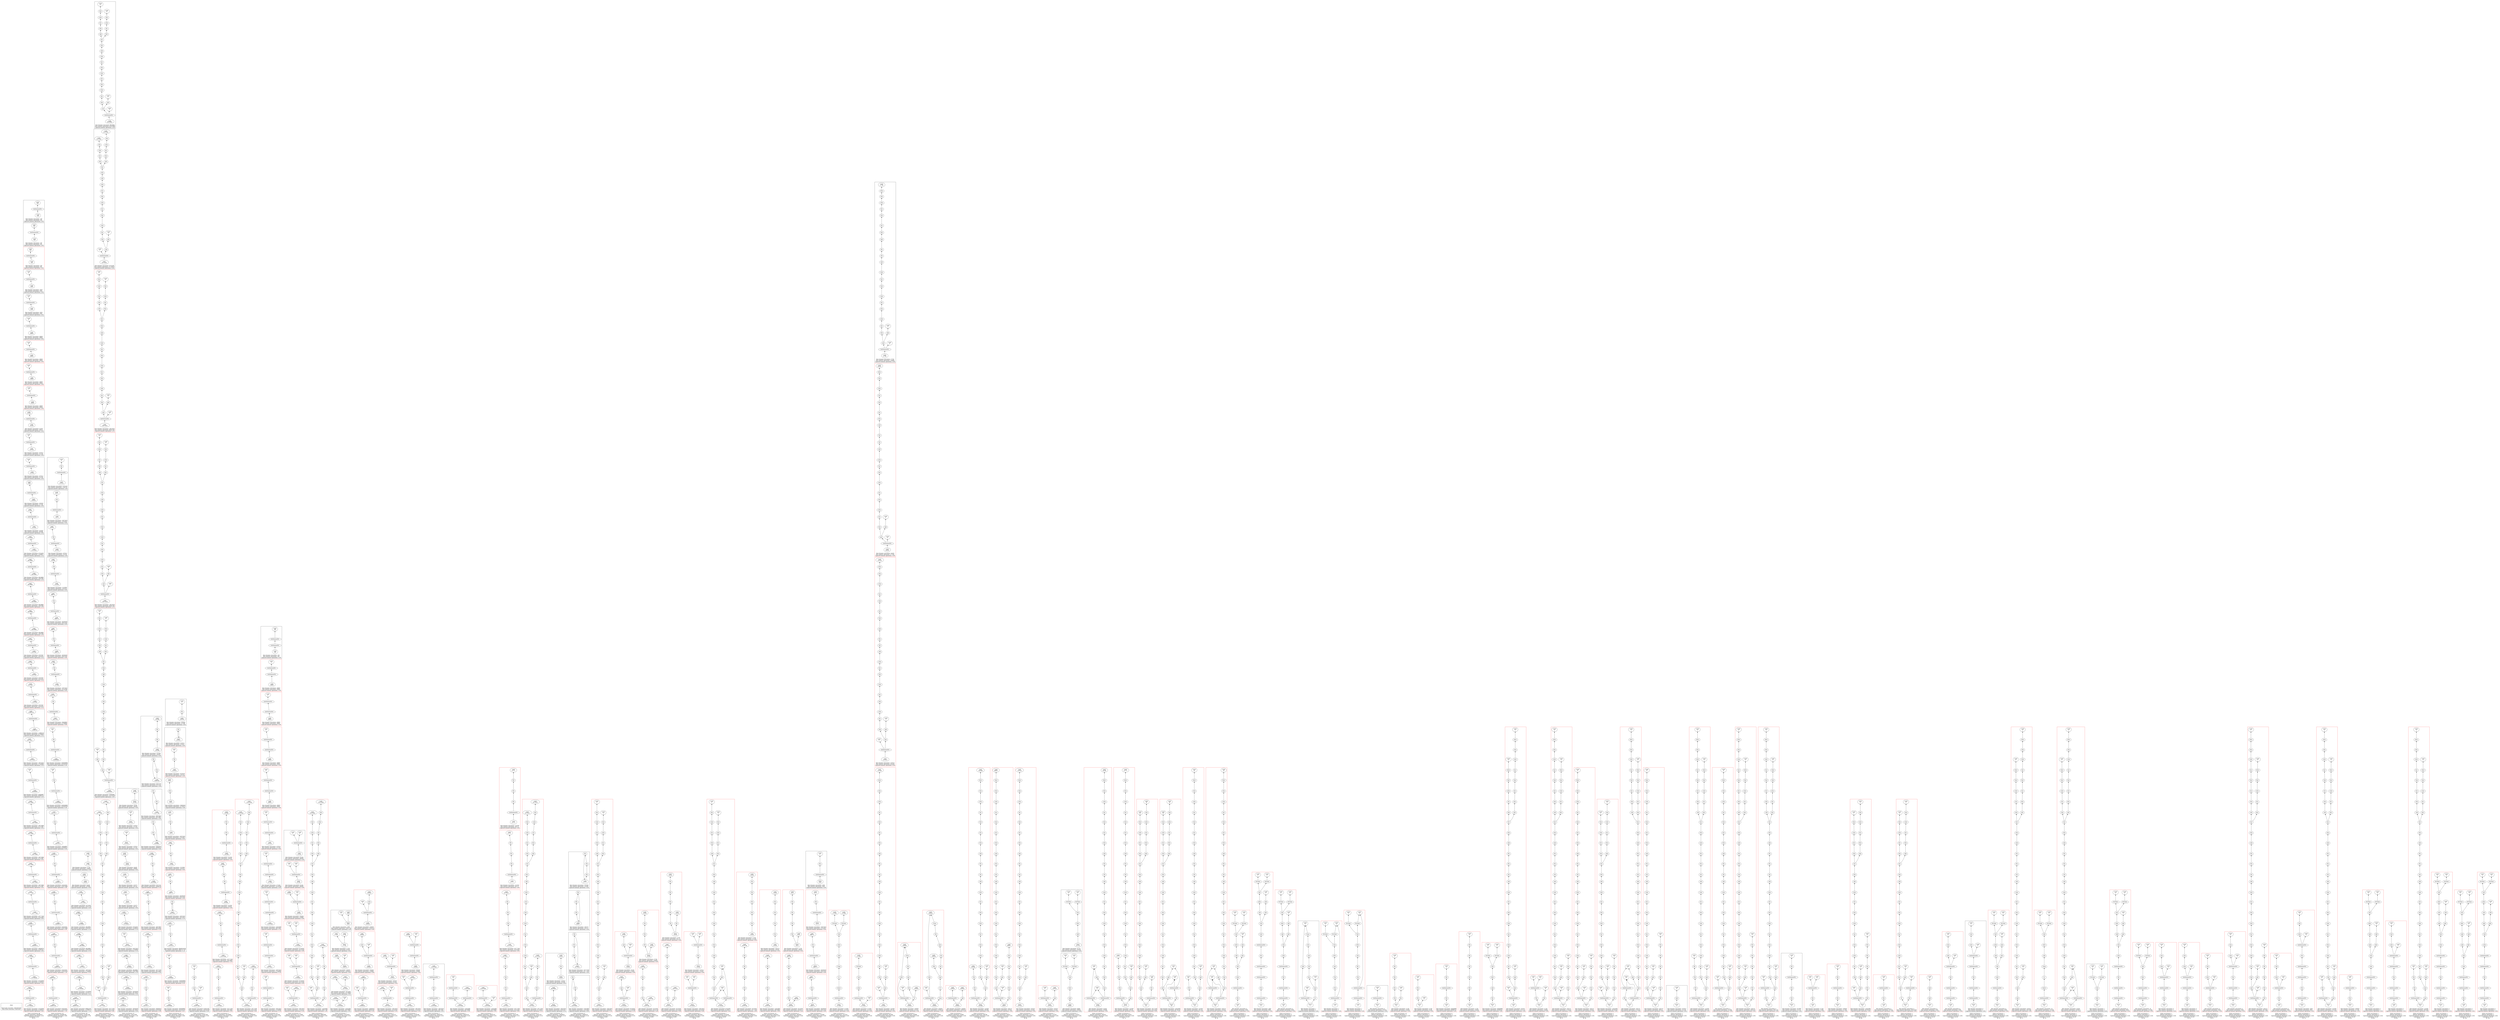 strict digraph {
rankdir=BT
subgraph {
Stats [shape=plaintext]
cluster=true
label="Total loads executed: 10361602495\nTotal stores executed: 524915052"
}
subgraph {
subgraph {
{
rank=min
"31_41_1103" [label="Load\n100"]
}
"31_41_1102" [label="GetElementPtr"]
"31_41_1103" -> "31_41_1102"
"31_41_1101" [label="Load\n100"]
"31_41_1102" -> "31_41_1101"
cluster=true
label="Raw dynamic executions: 100\nRaw memory operations: 200\nCaptured memory operations: 0.0%"
}
subgraph {
{
rank=max
"31_42" [shape=point style=invis]
"31_42" -> "31_41_1103" [style=invis]
}
{
rank=min
"31_42_1112" [label="Load\n100"]
}
"31_42_1111" [label="GetElementPtr"]
"31_42_1112" -> "31_42_1111"
"31_42_1106" [label="Load\n100"]
"31_42_1111" -> "31_42_1106"
cluster=true
label="Raw dynamic executions: 100\nRaw memory operations: 200\nCaptured memory operations: 0.0%"
}
subgraph {
{
rank=max
"31_43" [shape=point style=invis]
"31_43" -> "31_42_1112" [style=invis]
}
"31_43_1115" [label="GetElementPtr"]
"31_43_1106" [label="Load\n100"]
"31_43_1115" -> "31_43_1106"
{
rank=min
"31_43_1116" [label="Load\n100"]
}
"31_43_1116" -> "31_43_1115"
cluster=true
label="Raw dynamic executions: 100\nRaw memory operations: 200\nCaptured memory operations: 0.0%"
color=red
}
subgraph {
{
rank=max
"31_91" [shape=point style=invis]
"31_91" -> "31_43_1116" [style=invis]
}
"31_91_3272" [label="GetElementPtr"]
"31_91_3271" [label="Load\n0"]
"31_91_3272" -> "31_91_3271"
{
rank=min
"31_91_3274" [label="Load\n1650"]
}
"31_91_3274" -> "31_91_3272"
cluster=true
label="Raw dynamic executions: 1650\nRaw memory operations: 3300\nCaptured memory operations: 0.0%"
}
subgraph {
{
rank=max
"31_93" [shape=point style=invis]
"31_93" -> "31_91_3274" [style=invis]
}
"31_93_3438" [label="GetElementPtr"]
"31_93_3437" [label="Load\n0"]
"31_93_3438" -> "31_93_3437"
{
rank=min
"31_93_3440" [label="Load\n1650"]
}
"31_93_3440" -> "31_93_3438"
cluster=true
label="Raw dynamic executions: 1650\nRaw memory operations: 3300\nCaptured memory operations: 0.0%"
}
subgraph {
{
rank=max
"31_15" [shape=point style=invis]
"31_15" -> "31_93_3440" [style=invis]
}
"31_15_641" [label="GetElementPtr"]
"31_15_624" [label="Load\n0"]
"31_15_641" -> "31_15_624"
{
rank=min
"31_15_657" [label="Load\n26903"]
}
"31_15_657" -> "31_15_641"
cluster=true
label="Raw dynamic executions: 26903\nRaw memory operations: 26904\nCaptured memory operations: 0.0%"
}
subgraph {
{
rank=max
"31_16" [shape=point style=invis]
"31_16" -> "31_15_657" [style=invis]
}
"31_16_642" [label="GetElementPtr"]
"31_16_624" [label="Load\n0"]
"31_16_642" -> "31_16_624"
{
rank=min
"31_16_658" [label="Load\n26903"]
}
"31_16_658" -> "31_16_642"
cluster=true
label="Raw dynamic executions: 26903\nRaw memory operations: 26904\nCaptured memory operations: 0.0%"
color=red
}
subgraph {
{
rank=max
"31_17" [shape=point style=invis]
"31_17" -> "31_16_658" [style=invis]
}
"31_17_643" [label="GetElementPtr"]
"31_17_624" [label="Load\n0"]
"31_17_643" -> "31_17_624"
{
rank=min
"31_17_661" [label="Load\n26903"]
}
"31_17_661" -> "31_17_643"
cluster=true
label="Raw dynamic executions: 26903\nRaw memory operations: 26904\nCaptured memory operations: 0.0%"
color=red
}
subgraph {
{
rank=max
"31_18" [shape=point style=invis]
"31_18" -> "31_17_661" [style=invis]
}
"31_18_644" [label="GetElementPtr"]
"31_18_624" [label="Load\n0"]
"31_18_644" -> "31_18_624"
{
rank=min
"31_18_662" [label="Load\n26903"]
}
"31_18_662" -> "31_18_644"
cluster=true
label="Raw dynamic executions: 26903\nRaw memory operations: 26904\nCaptured memory operations: 0.0%"
color=red
}
subgraph {
{
rank=max
"31_60" [shape=point style=invis]
"31_60" -> "31_18_662" [style=invis]
}
"31_60_1860" [label="GetElementPtr"]
"31_60_1857" [label="Load\n53163"]
"31_60_1860" -> "31_60_1857"
{
rank=min
"31_60_1861" [label="Load\n53163"]
}
"31_60_1861" -> "31_60_1860"
cluster=true
label="Raw dynamic executions: 53163\nRaw memory operations: 106327\nCaptured memory operations: 0.0%"
}
subgraph {
{
rank=max
"31_40" [shape=point style=invis]
"31_40" -> "31_60_1861" [style=invis]
}
{
rank=min
"31_40_1063" [label="Load\n107614"]
}
"31_40_1062" [label="GetElementPtr"]
"31_40_1063" -> "31_40_1062"
"31_40_1061" [label="Load\n0"]
"31_40_1062" -> "31_40_1061"
cluster=true
label="Raw dynamic executions: 107614\nRaw memory operations: 215228\nCaptured memory operations: 0.0%"
}
subgraph {
{
rank=max
"31_88" [shape=point style=invis]
"31_88" -> "31_40_1063" [style=invis]
}
"31_88_3145" [label="GetElementPtr"]
"31_88_3144" [label="Load\n0"]
"31_88_3145" -> "31_88_3144"
{
rank=min
"31_88_3146" [label="Load\n107614"]
}
"31_88_3146" -> "31_88_3145"
cluster=true
label="Raw dynamic executions: 107614\nRaw memory operations: 215228\nCaptured memory operations: 0.0%"
}
subgraph {
{
rank=max
"31_92" [shape=point style=invis]
"31_92" -> "31_88_3146" [style=invis]
}
"31_92_3288" [label="GetElementPtr"]
"31_92_3262" [label="Load\n3596"]
"31_92_3288" -> "31_92_3262"
{
rank=min
"31_92_3309" [label="Load\n105629"]
}
"31_92_3309" -> "31_92_3288"
cluster=true
label="Raw dynamic executions: 105629\nRaw memory operations: 211259\nCaptured memory operations: 0.0%"
}
subgraph {
{
rank=max
"31_61" [shape=point style=invis]
"31_61" -> "31_92_3309" [style=invis]
}
"31_61_2134" [label="GetElementPtr"]
"31_61_2130" [label="Load\n131043"]
"31_61_2134" -> "31_61_2130"
{
rank=min
"31_61_2135" [label="Load\n131043"]
}
"31_61_2135" -> "31_61_2134"
cluster=true
label="Raw dynamic executions: 131043\nRaw memory operations: 262099\nCaptured memory operations: 0.0%"
}
subgraph {
{
rank=max
"31_77" [shape=point style=invis]
"31_77" -> "31_61_2135" [style=invis]
}
"31_77_2541" [label="GetElementPtr"]
"31_77_2538" [label="Load\n6754458"]
"31_77_2541" -> "31_77_2538"
{
rank=min
"31_77_2542" [label="Load\n6754458"]
}
"31_77_2542" -> "31_77_2541"
cluster=true
label="Raw dynamic executions: 6754458\nRaw memory operations: 13508917\nCaptured memory operations: 0.1%"
}
subgraph {
{
rank=max
"31_71" [shape=point style=invis]
"31_71" -> "31_77_2542" [style=invis]
}
{
rank=min
"31_71_2484" [label="Load\n6918996"]
}
"31_71_2483" [label="GetElementPtr"]
"31_71_2484" -> "31_71_2483"
"31_71_2480" [label="Load\n6918996"]
"31_71_2483" -> "31_71_2480"
cluster=true
label="Raw dynamic executions: 6918996\nRaw memory operations: 13837992\nCaptured memory operations: 0.1%"
}
subgraph {
{
rank=max
"31_72" [shape=point style=invis]
"31_72" -> "31_71_2484" [style=invis]
}
"31_72_2486" [label="GetElementPtr"]
"31_72_2480" [label="Load\n6918996"]
"31_72_2486" -> "31_72_2480"
{
rank=min
"31_72_2487" [label="Load\n6918996"]
}
"31_72_2487" -> "31_72_2486"
cluster=true
label="Raw dynamic executions: 6918996\nRaw memory operations: 13837992\nCaptured memory operations: 0.1%"
color=red
}
subgraph {
{
rank=max
"31_73" [shape=point style=invis]
"31_73" -> "31_72_2487" [style=invis]
}
"31_73_2491" [label="GetElementPtr"]
"31_73_2480" [label="Load\n6918996"]
"31_73_2491" -> "31_73_2480"
{
rank=min
"31_73_2492" [label="Load\n6918996"]
}
"31_73_2492" -> "31_73_2491"
cluster=true
label="Raw dynamic executions: 6918996\nRaw memory operations: 13837992\nCaptured memory operations: 0.1%"
color=red
}
subgraph {
{
rank=max
"31_74" [shape=point style=invis]
"31_74" -> "31_73_2492" [style=invis]
}
"31_74_2503" [label="GetElementPtr"]
"31_74_2500" [label="Load\n9767097"]
"31_74_2503" -> "31_74_2500"
{
rank=min
"31_74_2504" [label="Load\n9767097"]
}
"31_74_2504" -> "31_74_2503"
cluster=true
label="Raw dynamic executions: 9767097\nRaw memory operations: 19534201\nCaptured memory operations: 0.1%"
}
subgraph {
{
rank=max
"31_75" [shape=point style=invis]
"31_75" -> "31_74_2504" [style=invis]
}
{
rank=min
"31_75_2508" [label="Load\n9767097"]
}
"31_75_2507" [label="GetElementPtr"]
"31_75_2508" -> "31_75_2507"
"31_75_2500" [label="Load\n9767097"]
"31_75_2507" -> "31_75_2500"
cluster=true
label="Raw dynamic executions: 9767097\nRaw memory operations: 19534201\nCaptured memory operations: 0.1%"
color=red
}
subgraph {
{
rank=max
"31_76" [shape=point style=invis]
"31_76" -> "31_75_2508" [style=invis]
}
{
rank=min
"31_76_2511" [label="Load\n9767097"]
}
"31_76_2510" [label="GetElementPtr"]
"31_76_2511" -> "31_76_2510"
"31_76_2500" [label="Load\n9767097"]
"31_76_2510" -> "31_76_2500"
cluster=true
label="Raw dynamic executions: 9767097\nRaw memory operations: 19534201\nCaptured memory operations: 0.1%"
color=red
}
subgraph {
{
rank=max
"31_65" [shape=point style=invis]
"31_65" -> "31_76_2511" [style=invis]
}
{
rank=min
"31_65_2223" [label="Load\n11968229"]
}
"31_65_2222" [label="GetElementPtr"]
"31_65_2223" -> "31_65_2222"
"31_65_2211" [label="Load\n11968229"]
"31_65_2222" -> "31_65_2211"
cluster=true
label="Raw dynamic executions: 11968229\nRaw memory operations: 35708638\nCaptured memory operations: 0.2%"
}
subgraph {
{
rank=max
"31_53" [shape=point style=invis]
"31_53" -> "31_65_2223" [style=invis]
}
"31_53_1327" [label="GetElementPtr"]
"31_53_1320" [label="Load\n13673453"]
"31_53_1327" -> "31_53_1320"
{
rank=min
"31_53_1328" [label="Load\n13673453"]
}
"31_53_1328" -> "31_53_1327"
cluster=true
label="Raw dynamic executions: 13673453\nRaw memory operations: 27346906\nCaptured memory operations: 0.2%"
}
subgraph {
{
rank=max
"31_10" [shape=point style=invis]
"31_10" -> "31_53_1328" [style=invis]
}
{
rank=min
"31_10_271" [label="Load\n30494867"]
}
"31_10_270" [label="GetElementPtr"]
"31_10_271" -> "31_10_270"
"31_10_269" [label="Load\n0"]
"31_10_270" -> "31_10_269"
cluster=true
label="Raw dynamic executions: 30494867\nRaw memory operations: 60989734\nCaptured memory operations: 0.2%"
}
subgraph {
{
rank=max
"31_66" [shape=point style=invis]
"31_66" -> "31_10_271" [style=invis]
}
"31_66_2234" [label="GetElementPtr"]
"31_66_2231" [label="Load\n16075990"]
"31_66_2234" -> "31_66_2231"
{
rank=min
"31_66_2235" [label="Load\n16075990"]
}
"31_66_2235" -> "31_66_2234"
cluster=true
label="Raw dynamic executions: 16075990\nRaw memory operations: 32151987\nCaptured memory operations: 0.2%"
}
subgraph {
{
rank=max
"31_67" [shape=point style=invis]
"31_67" -> "31_66_2235" [style=invis]
}
"31_67_2238" [label="GetElementPtr"]
"31_67_2231" [label="Load\n16075990"]
"31_67_2238" -> "31_67_2231"
{
rank=min
"31_67_2239" [label="Load\n16075990"]
}
"31_67_2239" -> "31_67_2238"
cluster=true
label="Raw dynamic executions: 16075990\nRaw memory operations: 32151987\nCaptured memory operations: 0.2%"
color=red
}
subgraph {
{
rank=max
"31_68" [shape=point style=invis]
"31_68" -> "31_67_2239" [style=invis]
}
{
rank=min
"31_68_2242" [label="Load\n16075990"]
}
"31_68_2241" [label="GetElementPtr"]
"31_68_2242" -> "31_68_2241"
"31_68_2231" [label="Load\n16075990"]
"31_68_2241" -> "31_68_2231"
cluster=true
label="Raw dynamic executions: 16075990\nRaw memory operations: 32151987\nCaptured memory operations: 0.2%"
color=red
}
subgraph {
{
rank=max
"31_78" [shape=point style=invis]
"31_78" -> "31_68_2242" [style=invis]
}
{
rank=min
"31_78_2769" [label="Load\n16777180"]
}
"31_78_2768" [label="GetElementPtr"]
"31_78_2769" -> "31_78_2768"
"31_78_2764" [label="Load\n16777180"]
"31_78_2768" -> "31_78_2764"
cluster=true
label="Raw dynamic executions: 16777180\nRaw memory operations: 33554380\nCaptured memory operations: 0.3%"
}
subgraph {
{
rank=max
"31_58" [shape=point style=invis]
"31_58" -> "31_78_2769" [style=invis]
}
{
rank=min
"31_58_1515" [label="Load\n20840974"]
}
"31_58_1514" [label="GetElementPtr"]
"31_58_1515" -> "31_58_1514"
"31_58_1511" [label="Load\n20840974"]
"31_58_1514" -> "31_58_1511"
cluster=true
label="Raw dynamic executions: 20840974\nRaw memory operations: 41681952\nCaptured memory operations: 0.3%"
}
subgraph {
{
rank=max
"31_63" [shape=point style=invis]
"31_63" -> "31_58_1515" [style=invis]
}
"31_63_2214" [label="GetElementPtr"]
"31_63_2211" [label="Load\n23740409"]
"31_63_2214" -> "31_63_2211"
{
rank=min
"31_63_2215" [label="Load\n23740409"]
}
"31_63_2215" -> "31_63_2214"
cluster=true
label="Raw dynamic executions: 23740409\nRaw memory operations: 47480818\nCaptured memory operations: 0.4%"
color=red
}
subgraph {
{
rank=max
"31_64" [shape=point style=invis]
"31_64" -> "31_63_2215" [style=invis]
}
{
rank=min
"31_64_2218" [label="Load\n23740409"]
}
"31_64_2217" [label="GetElementPtr"]
"31_64_2218" -> "31_64_2217"
"31_64_2211" [label="Load\n23740409"]
"31_64_2217" -> "31_64_2211"
cluster=true
label="Raw dynamic executions: 23740409\nRaw memory operations: 47480818\nCaptured memory operations: 0.4%"
color=red
}
cluster=true
penwidth=0
label="Static occurrences: 96\nMemory operations: 462862017\nCaptured memory operations: 4.2%\nCumulative: 4.2%\nId: 31"
}
subgraph {
subgraph {
"12_24_1749" [label="GetElementPtr"]
"12_24_1738" [label="Phi"]
"12_24_1749" -> "12_24_1738"
{
rank=min
"12_24_1750" [label="Load\n107614"]
}
"12_24_1750" -> "12_24_1749"
"12_24_1727" [label="Load\n0"]
"12_24_1738" -> "12_24_1727"
cluster=true
label="Raw dynamic executions: 1076140\nRaw memory operations: 1183754\nCaptured memory operations: 0.0%"
}
subgraph {
{
rank=max
"12_5" [shape=point style=invis]
"12_5" -> "12_24_1750" [style=invis]
}
"12_5_1318" [label="Phi"]
"12_5_1313" [label="Load\n72271"]
"12_5_1318" -> "12_5_1313"
"12_5_1319" [label="GetElementPtr"]
"12_5_1319" -> "12_5_1318"
{
rank=min
"12_5_1320" [label="Load\n72271"]
}
"12_5_1320" -> "12_5_1319"
cluster=true
label="Raw dynamic executions: 13673453\nRaw memory operations: 13781067\nCaptured memory operations: 0.0%"
}
subgraph {
{
rank=max
"12_11" [shape=point style=invis]
"12_11" -> "12_5_1320" [style=invis]
}
{
rank=min
"12_11_1413" [label="Load\n107613"]
}
"12_11_1412" [label="GetElementPtr"]
"12_11_1413" -> "12_11_1412"
"12_11_1410" [label="Phi"]
"12_11_1412" -> "12_11_1410"
"12_11_1411" [label="Load\n107613"]
"12_11_1410" -> "12_11_1411"
cluster=true
label="Raw dynamic executions: 107614\nRaw memory operations: 215228\nCaptured memory operations: 0.0%"
}
subgraph {
{
rank=max
"12_27" [shape=point style=invis]
"12_27" -> "12_11_1413" [style=invis]
}
"12_27_2073" [label="Phi"]
"12_27_2062" [label="Load\n131056"]
"12_27_2073" -> "12_27_2062"
{
rank=min
"12_27_2085" [label="Load\n131056"]
}
"12_27_2084" [label="GetElementPtr"]
"12_27_2085" -> "12_27_2084"
"12_27_2084" -> "12_27_2073"
cluster=true
label="Raw dynamic executions: 1310560\nRaw memory operations: 1441616\nCaptured memory operations: 0.0%"
}
subgraph {
{
rank=max
"12_29" [shape=point style=invis]
"12_29" -> "12_27_2085" [style=invis]
}
"12_29_2374" [label="Phi"]
"12_29_2344" [label="Load\n399574"]
"12_29_2374" -> "12_29_2344"
{
rank=min
"12_29_2379" [label="Load\n399574"]
}
"12_29_2378" [label="GetElementPtr"]
"12_29_2379" -> "12_29_2378"
"12_29_2378" -> "12_29_2374"
cluster=true
label="Raw dynamic executions: 19559459\nRaw memory operations: 20031304\nCaptured memory operations: 0.0%"
}
subgraph {
{
rank=max
"12_30" [shape=point style=invis]
"12_30" -> "12_29_2379" [style=invis]
}
{
rank=min
"12_30_2408" [label="Load\n399574"]
}
"12_30_2407" [label="GetElementPtr"]
"12_30_2408" -> "12_30_2407"
"12_30_2406" [label="Phi"]
"12_30_2407" -> "12_30_2406"
"12_30_2344" [label="Load\n399574"]
"12_30_2406" -> "12_30_2344"
cluster=true
label="Raw dynamic executions: 19559459\nRaw memory operations: 20031304\nCaptured memory operations: 0.0%"
color=red
}
subgraph {
{
rank=max
"12_28" [shape=point style=invis]
"12_28" -> "12_30_2408" [style=invis]
}
{
rank=min
"12_28_2329" [label="Load\n471845"]
}
"12_28_2328" [label="GetElementPtr"]
"12_28_2329" -> "12_28_2328"
"12_28_2310" [label="Phi"]
"12_28_2308" [label="Load\n471845"]
"12_28_2310" -> "12_28_2308"
"12_28_2328" -> "12_28_2310"
cluster=true
label="Raw dynamic executions: 13673453\nRaw memory operations: 14145298\nCaptured memory operations: 0.0%"
}
subgraph {
{
rank=max
"12_20" [shape=point style=invis]
"12_20" -> "12_28_2329" [style=invis]
}
{
rank=min
"12_20_1506" [label="Load\n4435765"]
}
"12_20_1505" [label="GetElementPtr"]
"12_20_1506" -> "12_20_1505"
"12_20_1495" [label="Phi"]
"12_20_1511" [label="Load\n4435765"]
"12_20_1495" -> "12_20_1511"
"12_20_1505" -> "12_20_1495"
cluster=true
label="Raw dynamic executions: 20949882\nRaw memory operations: 41790860\nCaptured memory operations: 0.0%"
color=red
}
subgraph {
{
rank=max
"12_0" [shape=point style=invis]
"12_0" -> "12_20_1506" [style=invis]
}
"12_0_299" [label="GetElementPtr"]
"12_0_288" [label="Phi"]
"12_0_299" -> "12_0_288"
{
rank=min
"12_0_300" [label="Load\n30494866"]
}
"12_0_300" -> "12_0_299"
"12_0_278" [label="Load\n0"]
"12_0_288" -> "12_0_278"
cluster=true
label="Raw dynamic executions: 304948660\nRaw memory operations: 335443526\nCaptured memory operations: 0.2%"
}
subgraph {
{
rank=max
"12_1" [shape=point style=invis]
"12_1" -> "12_0_300" [style=invis]
}
{
rank=min
"12_1_398" [label="Load\n30494866"]
}
"12_1_397" [label="GetElementPtr"]
"12_1_398" -> "12_1_397"
"12_1_386" [label="Phi"]
"12_1_397" -> "12_1_386"
"12_1_376" [label="Load\n0"]
"12_1_386" -> "12_1_376"
cluster=true
label="Raw dynamic executions: 304948660\nRaw memory operations: 335443526\nCaptured memory operations: 0.2%"
}
subgraph {
{
rank=max
"12_21" [shape=point style=invis]
"12_21" -> "12_1_398" [style=invis]
}
{
rank=min
"12_21_1506" [label="Load\n16514117"]
}
"12_21_1505" [label="GetElementPtr"]
"12_21_1506" -> "12_21_1505"
"12_21_1495" [label="Phi"]
"12_21_1505" -> "12_21_1495"
"12_21_1464" [label="Load\n16514117"]
"12_21_1495" -> "12_21_1464"
cluster=true
label="Raw dynamic executions: 20949882\nRaw memory operations: 81940910\nCaptured memory operations: 0.3%"
}
subgraph {
{
rank=max
"12_16" [shape=point style=invis]
"12_16" -> "12_21_1506" [style=invis]
}
"12_16_1496" [label="GetElementPtr"]
"12_16_1495" [label="Phi"]
"12_16_1496" -> "12_16_1495"
{
rank=min
"12_16_1497" [label="Load\n20840974"]
}
"12_16_1497" -> "12_16_1496"
"12_16_1511" [label="Load\n20840974"]
"12_16_1495" -> "12_16_1511"
cluster=true
label="Raw dynamic executions: 81832002\nRaw memory operations: 102672980\nCaptured memory operations: 0.3%"
color=red
}
subgraph {
{
rank=max
"12_18" [shape=point style=invis]
"12_18" -> "12_16_1497" [style=invis]
}
{
rank=min
"12_18_1501" [label="Load\n20840974"]
}
"12_18_1500" [label="GetElementPtr"]
"12_18_1501" -> "12_18_1500"
"12_18_1495" [label="Phi"]
"12_18_1511" [label="Load\n20840974"]
"12_18_1495" -> "12_18_1511"
"12_18_1500" -> "12_18_1495"
cluster=true
label="Raw dynamic executions: 81832002\nRaw memory operations: 102672980\nCaptured memory operations: 0.3%"
color=red
}
subgraph {
{
rank=max
"12_17" [shape=point style=invis]
"12_17" -> "12_18_1501" [style=invis]
}
"12_17_1496" [label="GetElementPtr"]
"12_17_1495" [label="Phi"]
"12_17_1496" -> "12_17_1495"
{
rank=min
"12_17_1497" [label="Load\n60991028"]
}
"12_17_1497" -> "12_17_1496"
"12_17_1464" [label="Load\n60991028"]
"12_17_1495" -> "12_17_1464"
cluster=true
label="Raw dynamic executions: 81832002\nRaw memory operations: 142823030\nCaptured memory operations: 1.1%"
color=red
}
subgraph {
{
rank=max
"12_19" [shape=point style=invis]
"12_19" -> "12_17_1497" [style=invis]
}
{
rank=min
"12_19_1501" [label="Load\n60991028"]
}
"12_19_1500" [label="GetElementPtr"]
"12_19_1501" -> "12_19_1500"
"12_19_1495" [label="Phi"]
"12_19_1500" -> "12_19_1495"
"12_19_1464" [label="Load\n60991028"]
"12_19_1495" -> "12_19_1464"
cluster=true
label="Raw dynamic executions: 81832002\nRaw memory operations: 142823030\nCaptured memory operations: 1.1%"
color=red
}
cluster=true
penwidth=0
label="Static occurrences: 33\nMemory operations: 433489138\nCaptured memory operations: 3.9%\nCumulative: 8.2%\nId: 12"
}
subgraph {
subgraph {
{
rank=min
"81_20_2157" [label="Load\n27782"]
}
"81_20_2151" [label="Load\n27782"]
"81_20_2157" -> "81_20_2151"
cluster=true
label="Raw dynamic executions: 27782\nRaw memory operations: 158838\nCaptured memory operations: 0.0%"
}
subgraph {
{
rank=max
"81_19" [shape=point style=invis]
"81_19" -> "81_20_2157" [style=invis]
}
{
rank=min
"81_19_1870" [label="Load\n54450"]
}
"81_19_1853" [label="Load\n54450"]
"81_19_1870" -> "81_19_1853"
cluster=true
label="Raw dynamic executions: 54450\nRaw memory operations: 162064\nCaptured memory operations: 0.0%"
}
subgraph {
{
rank=max
"81_27" [shape=point style=invis]
"81_27" -> "81_19_1870" [style=invis]
}
{
rank=min
"81_27_2791" [label="Load\n3575536"]
}
"81_27_2785" [label="Load\n3575536"]
"81_27_2791" -> "81_27_2785"
cluster=true
label="Raw dynamic executions: 3575536\nRaw memory operations: 20352736\nCaptured memory operations: 0.0%"
}
subgraph {
{
rank=max
"81_26" [shape=point style=invis]
"81_26" -> "81_27_2791" [style=invis]
}
{
rank=min
"81_26_2551" [label="Load\n6918994"]
}
"81_26_2534" [label="Load\n6918994"]
"81_26_2551" -> "81_26_2534"
cluster=true
label="Raw dynamic executions: 6918994\nRaw memory operations: 20592447\nCaptured memory operations: 0.1%"
}
subgraph {
{
rank=max
"81_25" [shape=point style=invis]
"81_25" -> "81_26_2551" [style=invis]
}
{
rank=min
"81_25_2480" [label="Load\n6918996"]
}
"81_25_2477" [label="Load\n6918996"]
"81_25_2480" -> "81_25_2477"
cluster=true
label="Raw dynamic executions: 6918996\nRaw memory operations: 20592448\nCaptured memory operations: 0.1%"
}
subgraph {
{
rank=max
"81_14" [shape=point style=invis]
"81_14" -> "81_25_2480" [style=invis]
}
{
rank=min
"81_14_1323" [label="Load\n13673453"]
}
"81_14_1320" [label="Load\n13673453"]
"81_14_1323" -> "81_14_1320"
cluster=true
label="Raw dynamic executions: 13673453\nRaw memory operations: 27346906\nCaptured memory operations: 0.2%"
color=red
}
subgraph {
{
rank=max
"81_21" [shape=point style=invis]
"81_21" -> "81_14_1323" [style=invis]
}
{
rank=min
"81_21_2211" [label="Load\n23740409"]
}
"81_21_2208" [label="Load\n23740409"]
"81_21_2211" -> "81_21_2208"
cluster=true
label="Raw dynamic executions: 23740409\nRaw memory operations: 54235274\nCaptured memory operations: 0.4%"
}
subgraph {
{
rank=max
"81_16" [shape=point style=invis]
"81_16" -> "81_21_2211" [style=invis]
}
{
rank=min
"81_16_1464" [label="Load\n60991028"]
}
"81_16_1461" [label="Load\n60991028"]
"81_16_1464" -> "81_16_1461"
cluster=true
label="Raw dynamic executions: 60991028\nRaw memory operations: 122088374\nCaptured memory operations: 1.1%"
}
cluster=true
penwidth=0
label="Static occurrences: 39\nMemory operations: 231801298\nCaptured memory operations: 2.1%\nCumulative: 10.3%\nId: 81"
}
subgraph {
subgraph {
"42_3_2529" [label="And"]
"42_3_2461" [label="Mul"]
"42_3_2529" -> "42_3_2461"
"42_3_2460" [label="Xor"]
"42_3_2461" -> "42_3_2460"
"42_3_2441" [label="Xor"]
"42_3_2440" [label="LShr"]
"42_3_2441" -> "42_3_2440"
"42_3_2530" [label="GetElementPtr"]
"42_3_2530" -> "42_3_2529"
{
rank=min
"42_3_2553" [label="Load\n6918994"]
}
"42_3_2553" -> "42_3_2530"
"42_3_2450" [label="Xor"]
"42_3_2443" [label="Add"]
"42_3_2450" -> "42_3_2443"
"42_3_2449" [label="Mul"]
"42_3_2450" -> "42_3_2449"
"42_3_2459" [label="LShr"]
"42_3_2460" -> "42_3_2459"
"42_3_2454" [label="Xor"]
"42_3_2453" [label="LShr"]
"42_3_2454" -> "42_3_2453"
"42_3_2448" [label="Xor"]
"42_3_2447" [label="LShr"]
"42_3_2448" -> "42_3_2447"
"42_3_2449" -> "42_3_2448"
"42_3_2456" [label="LShr"]
"42_3_2455" [label="Mul"]
"42_3_2456" -> "42_3_2455"
"42_3_2528" [label="Add"]
"42_3_2521" [label="Load\n0"]
"42_3_2528" -> "42_3_2521"
"42_3_2529" -> "42_3_2528"
"42_3_2457" [label="Xor"]
"42_3_2457" -> "42_3_2456"
"42_3_2451" [label="Mul"]
"42_3_2451" -> "42_3_2450"
"42_3_2452" [label="Add"]
"42_3_2453" -> "42_3_2452"
"42_3_2446" [label="Mul"]
"42_3_2445" [label="Load\n0"]
"42_3_2446" -> "42_3_2445"
"42_3_2452" -> "42_3_2451"
"42_3_2442" [label="Mul"]
"42_3_2443" -> "42_3_2442"
"42_3_2455" -> "42_3_2454"
"42_3_2447" -> "42_3_2446"
"42_3_2523" [label="Load\n0"]
"42_3_2530" -> "42_3_2523"
"42_3_2458" [label="Mul"]
"42_3_2459" -> "42_3_2458"
"42_3_2439" [label="Mul"]
"42_3_2438" [label="Load\n0"]
"42_3_2439" -> "42_3_2438"
"42_3_2458" -> "42_3_2457"
"42_3_2440" -> "42_3_2439"
"42_3_2442" -> "42_3_2441"
cluster=true
label="Raw dynamic executions: 6918994\nRaw memory operations: 61612806\nCaptured memory operations: 0.0%"
}
subgraph {
{
rank=max
"42_5" [shape=point style=invis]
"42_5" -> "42_3_2553" [style=invis]
}
"42_5_2745" [label="LShr"]
"42_5_2744" [label="Mul"]
"42_5_2745" -> "42_5_2744"
{
rank=min
"42_5_2794" [label="Load\n3575536"]
}
"42_5_2784" [label="GetElementPtr"]
"42_5_2794" -> "42_5_2784"
"42_5_2720" [label="Load\n0"]
"42_5_2784" -> "42_5_2720"
"42_5_2758" [label="Xor"]
"42_5_2757" [label="LShr"]
"42_5_2758" -> "42_5_2757"
"42_5_2747" [label="Mul"]
"42_5_2746" [label="Xor"]
"42_5_2747" -> "42_5_2746"
"42_5_2760" [label="And"]
"42_5_2759" [label="Mul"]
"42_5_2760" -> "42_5_2759"
"42_5_2746" -> "42_5_2745"
"42_5_2753" [label="Mul"]
"42_5_2752" [label="Xor"]
"42_5_2753" -> "42_5_2752"
"42_5_2751" [label="LShr"]
"42_5_2752" -> "42_5_2751"
"42_5_2759" -> "42_5_2758"
"42_5_2750" [label="Add"]
"42_5_2751" -> "42_5_2750"
"42_5_2756" [label="Mul"]
"42_5_2755" [label="Xor"]
"42_5_2756" -> "42_5_2755"
"42_5_2743" [label="Load\n3575536"]
"42_5_2744" -> "42_5_2743"
"42_5_2749" [label="Mul"]
"42_5_2750" -> "42_5_2749"
"42_5_2757" -> "42_5_2756"
"42_5_2748" [label="Xor"]
"42_5_2748" -> "42_5_2747"
"42_5_2741" [label="Add"]
"42_5_2740" [label="Mul"]
"42_5_2741" -> "42_5_2740"
"42_5_2754" [label="LShr"]
"42_5_2754" -> "42_5_2753"
"42_5_2731" [label="Add"]
"42_5_2760" -> "42_5_2731"
"42_5_2737" [label="Mul"]
"42_5_2736" [label="Load\n3575536"]
"42_5_2737" -> "42_5_2736"
"42_5_2784" -> "42_5_2760"
"42_5_2748" -> "42_5_2741"
"42_5_2738" [label="LShr"]
"42_5_2738" -> "42_5_2737"
"42_5_2749" -> "42_5_2748"
"42_5_2755" -> "42_5_2754"
"42_5_2739" [label="Xor"]
"42_5_2740" -> "42_5_2739"
"42_5_2726" [label="Load\n0"]
"42_5_2731" -> "42_5_2726"
"42_5_2739" -> "42_5_2738"
cluster=true
label="Raw dynamic executions: 3575536\nRaw memory operations: 37129976\nCaptured memory operations: 0.0%"
}
subgraph {
{
rank=max
"42_1" [shape=point style=invis]
"42_1" -> "42_5_2794" [style=invis]
}
"42_1_2461" [label="Mul"]
"42_1_2460" [label="Xor"]
"42_1_2461" -> "42_1_2460"
"42_1_2441" [label="Xor"]
"42_1_2440" [label="LShr"]
"42_1_2441" -> "42_1_2440"
"42_1_2476" [label="GetElementPtr"]
"42_1_2465" [label="And"]
"42_1_2476" -> "42_1_2465"
"42_1_2450" [label="Xor"]
"42_1_2443" [label="Add"]
"42_1_2450" -> "42_1_2443"
"42_1_2449" [label="Mul"]
"42_1_2450" -> "42_1_2449"
"42_1_2459" [label="LShr"]
"42_1_2460" -> "42_1_2459"
"42_1_2464" [label="Add"]
"42_1_2465" -> "42_1_2464"
"42_1_2454" [label="Xor"]
"42_1_2453" [label="LShr"]
"42_1_2454" -> "42_1_2453"
"42_1_2448" [label="Xor"]
"42_1_2447" [label="LShr"]
"42_1_2448" -> "42_1_2447"
{
rank=min
"42_1_2477" [label="Load\n13673452"]
}
"42_1_2477" -> "42_1_2476"
"42_1_2449" -> "42_1_2448"
"42_1_2463" [label="Load\n0"]
"42_1_2464" -> "42_1_2463"
"42_1_2456" [label="LShr"]
"42_1_2455" [label="Mul"]
"42_1_2456" -> "42_1_2455"
"42_1_2457" [label="Xor"]
"42_1_2457" -> "42_1_2456"
"42_1_2451" [label="Mul"]
"42_1_2451" -> "42_1_2450"
"42_1_2452" [label="Add"]
"42_1_2453" -> "42_1_2452"
"42_1_2446" [label="Mul"]
"42_1_2445" [label="Load\n0"]
"42_1_2446" -> "42_1_2445"
"42_1_2452" -> "42_1_2451"
"42_1_2442" [label="Mul"]
"42_1_2443" -> "42_1_2442"
"42_1_2455" -> "42_1_2454"
"42_1_2447" -> "42_1_2446"
"42_1_2465" -> "42_1_2461"
"42_1_2471" [label="Load\n0"]
"42_1_2476" -> "42_1_2471"
"42_1_2458" [label="Mul"]
"42_1_2459" -> "42_1_2458"
"42_1_2439" [label="Mul"]
"42_1_2438" [label="Load\n0"]
"42_1_2439" -> "42_1_2438"
"42_1_2458" -> "42_1_2457"
"42_1_2440" -> "42_1_2439"
"42_1_2442" -> "42_1_2441"
cluster=true
label="Raw dynamic executions: 13673452\nRaw memory operations: 68367263\nCaptured memory operations: 0.1%"
color=red
}
subgraph {
{
rank=max
"42_2" [shape=point style=invis]
"42_2" -> "42_1_2477" [style=invis]
}
"42_2_2529" [label="And"]
"42_2_2461" [label="Mul"]
"42_2_2529" -> "42_2_2461"
"42_2_2460" [label="Xor"]
"42_2_2461" -> "42_2_2460"
"42_2_2441" [label="Xor"]
"42_2_2440" [label="LShr"]
"42_2_2441" -> "42_2_2440"
{
rank=min
"42_2_2534" [label="Load\n13673453"]
}
"42_2_2530" [label="GetElementPtr"]
"42_2_2534" -> "42_2_2530"
"42_2_2530" -> "42_2_2529"
"42_2_2450" [label="Xor"]
"42_2_2443" [label="Add"]
"42_2_2450" -> "42_2_2443"
"42_2_2449" [label="Mul"]
"42_2_2450" -> "42_2_2449"
"42_2_2459" [label="LShr"]
"42_2_2460" -> "42_2_2459"
"42_2_2454" [label="Xor"]
"42_2_2453" [label="LShr"]
"42_2_2454" -> "42_2_2453"
"42_2_2448" [label="Xor"]
"42_2_2447" [label="LShr"]
"42_2_2448" -> "42_2_2447"
"42_2_2449" -> "42_2_2448"
"42_2_2456" [label="LShr"]
"42_2_2455" [label="Mul"]
"42_2_2456" -> "42_2_2455"
"42_2_2528" [label="Add"]
"42_2_2521" [label="Load\n0"]
"42_2_2528" -> "42_2_2521"
"42_2_2529" -> "42_2_2528"
"42_2_2457" [label="Xor"]
"42_2_2457" -> "42_2_2456"
"42_2_2451" [label="Mul"]
"42_2_2451" -> "42_2_2450"
"42_2_2452" [label="Add"]
"42_2_2453" -> "42_2_2452"
"42_2_2446" [label="Mul"]
"42_2_2445" [label="Load\n0"]
"42_2_2446" -> "42_2_2445"
"42_2_2452" -> "42_2_2451"
"42_2_2442" [label="Mul"]
"42_2_2443" -> "42_2_2442"
"42_2_2455" -> "42_2_2454"
"42_2_2447" -> "42_2_2446"
"42_2_2523" [label="Load\n0"]
"42_2_2530" -> "42_2_2523"
"42_2_2458" [label="Mul"]
"42_2_2459" -> "42_2_2458"
"42_2_2439" [label="Mul"]
"42_2_2438" [label="Load\n0"]
"42_2_2439" -> "42_2_2438"
"42_2_2458" -> "42_2_2457"
"42_2_2440" -> "42_2_2439"
"42_2_2442" -> "42_2_2441"
cluster=true
label="Raw dynamic executions: 13673453\nRaw memory operations: 68367265\nCaptured memory operations: 0.1%"
color=red
}
subgraph {
{
rank=max
"42_0" [shape=point style=invis]
"42_0" -> "42_2_2534" [style=invis]
}
"42_0_2174" [label="Add"]
"42_0_2173" [label="Mul"]
"42_0_2174" -> "42_0_2173"
"42_0_2187" [label="LShr"]
"42_0_2186" [label="Mul"]
"42_0_2187" -> "42_0_2186"
"42_0_2196" [label="And"]
"42_0_2195" [label="Add"]
"42_0_2196" -> "42_0_2195"
"42_0_2184" [label="LShr"]
"42_0_2183" [label="Add"]
"42_0_2184" -> "42_0_2183"
"42_0_2177" [label="Mul"]
"42_0_2176" [label="Load\n0"]
"42_0_2177" -> "42_0_2176"
"42_0_2185" [label="Xor"]
"42_0_2185" -> "42_0_2184"
"42_0_2191" [label="Xor"]
"42_0_2190" [label="LShr"]
"42_0_2191" -> "42_0_2190"
"42_0_2172" [label="Xor"]
"42_0_2171" [label="LShr"]
"42_0_2172" -> "42_0_2171"
"42_0_2207" [label="GetElementPtr"]
"42_0_2202" [label="Load\n0"]
"42_0_2207" -> "42_0_2202"
"42_0_2207" -> "42_0_2196"
"42_0_2194" [label="Load\n0"]
"42_0_2195" -> "42_0_2194"
"42_0_2170" [label="Mul"]
"42_0_2171" -> "42_0_2170"
"42_0_2182" [label="Mul"]
"42_0_2183" -> "42_0_2182"
"42_0_2189" [label="Mul"]
"42_0_2188" [label="Xor"]
"42_0_2189" -> "42_0_2188"
"42_0_2179" [label="Xor"]
"42_0_2178" [label="LShr"]
"42_0_2179" -> "42_0_2178"
"42_0_2169" [label="Load\n0"]
"42_0_2170" -> "42_0_2169"
"42_0_2181" [label="Xor"]
"42_0_2181" -> "42_0_2174"
"42_0_2186" -> "42_0_2185"
"42_0_2192" [label="Mul"]
"42_0_2196" -> "42_0_2192"
"42_0_2180" [label="Mul"]
"42_0_2181" -> "42_0_2180"
"42_0_2182" -> "42_0_2181"
"42_0_2190" -> "42_0_2189"
{
rank=min
"42_0_2208" [label="Load\n30494865"]
}
"42_0_2208" -> "42_0_2207"
"42_0_2188" -> "42_0_2187"
"42_0_2180" -> "42_0_2179"
"42_0_2192" -> "42_0_2191"
"42_0_2178" -> "42_0_2177"
"42_0_2173" -> "42_0_2172"
cluster=true
label="Raw dynamic executions: 30494865\nRaw memory operations: 152474328\nCaptured memory operations: 0.2%"
}
subgraph {
{
rank=max
"42_4" [shape=point style=invis]
"42_4" -> "42_0_2208" [style=invis]
}
"42_4_2745" [label="LShr"]
"42_4_2744" [label="Mul"]
"42_4_2745" -> "42_4_2744"
"42_4_2784" [label="GetElementPtr"]
"42_4_2720" [label="Load\n0"]
"42_4_2784" -> "42_4_2720"
"42_4_2758" [label="Xor"]
"42_4_2757" [label="LShr"]
"42_4_2758" -> "42_4_2757"
"42_4_2747" [label="Mul"]
"42_4_2746" [label="Xor"]
"42_4_2747" -> "42_4_2746"
"42_4_2760" [label="And"]
"42_4_2759" [label="Mul"]
"42_4_2760" -> "42_4_2759"
"42_4_2746" -> "42_4_2745"
"42_4_2753" [label="Mul"]
"42_4_2752" [label="Xor"]
"42_4_2753" -> "42_4_2752"
"42_4_2751" [label="LShr"]
"42_4_2752" -> "42_4_2751"
"42_4_2759" -> "42_4_2758"
"42_4_2750" [label="Add"]
"42_4_2751" -> "42_4_2750"
"42_4_2756" [label="Mul"]
"42_4_2755" [label="Xor"]
"42_4_2756" -> "42_4_2755"
"42_4_2743" [label="Load\n16777200"]
"42_4_2744" -> "42_4_2743"
"42_4_2749" [label="Mul"]
"42_4_2750" -> "42_4_2749"
"42_4_2757" -> "42_4_2756"
"42_4_2748" [label="Xor"]
"42_4_2748" -> "42_4_2747"
"42_4_2741" [label="Add"]
"42_4_2740" [label="Mul"]
"42_4_2741" -> "42_4_2740"
"42_4_2754" [label="LShr"]
"42_4_2754" -> "42_4_2753"
"42_4_2731" [label="Add"]
"42_4_2760" -> "42_4_2731"
"42_4_2737" [label="Mul"]
"42_4_2736" [label="Load\n16777200"]
"42_4_2737" -> "42_4_2736"
"42_4_2784" -> "42_4_2760"
"42_4_2748" -> "42_4_2741"
"42_4_2738" [label="LShr"]
"42_4_2738" -> "42_4_2737"
"42_4_2749" -> "42_4_2748"
"42_4_2755" -> "42_4_2754"
"42_4_2739" [label="Xor"]
"42_4_2740" -> "42_4_2739"
{
rank=min
"42_4_2785" [label="Load\n16777200"]
}
"42_4_2785" -> "42_4_2784"
"42_4_2726" [label="Load\n0"]
"42_4_2731" -> "42_4_2726"
"42_4_2739" -> "42_4_2738"
cluster=true
label="Raw dynamic executions: 16777200\nRaw memory operations: 50331640\nCaptured memory operations: 0.4%"
color=red
}
cluster=true
penwidth=0
label="Static occurrences: 6\nMemory operations: 125818972\nCaptured memory operations: 1.1%\nCumulative: 11.5%\nId: 42"
}
subgraph {
subgraph {
{
rank=min
"52_15_1868" [label="Store\n53164"]
}
"52_15_1867" [label="Load\n53164"]
"52_15_1868" -> "52_15_1867"
cluster=true
label="Raw dynamic executions: 53164\nRaw memory operations: 106328\nCaptured memory operations: 0.0%"
}
subgraph {
{
rank=max
"52_12" [shape=point style=invis]
"52_12" -> "52_15_1868" [style=invis]
}
{
rank=min
"52_12_1812" [label="Store\n107614"]
}
"52_12_1811" [label="Load\n0"]
"52_12_1812" -> "52_12_1811"
cluster=true
label="Raw dynamic executions: 107614\nRaw memory operations: 215228\nCaptured memory operations: 0.0%"
}
subgraph {
{
rank=max
"52_14" [shape=point style=invis]
"52_14" -> "52_12_1812" [style=invis]
}
{
rank=min
"52_14_1828" [label="Store\n107614"]
}
"52_14_1826" [label="Load\n0"]
"52_14_1828" -> "52_14_1826"
cluster=true
label="Raw dynamic executions: 107614\nRaw memory operations: 215228\nCaptured memory operations: 0.0%"
}
subgraph {
{
rank=max
"52_16" [shape=point style=invis]
"52_16" -> "52_14_1828" [style=invis]
}
{
rank=min
"52_16_1871" [label="Store\n54450"]
}
"52_16_1870" [label="Load\n54450"]
"52_16_1871" -> "52_16_1870"
cluster=true
label="Raw dynamic executions: 54450\nRaw memory operations: 108900\nCaptured memory operations: 0.0%"
}
subgraph {
{
rank=max
"52_9" [shape=point style=invis]
"52_9" -> "52_16_1871" [style=invis]
}
{
rank=min
"52_9_1702" [label="Store\n131071"]
}
"52_9_1701" [label="Load\n131071"]
"52_9_1702" -> "52_9_1701"
cluster=true
label="Raw dynamic executions: 131071\nRaw memory operations: 262142\nCaptured memory operations: 0.0%"
}
subgraph {
{
rank=max
"52_10" [shape=point style=invis]
"52_10" -> "52_9_1702" [style=invis]
}
{
rank=min
"52_10_1706" [label="Store\n131071"]
}
"52_10_1705" [label="Load\n131071"]
"52_10_1706" -> "52_10_1705"
cluster=true
label="Raw dynamic executions: 131071\nRaw memory operations: 262142\nCaptured memory operations: 0.0%"
}
subgraph {
{
rank=max
"52_26" [shape=point style=invis]
"52_26" -> "52_10_1706" [style=invis]
}
{
rank=min
"52_26_2549" [label="Store\n6754459"]
}
"52_26_2548" [label="Load\n6754459"]
"52_26_2549" -> "52_26_2548"
cluster=true
label="Raw dynamic executions: 6754459\nRaw memory operations: 13508918\nCaptured memory operations: 0.1%"
}
subgraph {
{
rank=max
"52_20" [shape=point style=invis]
"52_20" -> "52_26_2549" [style=invis]
}
{
rank=min
"52_20_2284" [label="Store\n13673453"]
}
"52_20_2282" [label="Load\n0"]
"52_20_2284" -> "52_20_2282"
cluster=true
label="Raw dynamic executions: 13673453\nRaw memory operations: 27346906\nCaptured memory operations: 0.1%"
}
subgraph {
{
rank=max
"52_27" [shape=point style=invis]
"52_27" -> "52_20_2284" [style=invis]
}
{
rank=min
"52_27_2552" [label="Store\n6918994"]
}
"52_27_2551" [label="Load\n6918994"]
"52_27_2552" -> "52_27_2551"
cluster=true
label="Raw dynamic executions: 6918994\nRaw memory operations: 13837988\nCaptured memory operations: 0.1%"
}
subgraph {
{
rank=max
"52_22" [shape=point style=invis]
"52_22" -> "52_27_2552" [style=invis]
}
{
rank=min
"52_22_2376" [label="Store\n19559459"]
}
"52_22_2375" [label="Load\n19559459"]
"52_22_2376" -> "52_22_2375"
cluster=true
label="Raw dynamic executions: 19559459\nRaw memory operations: 39118918\nCaptured memory operations: 0.3%"
}
subgraph {
{
rank=max
"52_23" [shape=point style=invis]
"52_23" -> "52_22_2376" [style=invis]
}
{
rank=min
"52_23_2380" [label="Store\n19559459"]
}
"52_23_2379" [label="Load\n19559459"]
"52_23_2380" -> "52_23_2379"
cluster=true
label="Raw dynamic executions: 19559459\nRaw memory operations: 39118918\nCaptured memory operations: 0.3%"
}
cluster=true
penwidth=0
label="Static occurrences: 51\nMemory operations: 120212935\nCaptured memory operations: 1.1%\nCumulative: 12.6%\nId: 52"
}
subgraph {
subgraph {
"19_4_2164" [label="Phi"]
"19_4_2155" [label="Load\n103266"]
"19_4_2164" -> "19_4_2155"
{
rank=min
"19_4_2130" [label="Load\n103266"]
}
"19_4_2059" [label="Phi"]
"19_4_2130" -> "19_4_2059"
"19_4_2059" -> "19_4_2164"
cluster=true
label="Raw dynamic executions: 131056\nRaw memory operations: 234330\nCaptured memory operations: 0.0%"
}
subgraph {
{
rank=max
"19_10" [shape=point style=invis]
"19_10" -> "19_4_2130" [style=invis]
}
"19_10_2499" [label="Phi"]
"19_10_2495" [label="Phi"]
"19_10_2499" -> "19_10_2495"
{
rank=min
"19_10_2500" [label="Load\n2848108"]
}
"19_10_2495" -> "19_10_2500"
"19_10_2500" -> "19_10_2499"
cluster=true
label="Raw dynamic executions: 9767104\nRaw memory operations: 9767104\nCaptured memory operations: 0.0%"
}
subgraph {
{
rank=max
"19_9" [shape=point style=invis]
"19_9" -> "19_10_2500" [style=invis]
}
"19_9_2230" [label="Phi"]
"19_9_2226" [label="Phi"]
"19_9_2230" -> "19_9_2226"
{
rank=min
"19_9_2231" [label="Load\n4107768"]
}
"19_9_2231" -> "19_9_2230"
"19_9_2226" -> "19_9_2231"
cluster=true
label="Raw dynamic executions: 16075997\nRaw memory operations: 16075997\nCaptured memory operations: 0.0%"
}
subgraph {
{
rank=max
"19_3" [shape=point style=invis]
"19_3" -> "19_9_2231" [style=invis]
}
{
rank=min
"19_3_1511" [label="Load\n4326861"]
}
"19_3_1510" [label="Phi"]
"19_3_1511" -> "19_3_1510"
"19_3_1495" [label="Phi"]
"19_3_1495" -> "19_3_1511"
"19_3_1510" -> "19_3_1495"
cluster=true
label="Raw dynamic executions: 20840978\nRaw memory operations: 20840978\nCaptured memory operations: 0.0%"
}
subgraph {
{
rank=max
"19_11" [shape=point style=invis]
"19_11" -> "19_3_1511" [style=invis]
}
"19_11_2499" [label="Phi"]
"19_11_2495" [label="Phi"]
"19_11_2499" -> "19_11_2495"
{
rank=min
"19_11_2500" [label="Load\n6918996"]
}
"19_11_2500" -> "19_11_2499"
"19_11_2480" [label="Load\n6918996"]
"19_11_2495" -> "19_11_2480"
cluster=true
label="Raw dynamic executions: 9767104\nRaw memory operations: 16686100\nCaptured memory operations: 0.1%"
color=red
}
subgraph {
{
rank=max
"19_8" [shape=point style=invis]
"19_8" -> "19_11_2500" [style=invis]
}
"19_8_2230" [label="Phi"]
"19_8_2226" [label="Phi"]
"19_8_2230" -> "19_8_2226"
{
rank=min
"19_8_2231" [label="Load\n11968229"]
}
"19_8_2231" -> "19_8_2230"
"19_8_2211" [label="Load\n11968229"]
"19_8_2226" -> "19_8_2211"
cluster=true
label="Raw dynamic executions: 16075997\nRaw memory operations: 39816406\nCaptured memory operations: 0.2%"
color=red
}
subgraph {
{
rank=max
"19_12" [shape=point style=invis]
"19_12" -> "19_8_2231" [style=invis]
}
"19_12_2798" [label="Phi"]
"19_12_2789" [label="Load\n13201648"]
"19_12_2798" -> "19_12_2789"
"19_12_2733" [label="Phi"]
"19_12_2733" -> "19_12_2798"
{
rank=min
"19_12_2764" [label="Load\n13201648"]
}
"19_12_2764" -> "19_12_2733"
cluster=true
label="Raw dynamic executions: 16777200\nRaw memory operations: 29978864\nCaptured memory operations: 0.2%"
}
subgraph {
{
rank=max
"19_2" [shape=point style=invis]
"19_2" -> "19_12_2764" [style=invis]
}
"19_2_1495" [label="Phi"]
"19_2_1464" [label="Load\n16514117"]
"19_2_1495" -> "19_2_1464"
{
rank=min
"19_2_1511" [label="Load\n16514117"]
}
"19_2_1510" [label="Phi"]
"19_2_1511" -> "19_2_1510"
"19_2_1510" -> "19_2_1495"
cluster=true
label="Raw dynamic executions: 20840978\nRaw memory operations: 81832006\nCaptured memory operations: 0.3%"
color=red
}
cluster=true
penwidth=0
label="Static occurrences: 16\nMemory operations: 108695315\nCaptured memory operations: 0.9%\nCumulative: 13.6%\nId: 19"
}
subgraph {
subgraph {
"21_38_3261" [label="Phi"]
"21_38_3467" [label="Load\n0"]
"21_38_3261" -> "21_38_3467"
{
rank=min
"21_38_3262" [label="Load\n105629"]
}
"21_38_3262" -> "21_38_3261"
cluster=true
label="Raw dynamic executions: 105630\nRaw memory operations: 211260\nCaptured memory operations: 0.0%"
}
subgraph {
{
rank=max
"21_19" [shape=point style=invis]
"21_19" -> "21_38_3262" [style=invis]
}
"21_19_1410" [label="Phi"]
{
rank=min
"21_19_1411" [label="Load\n107613"]
}
"21_19_1410" -> "21_19_1411"
"21_19_1411" -> "21_19_1410"
cluster=true
label="Raw dynamic executions: 107614\nRaw memory operations: 107614\nCaptured memory operations: 0.0%"
}
subgraph {
{
rank=max
"21_23" [shape=point style=invis]
"21_23" -> "21_19_1411" [style=invis]
}
{
rank=min
"21_23_1740" [label="Load\n107614"]
}
"21_23_1738" [label="Phi"]
"21_23_1740" -> "21_23_1738"
"21_23_1727" [label="Load\n0"]
"21_23_1738" -> "21_23_1727"
cluster=true
label="Raw dynamic executions: 1076140\nRaw memory operations: 1183754\nCaptured memory operations: 0.0%"
color=red
}
subgraph {
{
rank=max
"21_40" [shape=point style=invis]
"21_40" -> "21_23_1740" [style=invis]
}
{
rank=min
"21_40_3291" [label="Load\n71912"]
}
"21_40_3290" [label="Phi"]
"21_40_3291" -> "21_40_3290"
"21_40_3283" [label="Load\n71912"]
"21_40_3290" -> "21_40_3283"
cluster=true
label="Raw dynamic executions: 13648443\nRaw memory operations: 13754073\nCaptured memory operations: 0.0%"
}
subgraph {
{
rank=max
"21_10" [shape=point style=invis]
"21_10" -> "21_40_3291" [style=invis]
}
"21_10_1069" [label="Phi"]
"21_10_1063" [label="Load\n72271"]
"21_10_1069" -> "21_10_1063"
{
rank=min
"21_10_1070" [label="Load\n72271"]
}
"21_10_1070" -> "21_10_1069"
cluster=true
label="Raw dynamic executions: 13673453\nRaw memory operations: 13781067\nCaptured memory operations: 0.0%"
}
subgraph {
{
rank=max
"21_25" [shape=point style=invis]
"21_25" -> "21_10_1070" [style=invis]
}
"21_25_2073" [label="Phi"]
"21_25_2062" [label="Load\n131056"]
"21_25_2073" -> "21_25_2062"
{
rank=min
"21_25_2075" [label="Load\n131056"]
}
"21_25_2075" -> "21_25_2073"
cluster=true
label="Raw dynamic executions: 1310560\nRaw memory operations: 1441616\nCaptured memory operations: 0.0%"
color=red
}
subgraph {
{
rank=max
"21_31" [shape=point style=invis]
"21_31" -> "21_25_2075" [style=invis]
}
{
rank=min
"21_31_2375" [label="Load\n399574"]
}
"21_31_2374" [label="Phi"]
"21_31_2375" -> "21_31_2374"
"21_31_2344" [label="Load\n399574"]
"21_31_2374" -> "21_31_2344"
cluster=true
label="Raw dynamic executions: 19559459\nRaw memory operations: 20031304\nCaptured memory operations: 0.0%"
color=red
}
subgraph {
{
rank=max
"21_4" [shape=point style=invis]
"21_4" -> "21_31_2375" [style=invis]
}
"21_4_566" [label="Phi"]
{
rank=min
"21_4_567" [label="Load\n13673452"]
}
"21_4_566" -> "21_4_567"
"21_4_567" -> "21_4_566"
cluster=true
label="Raw dynamic executions: 13673453\nRaw memory operations: 13673453\nCaptured memory operations: 0.1%"
}
subgraph {
{
rank=max
"21_11" [shape=point style=invis]
"21_11" -> "21_4_567" [style=invis]
}
"21_11_1078" [label="Phi"]
"21_11_1072" [label="Load\n9234210"]
"21_11_1078" -> "21_11_1072"
{
rank=min
"21_11_1079" [label="Load\n9234210"]
}
"21_11_1079" -> "21_11_1078"
cluster=true
label="Raw dynamic executions: 6948554249\nRaw memory operations: 6962227702\nCaptured memory operations: 0.1%"
}
subgraph {
{
rank=max
"21_0" [shape=point style=invis]
"21_0" -> "21_11_1079" [style=invis]
}
{
rank=min
"21_0_290" [label="Load\n30494866"]
}
"21_0_288" [label="Phi"]
"21_0_290" -> "21_0_288"
"21_0_278" [label="Load\n0"]
"21_0_288" -> "21_0_278"
cluster=true
label="Raw dynamic executions: 304948660\nRaw memory operations: 335443526\nCaptured memory operations: 0.2%"
color=red
}
subgraph {
{
rank=max
"21_2" [shape=point style=invis]
"21_2" -> "21_0_290" [style=invis]
}
{
rank=min
"21_2_388" [label="Load\n30494866"]
}
"21_2_386" [label="Phi"]
"21_2_388" -> "21_2_386"
"21_2_376" [label="Load\n0"]
"21_2_386" -> "21_2_376"
cluster=true
label="Raw dynamic executions: 304948660\nRaw memory operations: 335443526\nCaptured memory operations: 0.2%"
color=red
}
cluster=true
penwidth=0
label="Static occurrences: 41\nMemory operations: 94802179\nCaptured memory operations: 0.8%\nCumulative: 14.4%\nId: 21"
}
subgraph {
subgraph {
"62_0_1448" [label="Add"]
"62_0_1447" [label="Load\n0"]
"62_0_1448" -> "62_0_1447"
"62_0_1460" [label="GetElementPtr"]
"62_0_1449" [label="And"]
"62_0_1460" -> "62_0_1449"
"62_0_1455" [label="Load\n0"]
"62_0_1460" -> "62_0_1455"
{
rank=min
"62_0_1461" [label="Load\n61097346"]
}
"62_0_1461" -> "62_0_1460"
"62_0_1449" -> "62_0_1448"
cluster=true
label="Raw dynamic executions: 61097346\nRaw memory operations: 183292040\nCaptured memory operations: 0.5%"
}
cluster=true
penwidth=0
label="Static occurrences: 1\nMemory operations: 61097346\nCaptured memory operations: 0.5%\nCumulative: 15.0%\nId: 62"
}
subgraph {
subgraph {
"13_0_2164" [label="Phi"]
"13_0_2155" [label="Load\n103266"]
"13_0_2164" -> "13_0_2155"
"13_0_2061" [label="GetElementPtr"]
"13_0_2059" [label="Phi"]
"13_0_2061" -> "13_0_2059"
"13_0_2059" -> "13_0_2164"
{
rank=min
"13_0_2062" [label="Load\n103266"]
}
"13_0_2062" -> "13_0_2061"
cluster=true
label="Raw dynamic executions: 131056\nRaw memory operations: 234330\nCaptured memory operations: 0.0%"
color=red
}
subgraph {
{
rank=max
"13_1" [shape=point style=invis]
"13_1" -> "13_0_2062" [style=invis]
}
"13_1_2164" [label="Phi"]
"13_1_2155" [label="Load\n103266"]
"13_1_2164" -> "13_1_2155"
{
rank=min
"13_1_2064" [label="Load\n103266"]
}
"13_1_2063" [label="GetElementPtr"]
"13_1_2064" -> "13_1_2063"
"13_1_2059" [label="Phi"]
"13_1_2063" -> "13_1_2059"
"13_1_2059" -> "13_1_2164"
cluster=true
label="Raw dynamic executions: 131056\nRaw memory operations: 234330\nCaptured memory operations: 0.0%"
color=red
}
subgraph {
{
rank=max
"13_2" [shape=point style=invis]
"13_2" -> "13_1_2064" [style=invis]
}
"13_2_2798" [label="Phi"]
"13_2_2789" [label="Load\n13201648"]
"13_2_2798" -> "13_2_2789"
"13_2_2733" [label="Phi"]
"13_2_2733" -> "13_2_2798"
{
rank=min
"13_2_2736" [label="Load\n13201648"]
}
"13_2_2735" [label="GetElementPtr"]
"13_2_2736" -> "13_2_2735"
"13_2_2735" -> "13_2_2733"
cluster=true
label="Raw dynamic executions: 16777200\nRaw memory operations: 29978864\nCaptured memory operations: 0.2%"
color=red
}
subgraph {
{
rank=max
"13_3" [shape=point style=invis]
"13_3" -> "13_2_2736" [style=invis]
}
"13_3_2742" [label="GetElementPtr"]
"13_3_2733" [label="Phi"]
"13_3_2742" -> "13_3_2733"
"13_3_2798" [label="Phi"]
"13_3_2789" [label="Load\n13201648"]
"13_3_2798" -> "13_3_2789"
"13_3_2733" -> "13_3_2798"
{
rank=min
"13_3_2743" [label="Load\n13201648"]
}
"13_3_2743" -> "13_3_2742"
cluster=true
label="Raw dynamic executions: 16777200\nRaw memory operations: 29978864\nCaptured memory operations: 0.2%"
color=red
}
cluster=true
penwidth=0
label="Static occurrences: 4\nMemory operations: 53219656\nCaptured memory operations: 0.4%\nCumulative: 15.5%\nId: 13"
}
subgraph {
subgraph {
"66_0_2745" [label="LShr"]
"66_0_2744" [label="Mul"]
"66_0_2745" -> "66_0_2744"
"66_0_2798" [label="Phi"]
"66_0_2789" [label="Load\n13201648"]
"66_0_2798" -> "66_0_2789"
{
rank=min
"66_0_2763" [label="Store\n13201648"]
}
"66_0_2762" [label="And"]
"66_0_2763" -> "66_0_2762"
"66_0_2758" [label="Xor"]
"66_0_2757" [label="LShr"]
"66_0_2758" -> "66_0_2757"
"66_0_2760" [label="And"]
"66_0_2759" [label="Mul"]
"66_0_2760" -> "66_0_2759"
"66_0_2747" [label="Mul"]
"66_0_2746" [label="Xor"]
"66_0_2747" -> "66_0_2746"
"66_0_2733" [label="Phi"]
"66_0_2733" -> "66_0_2798"
"66_0_2762" -> "66_0_2760"
"66_0_2746" -> "66_0_2745"
"66_0_2753" [label="Mul"]
"66_0_2752" [label="Xor"]
"66_0_2753" -> "66_0_2752"
"66_0_2761" [label="GetElementPtr"]
"66_0_2763" -> "66_0_2761"
"66_0_2759" -> "66_0_2758"
"66_0_2751" [label="LShr"]
"66_0_2752" -> "66_0_2751"
"66_0_2756" [label="Mul"]
"66_0_2755" [label="Xor"]
"66_0_2756" -> "66_0_2755"
"66_0_2750" [label="Add"]
"66_0_2751" -> "66_0_2750"
"66_0_2743" [label="Load\n13201648"]
"66_0_2744" -> "66_0_2743"
"66_0_2757" -> "66_0_2756"
"66_0_2749" [label="Mul"]
"66_0_2750" -> "66_0_2749"
"66_0_2748" [label="Xor"]
"66_0_2748" -> "66_0_2747"
"66_0_2741" [label="Add"]
"66_0_2740" [label="Mul"]
"66_0_2741" -> "66_0_2740"
"66_0_2754" [label="LShr"]
"66_0_2754" -> "66_0_2753"
"66_0_2731" [label="Add"]
"66_0_2760" -> "66_0_2731"
"66_0_2737" [label="Mul"]
"66_0_2736" [label="Load\n13201648"]
"66_0_2737" -> "66_0_2736"
"66_0_2761" -> "66_0_2733"
"66_0_2748" -> "66_0_2741"
"66_0_2738" [label="LShr"]
"66_0_2738" -> "66_0_2737"
"66_0_2749" -> "66_0_2748"
"66_0_2755" -> "66_0_2754"
"66_0_2739" [label="Xor"]
"66_0_2740" -> "66_0_2739"
"66_0_2726" [label="Load\n0"]
"66_0_2731" -> "66_0_2726"
"66_0_2739" -> "66_0_2738"
cluster=true
label="Raw dynamic executions: 16777200\nRaw memory operations: 63533284\nCaptured memory operations: 0.4%"
color=red
}
cluster=true
penwidth=0
label="Static occurrences: 1\nMemory operations: 52806592\nCaptured memory operations: 0.4%\nCumulative: 16.0%\nId: 66"
}
subgraph {
subgraph {
{
rank=min
"90_16_1106" [label="Load\n100"]
}
"90_16_1105" [label="GetElementPtr"]
"90_16_1106" -> "90_16_1105"
"90_16_1104" [label="GetElementPtr"]
"90_16_1105" -> "90_16_1104"
"90_16_1103" [label="Load\n100"]
"90_16_1104" -> "90_16_1103"
cluster=true
label="Raw dynamic executions: 100\nRaw memory operations: 200\nCaptured memory operations: 0.0%"
}
subgraph {
{
rank=max
"90_6" [shape=point style=invis]
"90_6" -> "90_16_1106" [style=invis]
}
{
rank=min
"90_6_649" [label="Load\n26903"]
}
"90_6_645" [label="GetElementPtr"]
"90_6_649" -> "90_6_645"
"90_6_641" [label="GetElementPtr"]
"90_6_624" [label="Load\n0"]
"90_6_641" -> "90_6_624"
"90_6_645" -> "90_6_641"
cluster=true
label="Raw dynamic executions: 26903\nRaw memory operations: 26904\nCaptured memory operations: 0.0%"
color=red
}
subgraph {
{
rank=max
"90_7" [shape=point style=invis]
"90_7" -> "90_6_649" [style=invis]
}
{
rank=min
"90_7_650" [label="Load\n26903"]
}
"90_7_646" [label="GetElementPtr"]
"90_7_650" -> "90_7_646"
"90_7_642" [label="GetElementPtr"]
"90_7_624" [label="Load\n0"]
"90_7_642" -> "90_7_624"
"90_7_646" -> "90_7_642"
cluster=true
label="Raw dynamic executions: 26903\nRaw memory operations: 26904\nCaptured memory operations: 0.0%"
color=red
}
subgraph {
{
rank=max
"90_8" [shape=point style=invis]
"90_8" -> "90_7_650" [style=invis]
}
"90_8_647" [label="GetElementPtr"]
"90_8_643" [label="GetElementPtr"]
"90_8_647" -> "90_8_643"
"90_8_624" [label="Load\n0"]
"90_8_643" -> "90_8_624"
{
rank=min
"90_8_653" [label="Load\n26903"]
}
"90_8_653" -> "90_8_647"
cluster=true
label="Raw dynamic executions: 26903\nRaw memory operations: 26904\nCaptured memory operations: 0.0%"
color=red
}
subgraph {
{
rank=max
"90_9" [shape=point style=invis]
"90_9" -> "90_8_653" [style=invis]
}
{
rank=min
"90_9_654" [label="Load\n26903"]
}
"90_9_648" [label="GetElementPtr"]
"90_9_654" -> "90_9_648"
"90_9_644" [label="GetElementPtr"]
"90_9_624" [label="Load\n0"]
"90_9_644" -> "90_9_624"
"90_9_648" -> "90_9_644"
cluster=true
label="Raw dynamic executions: 26903\nRaw memory operations: 26904\nCaptured memory operations: 0.0%"
color=red
}
subgraph {
{
rank=max
"90_15" [shape=point style=invis]
"90_15" -> "90_9_654" [style=invis]
}
"90_15_1062" [label="GetElementPtr"]
"90_15_1061" [label="Load\n0"]
"90_15_1062" -> "90_15_1061"
{
rank=min
"90_15_1065" [label="Load\n107614"]
}
"90_15_1064" [label="GetElementPtr"]
"90_15_1065" -> "90_15_1064"
"90_15_1064" -> "90_15_1062"
cluster=true
label="Raw dynamic executions: 107614\nRaw memory operations: 215228\nCaptured memory operations: 0.0%"
color=red
}
subgraph {
{
rank=max
"90_22" [shape=point style=invis]
"90_22" -> "90_15_1065" [style=invis]
}
"90_22_2291" [label="GetElementPtr"]
"90_22_2252" [label="GetElementPtr"]
"90_22_2291" -> "90_22_2252"
"90_22_2251" [label="Load\n0"]
"90_22_2252" -> "90_22_2251"
{
rank=min
"90_22_2308" [label="Load\n471845"]
}
"90_22_2308" -> "90_22_2291"
cluster=true
label="Raw dynamic executions: 471845\nRaw memory operations: 14145298\nCaptured memory operations: 0.0%"
}
subgraph {
{
rank=max
"90_21" [shape=point style=invis]
"90_21" -> "90_22_2308" [style=invis]
}
"90_21_2291" [label="GetElementPtr"]
"90_21_2252" [label="GetElementPtr"]
"90_21_2291" -> "90_21_2252"
"90_21_2251" [label="Load\n0"]
"90_21_2252" -> "90_21_2251"
{
rank=min
"90_21_2303" [label="Load\n13201608"]
}
"90_21_2303" -> "90_21_2291"
cluster=true
label="Raw dynamic executions: 13201608\nRaw memory operations: 26875061\nCaptured memory operations: 0.1%"
color=red
}
subgraph {
{
rank=max
"90_19" [shape=point style=invis]
"90_19" -> "90_21_2303" [style=invis]
}
"90_19_2291" [label="GetElementPtr"]
"90_19_2252" [label="GetElementPtr"]
"90_19_2291" -> "90_19_2252"
"90_19_2251" [label="Load\n0"]
"90_19_2252" -> "90_19_2251"
{
rank=min
"90_19_2292" [label="Load\n13673453"]
}
"90_19_2292" -> "90_19_2291"
cluster=true
label="Raw dynamic executions: 13673453\nRaw memory operations: 27346906\nCaptured memory operations: 0.1%"
color=red
}
subgraph {
{
rank=max
"90_20" [shape=point style=invis]
"90_20" -> "90_19_2292" [style=invis]
}
"90_20_2252" [label="GetElementPtr"]
"90_20_2251" [label="Load\n0"]
"90_20_2252" -> "90_20_2251"
{
rank=min
"90_20_2294" [label="Load\n13673453"]
}
"90_20_2293" [label="GetElementPtr"]
"90_20_2294" -> "90_20_2293"
"90_20_2293" -> "90_20_2252"
cluster=true
label="Raw dynamic executions: 13673453\nRaw memory operations: 27346906\nCaptured memory operations: 0.1%"
color=red
}
cluster=true
penwidth=0
label="Static occurrences: 23\nMemory operations: 41235799\nCaptured memory operations: 0.3%\nCumulative: 16.4%\nId: 90"
}
subgraph {
subgraph {
"46_4_1856" [label="GetElementPtr"]
"46_4_1842" [label="Load\n0"]
"46_4_1856" -> "46_4_1842"
"46_4_1840" [label="Load\n0"]
"46_4_1856" -> "46_4_1840"
{
rank=min
"46_4_1857" [label="Load\n53164"]
}
"46_4_1857" -> "46_4_1856"
cluster=true
label="Raw dynamic executions: 53164\nRaw memory operations: 268392\nCaptured memory operations: 0.0%"
}
subgraph {
{
rank=max
"46_5" [shape=point style=invis]
"46_5" -> "46_4_1857" [style=invis]
}
"46_5_1856" [label="GetElementPtr"]
"46_5_1842" [label="Load\n0"]
"46_5_1856" -> "46_5_1842"
{
rank=min
"46_5_1867" [label="Load\n53164"]
}
"46_5_1867" -> "46_5_1856"
"46_5_1840" [label="Load\n0"]
"46_5_1856" -> "46_5_1840"
cluster=true
label="Raw dynamic executions: 53164\nRaw memory operations: 268392\nCaptured memory operations: 0.0%"
color=red
}
subgraph {
{
rank=max
"46_12" [shape=point style=invis]
"46_12" -> "46_5_1867" [style=invis]
}
"46_12_3282" [label="GetElementPtr"]
"46_12_3262" [label="Load\n105630"]
"46_12_3282" -> "46_12_3262"
"46_12_3281" [label="Load\n0"]
"46_12_3282" -> "46_12_3281"
{
rank=min
"46_12_3283" [label="Load\n105630"]
}
"46_12_3283" -> "46_12_3282"
cluster=true
label="Raw dynamic executions: 105630\nRaw memory operations: 316890\nCaptured memory operations: 0.0%"
color=red
}
subgraph {
{
rank=max
"46_8" [shape=point style=invis]
"46_8" -> "46_12_3283" [style=invis]
}
"46_8_2537" [label="GetElementPtr"]
"46_8_2521" [label="Load\n0"]
"46_8_2537" -> "46_8_2521"
{
rank=min
"46_8_2538" [label="Load\n6754459"]
}
"46_8_2538" -> "46_8_2537"
"46_8_2523" [label="Load\n0"]
"46_8_2537" -> "46_8_2523"
cluster=true
label="Raw dynamic executions: 6754459\nRaw memory operations: 34101365\nCaptured memory operations: 0.0%"
color=red
}
subgraph {
{
rank=max
"46_9" [shape=point style=invis]
"46_9" -> "46_8_2538" [style=invis]
}
{
rank=min
"46_9_2548" [label="Load\n6754459"]
}
"46_9_2537" [label="GetElementPtr"]
"46_9_2548" -> "46_9_2537"
"46_9_2521" [label="Load\n0"]
"46_9_2537" -> "46_9_2521"
"46_9_2523" [label="Load\n0"]
"46_9_2537" -> "46_9_2523"
cluster=true
label="Raw dynamic executions: 6754459\nRaw memory operations: 34101365\nCaptured memory operations: 0.0%"
color=red
}
subgraph {
{
rank=max
"46_1" [shape=point style=invis]
"46_1" -> "46_9_2548" [style=invis]
}
"46_1_1071" [label="GetElementPtr"]
"46_1_1061" [label="Load\n0"]
"46_1_1071" -> "46_1_1061"
{
rank=min
"46_1_1072" [label="Load\n13673453"]
}
"46_1_1072" -> "46_1_1071"
"46_1_1070" [label="Load\n13673453"]
"46_1_1071" -> "46_1_1070"
cluster=true
label="Raw dynamic executions: 13673453\nRaw memory operations: 27454520\nCaptured memory operations: 0.2%"
color=red
}
cluster=true
penwidth=0
label="Static occurrences: 13\nMemory operations: 41173480\nCaptured memory operations: 0.3%\nCumulative: 16.7%\nId: 46"
}
subgraph {
subgraph {
"93_0_2745" [label="LShr"]
"93_0_2744" [label="Mul"]
"93_0_2745" -> "93_0_2744"
"93_0_2798" [label="Phi"]
"93_0_2789" [label="Load\n10222900"]
"93_0_2798" -> "93_0_2789"
{
rank=min
"93_0_2788" [label="Store\n10222900"]
}
"93_0_2784" [label="GetElementPtr"]
"93_0_2788" -> "93_0_2784"
"93_0_2720" [label="Load\n0"]
"93_0_2784" -> "93_0_2720"
"93_0_2758" [label="Xor"]
"93_0_2757" [label="LShr"]
"93_0_2758" -> "93_0_2757"
"93_0_2760" [label="And"]
"93_0_2759" [label="Mul"]
"93_0_2760" -> "93_0_2759"
"93_0_2747" [label="Mul"]
"93_0_2746" [label="Xor"]
"93_0_2747" -> "93_0_2746"
"93_0_2783" [label="Phi"]
"93_0_2733" [label="Phi"]
"93_0_2783" -> "93_0_2733"
"93_0_2733" -> "93_0_2798"
"93_0_2746" -> "93_0_2745"
"93_0_2753" [label="Mul"]
"93_0_2752" [label="Xor"]
"93_0_2753" -> "93_0_2752"
"93_0_2759" -> "93_0_2758"
"93_0_2751" [label="LShr"]
"93_0_2752" -> "93_0_2751"
"93_0_2734" [label="Phi"]
"93_0_2788" -> "93_0_2734"
"93_0_2756" [label="Mul"]
"93_0_2755" [label="Xor"]
"93_0_2756" -> "93_0_2755"
"93_0_2750" [label="Add"]
"93_0_2751" -> "93_0_2750"
"93_0_2743" [label="Load\n10222900"]
"93_0_2744" -> "93_0_2743"
"93_0_2757" -> "93_0_2756"
"93_0_2749" [label="Mul"]
"93_0_2750" -> "93_0_2749"
"93_0_2748" [label="Xor"]
"93_0_2748" -> "93_0_2747"
"93_0_2799" [label="Phi"]
"93_0_2734" -> "93_0_2799"
"93_0_2799" -> "93_0_2783"
"93_0_2741" [label="Add"]
"93_0_2740" [label="Mul"]
"93_0_2741" -> "93_0_2740"
"93_0_2754" [label="LShr"]
"93_0_2754" -> "93_0_2753"
"93_0_2731" [label="Add"]
"93_0_2760" -> "93_0_2731"
"93_0_2737" [label="Mul"]
"93_0_2736" [label="Load\n10222900"]
"93_0_2737" -> "93_0_2736"
"93_0_2784" -> "93_0_2760"
"93_0_2748" -> "93_0_2741"
"93_0_2738" [label="LShr"]
"93_0_2738" -> "93_0_2737"
"93_0_2749" -> "93_0_2748"
"93_0_2755" -> "93_0_2754"
"93_0_2739" [label="Xor"]
"93_0_2740" -> "93_0_2739"
"93_0_2726" [label="Load\n0"]
"93_0_2731" -> "93_0_2726"
"93_0_2739" -> "93_0_2738"
cluster=true
label="Raw dynamic executions: 13201664\nRaw memory operations: 59957768\nCaptured memory operations: 0.3%"
color=red
}
cluster=true
penwidth=0
label="Static occurrences: 1\nMemory operations: 40891600\nCaptured memory operations: 0.3%\nCumulative: 17.1%\nId: 93"
}
subgraph {
subgraph {
{
rank=min
"7_5_3436" [label="Store\n1650"]
}
"7_5_3435" [label="Load\n0"]
"7_5_3436" -> "7_5_3435"
"7_5_3291" [label="Load\n1650"]
"7_5_3436" -> "7_5_3291"
cluster=true
label="Raw dynamic executions: 1650\nRaw memory operations: 13651743\nCaptured memory operations: 0.0%"
}
subgraph {
{
rank=max
"7_0" [shape=point style=invis]
"7_0" -> "7_5_3436" [style=invis]
}
{
rank=min
"7_0_2161" [label="Store\n27782"]
}
"7_0_2160" [label="Load\n27782"]
"7_0_2161" -> "7_0_2160"
"7_0_2159" [label="Load\n27782"]
"7_0_2161" -> "7_0_2159"
cluster=true
label="Raw dynamic executions: 27782\nRaw memory operations: 83346\nCaptured memory operations: 0.0%"
}
subgraph {
{
rank=max
"7_4" [shape=point style=invis]
"7_4" -> "7_0_2161" [style=invis]
}
{
rank=min
"7_4_3326" [label="Store\n103979"]
}
"7_4_3291" [label="Load\n103979"]
"7_4_3326" -> "7_4_3291"
"7_4_3321" [label="Load\n0"]
"7_4_3326" -> "7_4_3321"
cluster=true
label="Raw dynamic executions: 103979\nRaw memory operations: 13858051\nCaptured memory operations: 0.0%"
color=red
}
subgraph {
{
rank=max
"7_2" [shape=point style=invis]
"7_2" -> "7_4_3326" [style=invis]
}
{
rank=min
"7_2_2795" [label="Store\n3575536"]
}
"7_2_2794" [label="Load\n3575536"]
"7_2_2795" -> "7_2_2794"
"7_2_2793" [label="Load\n3575536"]
"7_2_2795" -> "7_2_2793"
cluster=true
label="Raw dynamic executions: 3575536\nRaw memory operations: 10726608\nCaptured memory operations: 0.0%"
}
subgraph {
{
rank=max
"7_1" [shape=point style=invis]
"7_1" -> "7_2_2795" [style=invis]
}
{
rank=min
"7_1_2298" [label="Store\n13201608"]
}
"7_1_2292" [label="Load\n13201608"]
"7_1_2298" -> "7_1_2292"
"7_1_2297" [label="Load\n0"]
"7_1_2298" -> "7_1_2297"
cluster=true
label="Raw dynamic executions: 13201608\nRaw memory operations: 40076669\nCaptured memory operations: 0.2%"
}
cluster=true
penwidth=0
label="Static occurrences: 7\nMemory operations: 37424429\nCaptured memory operations: 0.3%\nCumulative: 17.5%\nId: 7"
}
subgraph {
subgraph {
"29_2_3299" [label="GetElementPtr"]
"29_2_3298" [label="Load\n0"]
"29_2_3299" -> "29_2_3298"
"29_2_3297" [label="LShr"]
"29_2_3291" [label="Load\n105629"]
"29_2_3297" -> "29_2_3291"
"29_2_3299" -> "29_2_3297"
{
rank=min
"29_2_3313" [label="Load\n105629"]
}
"29_2_3313" -> "29_2_3299"
cluster=true
label="Raw dynamic executions: 105629\nRaw memory operations: 27402515\nCaptured memory operations: 0.0%"
color=red
}
subgraph {
{
rank=max
"29_3" [shape=point style=invis]
"29_3" -> "29_2_3313" [style=invis]
}
"29_3_3458" [label="GetElementPtr"]
"29_3_3456" [label="LShr"]
"29_3_3458" -> "29_3_3456"
{
rank=min
"29_3_3459" [label="Load\n105630"]
}
"29_3_3459" -> "29_3_3458"
"29_3_3457" [label="Load\n0"]
"29_3_3458" -> "29_3_3457"
"29_3_3262" [label="Load\n105630"]
"29_3_3456" -> "29_3_3262"
cluster=true
label="Raw dynamic executions: 105630\nRaw memory operations: 316890\nCaptured memory operations: 0.0%"
color=red
}
subgraph {
{
rank=max
"29_1" [shape=point style=invis]
"29_1" -> "29_3_3459" [style=invis]
}
{
rank=min
"29_1_3300" [label="Load\n13648443"]
}
"29_1_3299" [label="GetElementPtr"]
"29_1_3300" -> "29_1_3299"
"29_1_3298" [label="Load\n0"]
"29_1_3299" -> "29_1_3298"
"29_1_3297" [label="LShr"]
"29_1_3291" [label="Load\n13648443"]
"29_1_3297" -> "29_1_3291"
"29_1_3299" -> "29_1_3297"
cluster=true
label="Raw dynamic executions: 13648443\nRaw memory operations: 40945329\nCaptured memory operations: 0.2%"
color=red
}
cluster=true
penwidth=0
label="Static occurrences: 4\nMemory operations: 27719405\nCaptured memory operations: 0.2%\nCumulative: 17.7%\nId: 29"
}
subgraph {
subgraph {
"55_3_1830" [label="GetElementPtr"]
"55_3_1829" [label="Load\n107614"]
"55_3_1830" -> "55_3_1829"
"55_3_1826" [label="Load\n0"]
"55_3_1830" -> "55_3_1826"
{
rank=min
"55_3_1831" [label="Store\n107614"]
}
"55_3_1831" -> "55_3_1830"
cluster=true
label="Raw dynamic executions: 107614\nRaw memory operations: 322842\nCaptured memory operations: 0.0%"
color=red
}
subgraph {
{
rank=max
"55_4" [shape=point style=invis]
"55_4" -> "55_3_1831" [style=invis]
}
"55_4_2286" [label="GetElementPtr"]
"55_4_2285" [label="Load\n13673453"]
"55_4_2286" -> "55_4_2285"
"55_4_2282" [label="Load\n0"]
"55_4_2286" -> "55_4_2282"
{
rank=min
"55_4_2287" [label="Store\n13673453"]
}
"55_4_2287" -> "55_4_2286"
cluster=true
label="Raw dynamic executions: 13673453\nRaw memory operations: 41020359\nCaptured memory operations: 0.2%"
color=red
}
cluster=true
penwidth=0
label="Static occurrences: 5\nMemory operations: 27562137\nCaptured memory operations: 0.2%\nCumulative: 18.0%\nId: 55"
}
subgraph {
subgraph {
"9_1_3282" [label="GetElementPtr"]
"9_1_3262" [label="Load\n105630"]
"9_1_3282" -> "9_1_3262"
"9_1_3281" [label="Load\n0"]
"9_1_3282" -> "9_1_3281"
"9_1_3284" [label="GetElementPtr"]
"9_1_3284" -> "9_1_3282"
{
rank=min
"9_1_3285" [label="Load\n105630"]
}
"9_1_3285" -> "9_1_3284"
cluster=true
label="Raw dynamic executions: 105630\nRaw memory operations: 316890\nCaptured memory operations: 0.0%"
color=red
}
subgraph {
{
rank=max
"9_0" [shape=point style=invis]
"9_0" -> "9_1_3285" [style=invis]
}
{
rank=min
"9_0_1074" [label="Load\n13673453"]
}
"9_0_1073" [label="GetElementPtr"]
"9_0_1074" -> "9_0_1073"
"9_0_1071" [label="GetElementPtr"]
"9_0_1073" -> "9_0_1071"
"9_0_1061" [label="Load\n0"]
"9_0_1071" -> "9_0_1061"
"9_0_1070" [label="Load\n13673453"]
"9_0_1071" -> "9_0_1070"
cluster=true
label="Raw dynamic executions: 13673453\nRaw memory operations: 27454520\nCaptured memory operations: 0.2%"
color=red
}
cluster=true
penwidth=0
label="Static occurrences: 2\nMemory operations: 27558166\nCaptured memory operations: 0.2%\nCumulative: 18.2%\nId: 9"
}
subgraph {
subgraph {
{
rank=min
"53_1_2329" [label="Load\n13201608"]
}
"53_1_2328" [label="GetElementPtr"]
"53_1_2329" -> "53_1_2328"
"53_1_2304" [label="GetElementPtr"]
"53_1_2303" [label="Load\n13201608"]
"53_1_2304" -> "53_1_2303"
"53_1_2310" [label="Phi"]
"53_1_2310" -> "53_1_2304"
"53_1_2328" -> "53_1_2310"
cluster=true
label="Raw dynamic executions: 13673453\nRaw memory operations: 26875061\nCaptured memory operations: 0.2%"
}
cluster=true
penwidth=0
label="Static occurrences: 2\nMemory operations: 26403216\nCaptured memory operations: 0.2%\nCumulative: 18.5%\nId: 53"
}
subgraph {
subgraph {
"25_0_2291" [label="GetElementPtr"]
"25_0_2252" [label="GetElementPtr"]
"25_0_2291" -> "25_0_2252"
"25_0_2251" [label="Load\n0"]
"25_0_2252" -> "25_0_2251"
{
rank=min
"25_0_2305" [label="Store\n13201608"]
}
"25_0_2305" -> "25_0_2291"
"25_0_2304" [label="GetElementPtr"]
"25_0_2305" -> "25_0_2304"
"25_0_2303" [label="Load\n13201608"]
"25_0_2304" -> "25_0_2303"
cluster=true
label="Raw dynamic executions: 13201608\nRaw memory operations: 40076669\nCaptured memory operations: 0.2%"
color=red
}
cluster=true
penwidth=0
label="Static occurrences: 1\nMemory operations: 26403216\nCaptured memory operations: 0.2%\nCumulative: 18.7%\nId: 25"
}
subgraph {
subgraph {
{
rank=min
"100_0_2301" [label="Store\n13201608"]
}
"100_0_2299" [label="GetElementPtr"]
"100_0_2301" -> "100_0_2299"
"100_0_2292" [label="Load\n13201608"]
"100_0_2299" -> "100_0_2292"
"100_0_2300" [label="Load\n0"]
"100_0_2301" -> "100_0_2300"
cluster=true
label="Raw dynamic executions: 13201608\nRaw memory operations: 40076669\nCaptured memory operations: 0.2%"
color=red
}
cluster=true
penwidth=0
label="Static occurrences: 1\nMemory operations: 26403216\nCaptured memory operations: 0.2%\nCumulative: 18.9%\nId: 100"
}
subgraph {
subgraph {
"57_0_2164" [label="Phi"]
"57_0_2148" [label="Phi"]
"57_0_2164" -> "57_0_2148"
"57_0_2130" [label="Load\n27777"]
"57_0_2148" -> "57_0_2130"
"57_0_2061" [label="GetElementPtr"]
"57_0_2059" [label="Phi"]
"57_0_2061" -> "57_0_2059"
"57_0_2059" -> "57_0_2164"
{
rank=min
"57_0_2062" [label="Load\n27777"]
}
"57_0_2062" -> "57_0_2061"
cluster=true
label="Raw dynamic executions: 131056\nRaw memory operations: 262112\nCaptured memory operations: 0.0%"
color=red
}
subgraph {
{
rank=max
"57_2" [shape=point style=invis]
"57_2" -> "57_0_2062" [style=invis]
}
{
rank=min
"57_2_2064" [label="Load\n27777"]
}
"57_2_2063" [label="GetElementPtr"]
"57_2_2064" -> "57_2_2063"
"57_2_2059" [label="Phi"]
"57_2_2063" -> "57_2_2059"
"57_2_2164" [label="Phi"]
"57_2_2148" [label="Phi"]
"57_2_2164" -> "57_2_2148"
"57_2_2130" [label="Load\n27777"]
"57_2_2148" -> "57_2_2130"
"57_2_2059" -> "57_2_2164"
cluster=true
label="Raw dynamic executions: 131056\nRaw memory operations: 262112\nCaptured memory operations: 0.0%"
color=red
}
subgraph {
{
rank=max
"57_5" [shape=point style=invis]
"57_5" -> "57_2_2064" [style=invis]
}
"57_5_2733" [label="Phi"]
"57_5_2798" [label="Phi"]
"57_5_2733" -> "57_5_2798"
{
rank=min
"57_5_2736" [label="Load\n3575532"]
}
"57_5_2735" [label="GetElementPtr"]
"57_5_2736" -> "57_5_2735"
"57_5_2735" -> "57_5_2733"
"57_5_2782" [label="Phi"]
"57_5_2798" -> "57_5_2782"
"57_5_2764" [label="Load\n3575532"]
"57_5_2782" -> "57_5_2764"
cluster=true
label="Raw dynamic executions: 16777200\nRaw memory operations: 33554400\nCaptured memory operations: 0.0%"
color=red
}
subgraph {
{
rank=max
"57_7" [shape=point style=invis]
"57_7" -> "57_5_2736" [style=invis]
}
"57_7_2742" [label="GetElementPtr"]
"57_7_2733" [label="Phi"]
"57_7_2742" -> "57_7_2733"
"57_7_2798" [label="Phi"]
"57_7_2733" -> "57_7_2798"
"57_7_2782" [label="Phi"]
"57_7_2798" -> "57_7_2782"
"57_7_2764" [label="Load\n3575532"]
"57_7_2782" -> "57_7_2764"
{
rank=min
"57_7_2743" [label="Load\n3575532"]
}
"57_7_2743" -> "57_7_2742"
cluster=true
label="Raw dynamic executions: 16777200\nRaw memory operations: 33554400\nCaptured memory operations: 0.0%"
color=red
}
cluster=true
penwidth=0
label="Static occurrences: 8\nMemory operations: 14413236\nCaptured memory operations: 0.1%\nCumulative: 19.1%\nId: 57"
}
subgraph {
subgraph {
"63_1_2745" [label="LShr"]
"63_1_2744" [label="Mul"]
"63_1_2745" -> "63_1_2744"
{
rank=min
"63_1_2763" [label="Store\n3575532"]
}
"63_1_2762" [label="And"]
"63_1_2763" -> "63_1_2762"
"63_1_2758" [label="Xor"]
"63_1_2757" [label="LShr"]
"63_1_2758" -> "63_1_2757"
"63_1_2760" [label="And"]
"63_1_2759" [label="Mul"]
"63_1_2760" -> "63_1_2759"
"63_1_2747" [label="Mul"]
"63_1_2746" [label="Xor"]
"63_1_2747" -> "63_1_2746"
"63_1_2733" [label="Phi"]
"63_1_2798" [label="Phi"]
"63_1_2733" -> "63_1_2798"
"63_1_2762" -> "63_1_2760"
"63_1_2746" -> "63_1_2745"
"63_1_2753" [label="Mul"]
"63_1_2752" [label="Xor"]
"63_1_2753" -> "63_1_2752"
"63_1_2761" [label="GetElementPtr"]
"63_1_2763" -> "63_1_2761"
"63_1_2759" -> "63_1_2758"
"63_1_2751" [label="LShr"]
"63_1_2752" -> "63_1_2751"
"63_1_2756" [label="Mul"]
"63_1_2755" [label="Xor"]
"63_1_2756" -> "63_1_2755"
"63_1_2750" [label="Add"]
"63_1_2751" -> "63_1_2750"
"63_1_2743" [label="Load\n3575532"]
"63_1_2744" -> "63_1_2743"
"63_1_2757" -> "63_1_2756"
"63_1_2749" [label="Mul"]
"63_1_2750" -> "63_1_2749"
"63_1_2748" [label="Xor"]
"63_1_2748" -> "63_1_2747"
"63_1_2741" [label="Add"]
"63_1_2740" [label="Mul"]
"63_1_2741" -> "63_1_2740"
"63_1_2754" [label="LShr"]
"63_1_2754" -> "63_1_2753"
"63_1_2731" [label="Add"]
"63_1_2760" -> "63_1_2731"
"63_1_2737" [label="Mul"]
"63_1_2736" [label="Load\n3575532"]
"63_1_2737" -> "63_1_2736"
"63_1_2761" -> "63_1_2733"
"63_1_2782" [label="Phi"]
"63_1_2798" -> "63_1_2782"
"63_1_2748" -> "63_1_2741"
"63_1_2738" [label="LShr"]
"63_1_2738" -> "63_1_2737"
"63_1_2749" -> "63_1_2748"
"63_1_2764" [label="Load\n3575532"]
"63_1_2782" -> "63_1_2764"
"63_1_2755" -> "63_1_2754"
"63_1_2739" [label="Xor"]
"63_1_2740" -> "63_1_2739"
"63_1_2726" [label="Load\n0"]
"63_1_2731" -> "63_1_2726"
"63_1_2739" -> "63_1_2738"
cluster=true
label="Raw dynamic executions: 16777200\nRaw memory operations: 67108820\nCaptured memory operations: 0.1%"
color=red
}
cluster=true
penwidth=0
label="Static occurrences: 2\nMemory operations: 14302128\nCaptured memory operations: 0.1%\nCumulative: 19.2%\nId: 63"
}
subgraph {
subgraph {
{
rank=min
"38_4_1885" [label="Store\n54450"]
}
"38_4_1884" [label="Phi"]
"38_4_1885" -> "38_4_1884"
"38_4_1872" [label="Load\n54450"]
"38_4_1884" -> "38_4_1872"
cluster=true
label="Raw dynamic executions: 107614\nRaw memory operations: 162064\nCaptured memory operations: 0.0%"
}
subgraph {
{
rank=max
"38_6" [shape=point style=invis]
"38_6" -> "38_4_1885" [style=invis]
}
"38_6_2558" [label="Phi"]
"38_6_2553" [label="Load\n6918994"]
"38_6_2558" -> "38_6_2553"
{
rank=min
"38_6_2559" [label="Store\n6918994"]
}
"38_6_2559" -> "38_6_2558"
cluster=true
label="Raw dynamic executions: 13673453\nRaw memory operations: 20592447\nCaptured memory operations: 0.1%"
}
cluster=true
penwidth=0
label="Static occurrences: 10\nMemory operations: 13946954\nCaptured memory operations: 0.1%\nCumulative: 19.3%\nId: 38"
}
subgraph {
subgraph {
"58_0_2164" [label="Phi"]
"58_0_2148" [label="Phi"]
"58_0_2164" -> "58_0_2148"
{
rank=min
"58_0_2130" [label="Load\n27777"]
}
"58_0_2059" [label="Phi"]
"58_0_2130" -> "58_0_2059"
"58_0_2148" -> "58_0_2130"
"58_0_2059" -> "58_0_2164"
cluster=true
label="Raw dynamic executions: 131056\nRaw memory operations: 131056\nCaptured memory operations: 0.0%"
}
subgraph {
{
rank=max
"58_2" [shape=point style=invis]
"58_2" -> "58_0_2130" [style=invis]
}
{
rank=min
"58_2_2155" [label="Load\n80007"]
}
"58_2_2149" [label="Phi"]
"58_2_2155" -> "58_2_2149"
"58_2_2164" [label="Phi"]
"58_2_2164" -> "58_2_2155"
"58_2_2059" [label="Phi"]
"58_2_2149" -> "58_2_2059"
"58_2_2059" -> "58_2_2164"
cluster=true
label="Raw dynamic executions: 103274\nRaw memory operations: 103274\nCaptured memory operations: 0.0%"
}
subgraph {
{
rank=max
"58_4" [shape=point style=invis]
"58_4" -> "58_2_2155" [style=invis]
}
"58_4_2733" [label="Phi"]
"58_4_2798" [label="Phi"]
"58_4_2733" -> "58_4_2798"
{
rank=min
"58_4_2764" [label="Load\n3575532"]
}
"58_4_2764" -> "58_4_2733"
"58_4_2782" [label="Phi"]
"58_4_2798" -> "58_4_2782"
"58_4_2782" -> "58_4_2764"
cluster=true
label="Raw dynamic executions: 16777200\nRaw memory operations: 16777200\nCaptured memory operations: 0.0%"
}
subgraph {
{
rank=max
"58_5" [shape=point style=invis]
"58_5" -> "58_4_2764" [style=invis]
}
"58_5_2798" [label="Phi"]
{
rank=min
"58_5_2789" [label="Load\n10222900"]
}
"58_5_2798" -> "58_5_2789"
"58_5_2783" [label="Phi"]
"58_5_2733" [label="Phi"]
"58_5_2783" -> "58_5_2733"
"58_5_2733" -> "58_5_2798"
"58_5_2789" -> "58_5_2783"
cluster=true
label="Raw dynamic executions: 13201664\nRaw memory operations: 13201664\nCaptured memory operations: 0.0%"
}
cluster=true
penwidth=0
label="Static occurrences: 6\nMemory operations: 13906216\nCaptured memory operations: 0.1%\nCumulative: 19.5%\nId: 58"
}
subgraph {
subgraph {
"92_0_2529" [label="And"]
"92_0_2461" [label="Mul"]
"92_0_2529" -> "92_0_2461"
"92_0_2460" [label="Xor"]
"92_0_2461" -> "92_0_2460"
"92_0_2441" [label="Xor"]
"92_0_2440" [label="LShr"]
"92_0_2441" -> "92_0_2440"
"92_0_2450" [label="Xor"]
"92_0_2443" [label="Add"]
"92_0_2450" -> "92_0_2443"
"92_0_2449" [label="Mul"]
"92_0_2450" -> "92_0_2449"
"92_0_2459" [label="LShr"]
"92_0_2460" -> "92_0_2459"
"92_0_2454" [label="Xor"]
"92_0_2453" [label="LShr"]
"92_0_2454" -> "92_0_2453"
"92_0_2448" [label="Xor"]
"92_0_2447" [label="LShr"]
"92_0_2448" -> "92_0_2447"
"92_0_2449" -> "92_0_2448"
"92_0_2456" [label="LShr"]
"92_0_2455" [label="Mul"]
"92_0_2456" -> "92_0_2455"
"92_0_2528" [label="Add"]
"92_0_2521" [label="Load\n0"]
"92_0_2528" -> "92_0_2521"
{
rank=min
"92_0_2533" [label="Store\n13673453"]
}
"92_0_2532" [label="And"]
"92_0_2533" -> "92_0_2532"
"92_0_2529" -> "92_0_2528"
"92_0_2457" [label="Xor"]
"92_0_2457" -> "92_0_2456"
"92_0_2451" [label="Mul"]
"92_0_2451" -> "92_0_2450"
"92_0_2452" [label="Add"]
"92_0_2453" -> "92_0_2452"
"92_0_2446" [label="Mul"]
"92_0_2445" [label="Load\n0"]
"92_0_2446" -> "92_0_2445"
"92_0_2452" -> "92_0_2451"
"92_0_2442" [label="Mul"]
"92_0_2443" -> "92_0_2442"
"92_0_2455" -> "92_0_2454"
"92_0_2447" -> "92_0_2446"
"92_0_2532" -> "92_0_2529"
"92_0_2458" [label="Mul"]
"92_0_2459" -> "92_0_2458"
"92_0_2439" [label="Mul"]
"92_0_2438" [label="Load\n0"]
"92_0_2439" -> "92_0_2438"
"92_0_2458" -> "92_0_2457"
"92_0_2440" -> "92_0_2439"
"92_0_2442" -> "92_0_2441"
cluster=true
label="Raw dynamic executions: 13673453\nRaw memory operations: 54693812\nCaptured memory operations: 0.1%"
color=red
}
cluster=true
penwidth=0
label="Static occurrences: 1\nMemory operations: 13673453\nCaptured memory operations: 0.1%\nCumulative: 19.6%\nId: 92"
}
subgraph {
subgraph {
"91_0_1862" [label="And"]
"91_0_1861" [label="Load\n53163"]
"91_0_1862" -> "91_0_1861"
{
rank=min
"91_0_1864" [label="Store\n53163"]
}
"91_0_1863" [label="GetElementPtr"]
"91_0_1864" -> "91_0_1863"
"91_0_1863" -> "91_0_1862"
"91_0_1842" [label="Load\n0"]
"91_0_1863" -> "91_0_1842"
cluster=true
label="Raw dynamic executions: 53163\nRaw memory operations: 213940\nCaptured memory operations: 0.0%"
color=red
}
subgraph {
{
rank=max
"91_1" [shape=point style=invis]
"91_1" -> "91_0_1864" [style=invis]
}
"91_1_2543" [label="And"]
"91_1_2542" [label="Load\n6754458"]
"91_1_2543" -> "91_1_2542"
"91_1_2544" [label="GetElementPtr"]
"91_1_2544" -> "91_1_2543"
{
rank=min
"91_1_2545" [label="Store\n6754458"]
}
"91_1_2545" -> "91_1_2544"
"91_1_2523" [label="Load\n0"]
"91_1_2544" -> "91_1_2523"
cluster=true
label="Raw dynamic executions: 6754458\nRaw memory operations: 27182369\nCaptured memory operations: 0.1%"
color=red
}
cluster=true
penwidth=0
label="Static occurrences: 2\nMemory operations: 13615242\nCaptured memory operations: 0.1%\nCumulative: 19.7%\nId: 91"
}
subgraph {
subgraph {
{
rank=min
"24_0_2158" [label="Store\n23259"]
}
"24_0_2149" [label="Phi"]
"24_0_2158" -> "24_0_2149"
"24_0_2164" [label="Phi"]
"24_0_2155" [label="Load\n23259"]
"24_0_2164" -> "24_0_2155"
"24_0_2157" [label="Load\n23259"]
"24_0_2158" -> "24_0_2157"
"24_0_2059" [label="Phi"]
"24_0_2149" -> "24_0_2059"
"24_0_2059" -> "24_0_2164"
cluster=true
label="Raw dynamic executions: 27782\nRaw memory operations: 158838\nCaptured memory operations: 0.0%"
color=red
}
subgraph {
{
rank=max
"24_1" [shape=point style=invis]
"24_1" -> "24_0_2158" [style=invis]
}
"24_1_2798" [label="Phi"]
"24_1_2789" [label="Load\n2978748"]
"24_1_2798" -> "24_1_2789"
"24_1_2783" [label="Phi"]
"24_1_2733" [label="Phi"]
"24_1_2783" -> "24_1_2733"
"24_1_2733" -> "24_1_2798"
{
rank=min
"24_1_2792" [label="Store\n2978748"]
}
"24_1_2791" [label="Load\n2978748"]
"24_1_2792" -> "24_1_2791"
"24_1_2792" -> "24_1_2783"
cluster=true
label="Raw dynamic executions: 3575536\nRaw memory operations: 20352736\nCaptured memory operations: 0.0%"
color=red
}
cluster=true
penwidth=0
label="Static occurrences: 2\nMemory operations: 9006021\nCaptured memory operations: 0.0%\nCumulative: 19.8%\nId: 24"
}
subgraph {
subgraph {
"77_0_2060" [label="Phi"]
"77_0_2165" [label="Phi"]
"77_0_2060" -> "77_0_2165"
"77_0_2148" [label="Phi"]
"77_0_2130" [label="Load\n23254"]
"77_0_2148" -> "77_0_2130"
{
rank=min
"77_0_2162" [label="Store\n23254"]
}
"77_0_2162" -> "77_0_2148"
"77_0_2164" [label="Phi"]
"77_0_2155" [label="Load\n23254"]
"77_0_2164" -> "77_0_2155"
"77_0_2149" [label="Phi"]
"77_0_2165" -> "77_0_2149"
"77_0_2059" [label="Phi"]
"77_0_2149" -> "77_0_2059"
"77_0_2059" -> "77_0_2164"
"77_0_2162" -> "77_0_2060"
cluster=true
label="Raw dynamic executions: 27782\nRaw memory operations: 262112\nCaptured memory operations: 0.0%"
color=red
}
subgraph {
{
rank=max
"77_3" [shape=point style=invis]
"77_3" -> "77_0_2162" [style=invis]
}
{
rank=min
"77_3_2796" [label="Store\n2978744"]
}
"77_3_2734" [label="Phi"]
"77_3_2796" -> "77_3_2734"
"77_3_2798" [label="Phi"]
"77_3_2789" [label="Load\n2978744"]
"77_3_2798" -> "77_3_2789"
"77_3_2783" [label="Phi"]
"77_3_2733" [label="Phi"]
"77_3_2783" -> "77_3_2733"
"77_3_2733" -> "77_3_2798"
"77_3_2799" [label="Phi"]
"77_3_2734" -> "77_3_2799"
"77_3_2799" -> "77_3_2783"
"77_3_2782" [label="Phi"]
"77_3_2796" -> "77_3_2782"
"77_3_2764" [label="Load\n2978744"]
"77_3_2782" -> "77_3_2764"
cluster=true
label="Raw dynamic executions: 3575536\nRaw memory operations: 33554400\nCaptured memory operations: 0.0%"
color=red
}
cluster=true
penwidth=0
label="Static occurrences: 4\nMemory operations: 9005994\nCaptured memory operations: 0.0%\nCumulative: 19.9%\nId: 77"
}
subgraph {
subgraph {
"99_0_1856" [label="GetElementPtr"]
"99_0_1842" [label="Load\n0"]
"99_0_1856" -> "99_0_1842"
"99_0_1884" [label="Phi"]
"99_0_1884" -> "99_0_1856"
"99_0_1840" [label="Load\n0"]
"99_0_1856" -> "99_0_1840"
{
rank=min
"99_0_1885" [label="Store\n53164"]
}
"99_0_1885" -> "99_0_1884"
cluster=true
label="Raw dynamic executions: 107614\nRaw memory operations: 322842\nCaptured memory operations: 0.0%"
color=red
}
subgraph {
{
rank=max
"99_1" [shape=point style=invis]
"99_1" -> "99_0_1885" [style=invis]
}
"99_1_2537" [label="GetElementPtr"]
"99_1_2521" [label="Load\n0"]
"99_1_2537" -> "99_1_2521"
"99_1_2523" [label="Load\n0"]
"99_1_2537" -> "99_1_2523"
{
rank=min
"99_1_2559" [label="Store\n6754459"]
}
"99_1_2558" [label="Phi"]
"99_1_2559" -> "99_1_2558"
"99_1_2558" -> "99_1_2537"
cluster=true
label="Raw dynamic executions: 13673453\nRaw memory operations: 41020359\nCaptured memory operations: 0.0%"
color=red
}
cluster=true
penwidth=0
label="Static occurrences: 2\nMemory operations: 6807623\nCaptured memory operations: 0.0%\nCumulative: 19.9%\nId: 99"
}
subgraph {
subgraph {
"76_0_2529" [label="And"]
"76_0_2461" [label="Mul"]
"76_0_2529" -> "76_0_2461"
"76_0_2460" [label="Xor"]
"76_0_2461" -> "76_0_2460"
"76_0_2441" [label="Xor"]
"76_0_2440" [label="LShr"]
"76_0_2441" -> "76_0_2440"
"76_0_2530" [label="GetElementPtr"]
"76_0_2530" -> "76_0_2529"
"76_0_2537" [label="GetElementPtr"]
"76_0_2521" [label="Load\n0"]
"76_0_2537" -> "76_0_2521"
"76_0_2450" [label="Xor"]
"76_0_2443" [label="Add"]
"76_0_2450" -> "76_0_2443"
"76_0_2449" [label="Mul"]
"76_0_2450" -> "76_0_2449"
"76_0_2459" [label="LShr"]
"76_0_2460" -> "76_0_2459"
"76_0_2454" [label="Xor"]
"76_0_2453" [label="LShr"]
"76_0_2454" -> "76_0_2453"
"76_0_2448" [label="Xor"]
"76_0_2447" [label="LShr"]
"76_0_2448" -> "76_0_2447"
"76_0_2523" [label="Load\n0"]
"76_0_2537" -> "76_0_2523"
"76_0_2449" -> "76_0_2448"
{
rank=min
"76_0_2547" [label="Store\n6754459"]
}
"76_0_2547" -> "76_0_2530"
"76_0_2456" [label="LShr"]
"76_0_2455" [label="Mul"]
"76_0_2456" -> "76_0_2455"
"76_0_2528" [label="Add"]
"76_0_2528" -> "76_0_2521"
"76_0_2529" -> "76_0_2528"
"76_0_2457" [label="Xor"]
"76_0_2457" -> "76_0_2456"
"76_0_2451" [label="Mul"]
"76_0_2451" -> "76_0_2450"
"76_0_2452" [label="Add"]
"76_0_2453" -> "76_0_2452"
"76_0_2446" [label="Mul"]
"76_0_2445" [label="Load\n0"]
"76_0_2446" -> "76_0_2445"
"76_0_2452" -> "76_0_2451"
"76_0_2442" [label="Mul"]
"76_0_2443" -> "76_0_2442"
"76_0_2455" -> "76_0_2454"
"76_0_2447" -> "76_0_2446"
"76_0_2530" -> "76_0_2523"
"76_0_2458" [label="Mul"]
"76_0_2459" -> "76_0_2458"
"76_0_2439" [label="Mul"]
"76_0_2438" [label="Load\n0"]
"76_0_2439" -> "76_0_2438"
"76_0_2547" -> "76_0_2537"
"76_0_2458" -> "76_0_2457"
"76_0_2440" -> "76_0_2439"
"76_0_2442" -> "76_0_2441"
cluster=true
label="Raw dynamic executions: 6754459\nRaw memory operations: 61448271\nCaptured memory operations: 0.0%"
color=red
}
cluster=true
penwidth=0
label="Static occurrences: 1\nMemory operations: 6754459\nCaptured memory operations: 0.0%\nCumulative: 20.0%\nId: 76"
}
subgraph {
subgraph {
"48_0_2060" [label="Phi"]
"48_0_2165" [label="Phi"]
"48_0_2060" -> "48_0_2165"
"48_0_2164" [label="Phi"]
"48_0_2155" [label="Load\n23259"]
"48_0_2164" -> "48_0_2155"
{
rank=min
"48_0_2159" [label="Load\n23259"]
}
"48_0_2159" -> "48_0_2060"
"48_0_2149" [label="Phi"]
"48_0_2165" -> "48_0_2149"
"48_0_2059" [label="Phi"]
"48_0_2149" -> "48_0_2059"
"48_0_2059" -> "48_0_2164"
cluster=true
label="Raw dynamic executions: 27782\nRaw memory operations: 131056\nCaptured memory operations: 0.0%"
color=red
}
subgraph {
{
rank=max
"48_1" [shape=point style=invis]
"48_1" -> "48_0_2159" [style=invis]
}
"48_1_2798" [label="Phi"]
"48_1_2789" [label="Load\n2978748"]
"48_1_2798" -> "48_1_2789"
"48_1_2783" [label="Phi"]
"48_1_2733" [label="Phi"]
"48_1_2783" -> "48_1_2733"
"48_1_2733" -> "48_1_2798"
"48_1_2734" [label="Phi"]
"48_1_2799" [label="Phi"]
"48_1_2734" -> "48_1_2799"
"48_1_2799" -> "48_1_2783"
{
rank=min
"48_1_2793" [label="Load\n2978748"]
}
"48_1_2793" -> "48_1_2734"
cluster=true
label="Raw dynamic executions: 3575536\nRaw memory operations: 16777200\nCaptured memory operations: 0.0%"
color=red
}
cluster=true
penwidth=0
label="Static occurrences: 2\nMemory operations: 6004014\nCaptured memory operations: 0.0%\nCumulative: 20.1%\nId: 48"
}
subgraph {
subgraph {
"51_0_2148" [label="Phi"]
"51_0_2130" [label="Load\n23249"]
"51_0_2148" -> "51_0_2130"
{
rank=min
"51_0_2155" [label="Load\n23249"]
}
"51_0_2149" [label="Phi"]
"51_0_2155" -> "51_0_2149"
"51_0_2164" [label="Phi"]
"51_0_2164" -> "51_0_2148"
"51_0_2059" [label="Phi"]
"51_0_2149" -> "51_0_2059"
"51_0_2059" -> "51_0_2164"
cluster=true
label="Raw dynamic executions: 103274\nRaw memory operations: 234330\nCaptured memory operations: 0.0%"
color=red
}
subgraph {
{
rank=max
"51_6" [shape=point style=invis]
"51_6" -> "51_0_2155" [style=invis]
}
"51_6_2783" [label="Phi"]
"51_6_2733" [label="Phi"]
"51_6_2783" -> "51_6_2733"
"51_6_2798" [label="Phi"]
"51_6_2733" -> "51_6_2798"
"51_6_2782" [label="Phi"]
"51_6_2798" -> "51_6_2782"
"51_6_2764" [label="Load\n2978736"]
"51_6_2782" -> "51_6_2764"
{
rank=min
"51_6_2789" [label="Load\n2978736"]
}
"51_6_2789" -> "51_6_2783"
cluster=true
label="Raw dynamic executions: 13201664\nRaw memory operations: 29978864\nCaptured memory operations: 0.0%"
color=red
}
cluster=true
penwidth=0
label="Static occurrences: 10\nMemory operations: 6003970\nCaptured memory operations: 0.0%\nCumulative: 20.1%\nId: 51"
}
subgraph {
subgraph {
{
rank=min
"60_0_2158" [label="Store\n4523"]
}
"60_0_2149" [label="Phi"]
"60_0_2158" -> "60_0_2149"
"60_0_2148" [label="Phi"]
"60_0_2130" [label="Load\n4523"]
"60_0_2148" -> "60_0_2130"
"60_0_2164" [label="Phi"]
"60_0_2164" -> "60_0_2148"
"60_0_2157" [label="Load\n4523"]
"60_0_2158" -> "60_0_2157"
"60_0_2059" [label="Phi"]
"60_0_2149" -> "60_0_2059"
"60_0_2059" -> "60_0_2164"
cluster=true
label="Raw dynamic executions: 27782\nRaw memory operations: 186620\nCaptured memory operations: 0.0%"
color=red
}
subgraph {
{
rank=max
"60_3" [shape=point style=invis]
"60_3" -> "60_0_2158" [style=invis]
}
"60_3_2783" [label="Phi"]
"60_3_2733" [label="Phi"]
"60_3_2783" -> "60_3_2733"
"60_3_2798" [label="Phi"]
"60_3_2733" -> "60_3_2798"
{
rank=min
"60_3_2792" [label="Store\n596788"]
}
"60_3_2791" [label="Load\n596788"]
"60_3_2792" -> "60_3_2791"
"60_3_2782" [label="Phi"]
"60_3_2798" -> "60_3_2782"
"60_3_2764" [label="Load\n596788"]
"60_3_2782" -> "60_3_2764"
"60_3_2792" -> "60_3_2783"
cluster=true
label="Raw dynamic executions: 3575536\nRaw memory operations: 23928272\nCaptured memory operations: 0.0%"
color=red
}
cluster=true
penwidth=0
label="Static occurrences: 4\nMemory operations: 1803933\nCaptured memory operations: 0.0%\nCumulative: 20.1%\nId: 60"
}
subgraph {
subgraph {
{
rank=min
"96_4_3434" [label="Store\n1642"]
}
"96_4_3433" [label="GetElementPtr"]
"96_4_3434" -> "96_4_3433"
"96_4_3431" [label="Phi"]
"96_4_3329" [label="Load\n0"]
"96_4_3431" -> "96_4_3329"
"96_4_3433" -> "96_4_3431"
cluster=true
label="Raw dynamic executions: 1650\nRaw memory operations: 3300\nCaptured memory operations: 0.0%"
}
subgraph {
{
rank=max
"96_0" [shape=point style=invis]
"96_0" -> "96_4_3434" [style=invis]
}
"96_0_1318" [label="Phi"]
"96_0_1313" [label="Load\n72271"]
"96_0_1318" -> "96_0_1313"
"96_0_1319" [label="GetElementPtr"]
"96_0_1319" -> "96_0_1318"
{
rank=min
"96_0_1336" [label="Store\n72271"]
}
"96_0_1336" -> "96_0_1319"
cluster=true
label="Raw dynamic executions: 13673453\nRaw memory operations: 13781067\nCaptured memory operations: 0.0%"
color=red
}
subgraph {
{
rank=max
"96_2" [shape=point style=invis]
"96_2" -> "96_0_1336" [style=invis]
}
{
rank=min
"96_2_2381" [label="Store\n399574"]
}
"96_2_2378" [label="GetElementPtr"]
"96_2_2381" -> "96_2_2378"
"96_2_2374" [label="Phi"]
"96_2_2344" [label="Load\n399574"]
"96_2_2374" -> "96_2_2344"
"96_2_2378" -> "96_2_2374"
cluster=true
label="Raw dynamic executions: 19559459\nRaw memory operations: 20031304\nCaptured memory operations: 0.0%"
color=red
}
subgraph {
{
rank=max
"96_3" [shape=point style=invis]
"96_3" -> "96_2_2381" [style=invis]
}
{
rank=min
"96_3_2424" [label="Store\n399574"]
}
"96_3_2407" [label="GetElementPtr"]
"96_3_2424" -> "96_3_2407"
"96_3_2406" [label="Phi"]
"96_3_2407" -> "96_3_2406"
"96_3_2344" [label="Load\n399574"]
"96_3_2406" -> "96_3_2344"
cluster=true
label="Raw dynamic executions: 19559459\nRaw memory operations: 20031304\nCaptured memory operations: 0.0%"
color=red
}
cluster=true
penwidth=0
label="Static occurrences: 7\nMemory operations: 1744480\nCaptured memory operations: 0.0%\nCumulative: 20.1%\nId: 96"
}
subgraph {
subgraph {
"72_0_2352" [label="AShr"]
"72_0_2347" [label="Sub"]
"72_0_2352" -> "72_0_2347"
"72_0_2345" [label="PtrToInt"]
"72_0_2347" -> "72_0_2345"
"72_0_2346" [label="PtrToInt"]
"72_0_2344" [label="Load\n471845"]
"72_0_2346" -> "72_0_2344"
"72_0_2357" [label="Or"]
"72_0_2355" [label="ICmp"]
"72_0_2357" -> "72_0_2355"
{
rank=min
"72_0_2436" [label="Store\n471845"]
}
"72_0_2435" [label="GetElementPtr"]
"72_0_2436" -> "72_0_2435"
"72_0_2343" [label="Load\n471845"]
"72_0_2345" -> "72_0_2343"
"72_0_2354" [label="Add"]
"72_0_2355" -> "72_0_2354"
"72_0_2358" [label="Select"]
"72_0_2435" -> "72_0_2358"
"72_0_2347" -> "72_0_2346"
"72_0_2354" -> "72_0_2352"
"72_0_2358" -> "72_0_2357"
cluster=true
label="Raw dynamic executions: 471845\nRaw memory operations: 1415535\nCaptured memory operations: 0.0%"
color=red
}
cluster=true
penwidth=0
label="Static occurrences: 1\nMemory operations: 1415535\nCaptured memory operations: 0.0%\nCumulative: 20.2%\nId: 72"
}
subgraph {
subgraph {
"84_0_2366" [label="GetElementPtr"]
"84_0_2361" [label="AShr"]
"84_0_2366" -> "84_0_2361"
{
rank=min
"84_0_2369" [label="Store\n471845"]
}
"84_0_2368" [label="Load\n0"]
"84_0_2369" -> "84_0_2368"
"84_0_2360" [label="Sub"]
"84_0_2346" [label="PtrToInt"]
"84_0_2360" -> "84_0_2346"
"84_0_2361" -> "84_0_2360"
"84_0_2344" [label="Load\n471845"]
"84_0_2346" -> "84_0_2344"
"84_0_2369" -> "84_0_2366"
cluster=true
label="Raw dynamic executions: 471845\nRaw memory operations: 1415535\nCaptured memory operations: 0.0%"
color=red
}
cluster=true
penwidth=0
label="Static occurrences: 1\nMemory operations: 943690\nCaptured memory operations: 0.0%\nCumulative: 20.2%\nId: 84"
}
subgraph {
subgraph {
"94_3_2118" [label="Xor"]
"94_3_2117" [label="LShr"]
"94_3_2118" -> "94_3_2117"
"94_3_2105" [label="Mul"]
"94_3_2104" [label="SExt"]
"94_3_2105" -> "94_3_2104"
"94_3_2113" [label="Phi"]
"94_3_2111" [label="Add"]
"94_3_2113" -> "94_3_2111"
"94_3_2122" [label="Mul"]
"94_3_2121" [label="Xor"]
"94_3_2122" -> "94_3_2121"
"94_3_2123" [label="LShr"]
"94_3_2123" -> "94_3_2122"
"94_3_2110" [label="Mul"]
"94_3_2109" [label="Xor"]
"94_3_2110" -> "94_3_2109"
"94_3_2115" [label="Shl"]
"94_3_2115" -> "94_3_2113"
"94_3_2103" [label="Load\n27782"]
"94_3_2104" -> "94_3_2103"
"94_3_2120" [label="LShr"]
"94_3_2119" [label="Mul"]
"94_3_2120" -> "94_3_2119"
"94_3_2126" [label="And"]
"94_3_2125" [label="Mul"]
"94_3_2126" -> "94_3_2125"
"94_3_2057" [label="Add"]
"94_3_2126" -> "94_3_2057"
"94_3_2116" [label="Add"]
"94_3_2116" -> "94_3_2115"
"94_3_2111" -> "94_3_2110"
{
rank=min
"94_3_2160" [label="Load\n27782"]
}
"94_3_2150" [label="GetElementPtr"]
"94_3_2160" -> "94_3_2150"
"94_3_2108" [label="Mul"]
"94_3_2109" -> "94_3_2108"
"94_3_2046" [label="Load\n0"]
"94_3_2150" -> "94_3_2046"
"94_3_2106" [label="LShr"]
"94_3_2106" -> "94_3_2105"
"94_3_2121" -> "94_3_2120"
"94_3_2119" -> "94_3_2118"
"94_3_2150" -> "94_3_2126"
"94_3_2117" -> "94_3_2116"
"94_3_2052" [label="Load\n0"]
"94_3_2057" -> "94_3_2052"
"94_3_2107" [label="Xor"]
"94_3_2108" -> "94_3_2107"
"94_3_2124" [label="Xor"]
"94_3_2125" -> "94_3_2124"
"94_3_2107" -> "94_3_2106"
"94_3_2124" -> "94_3_2123"
cluster=true
label="Raw dynamic executions: 27782\nRaw memory operations: 158864\nCaptured memory operations: 0.0%"
}
subgraph {
{
rank=max
"94_1" [shape=point style=invis]
"94_1" -> "94_3_2160" [style=invis]
}
"94_1_1787" [label="Mul"]
"94_1_1786" [label="Xor"]
"94_1_1787" -> "94_1_1786"
"94_1_1778" [label="Phi"]
"94_1_1776" [label="Add"]
"94_1_1778" -> "94_1_1776"
{
rank=min
"94_1_1872" [label="Load\n54450"]
}
"94_1_1849" [label="GetElementPtr"]
"94_1_1872" -> "94_1_1849"
"94_1_1790" [label="Mul"]
"94_1_1789" [label="Xor"]
"94_1_1790" -> "94_1_1789"
"94_1_1775" [label="Mul"]
"94_1_1776" -> "94_1_1775"
"94_1_1847" [label="Add"]
"94_1_1840" [label="Load\n0"]
"94_1_1847" -> "94_1_1840"
"94_1_1769" [label="SExt"]
"94_1_1768" [label="Load\n54450"]
"94_1_1769" -> "94_1_1768"
"94_1_1783" [label="Xor"]
"94_1_1782" [label="LShr"]
"94_1_1783" -> "94_1_1782"
"94_1_1773" [label="Mul"]
"94_1_1772" [label="Xor"]
"94_1_1773" -> "94_1_1772"
"94_1_1774" [label="Xor"]
"94_1_1774" -> "94_1_1773"
"94_1_1781" [label="Add"]
"94_1_1782" -> "94_1_1781"
"94_1_1784" [label="Mul"]
"94_1_1784" -> "94_1_1783"
"94_1_1785" [label="LShr"]
"94_1_1786" -> "94_1_1785"
"94_1_1780" [label="Shl"]
"94_1_1780" -> "94_1_1778"
"94_1_1785" -> "94_1_1784"
"94_1_1771" [label="LShr"]
"94_1_1770" [label="Mul"]
"94_1_1771" -> "94_1_1770"
"94_1_1775" -> "94_1_1774"
"94_1_1788" [label="LShr"]
"94_1_1788" -> "94_1_1787"
"94_1_1848" [label="And"]
"94_1_1848" -> "94_1_1790"
"94_1_1848" -> "94_1_1847"
"94_1_1772" -> "94_1_1771"
"94_1_1770" -> "94_1_1769"
"94_1_1789" -> "94_1_1788"
"94_1_1849" -> "94_1_1848"
"94_1_1781" -> "94_1_1780"
"94_1_1842" [label="Load\n0"]
"94_1_1849" -> "94_1_1842"
cluster=true
label="Raw dynamic executions: 54450\nRaw memory operations: 377292\nCaptured memory operations: 0.0%"
color=red
}
subgraph {
{
rank=max
"94_0" [shape=point style=invis]
"94_0" -> "94_1_1872" [style=invis]
}
"94_0_1787" [label="Mul"]
"94_0_1786" [label="Xor"]
"94_0_1787" -> "94_0_1786"
"94_0_1849" [label="GetElementPtr"]
"94_0_1842" [label="Load\n0"]
"94_0_1849" -> "94_0_1842"
"94_0_1778" [label="Phi"]
"94_0_1776" [label="Add"]
"94_0_1778" -> "94_0_1776"
"94_0_1790" [label="Mul"]
"94_0_1789" [label="Xor"]
"94_0_1790" -> "94_0_1789"
"94_0_1775" [label="Mul"]
"94_0_1776" -> "94_0_1775"
"94_0_1847" [label="Add"]
"94_0_1840" [label="Load\n0"]
"94_0_1847" -> "94_0_1840"
"94_0_1769" [label="SExt"]
"94_0_1768" [label="Load\n107614"]
"94_0_1769" -> "94_0_1768"
"94_0_1783" [label="Xor"]
"94_0_1782" [label="LShr"]
"94_0_1783" -> "94_0_1782"
"94_0_1773" [label="Mul"]
"94_0_1772" [label="Xor"]
"94_0_1773" -> "94_0_1772"
"94_0_1774" [label="Xor"]
"94_0_1774" -> "94_0_1773"
"94_0_1781" [label="Add"]
"94_0_1782" -> "94_0_1781"
"94_0_1784" [label="Mul"]
"94_0_1784" -> "94_0_1783"
"94_0_1785" [label="LShr"]
"94_0_1786" -> "94_0_1785"
"94_0_1780" [label="Shl"]
"94_0_1780" -> "94_0_1778"
"94_0_1785" -> "94_0_1784"
"94_0_1771" [label="LShr"]
"94_0_1770" [label="Mul"]
"94_0_1771" -> "94_0_1770"
"94_0_1775" -> "94_0_1774"
"94_0_1788" [label="LShr"]
"94_0_1788" -> "94_0_1787"
"94_0_1848" [label="And"]
"94_0_1848" -> "94_0_1790"
"94_0_1848" -> "94_0_1847"
"94_0_1772" -> "94_0_1771"
"94_0_1770" -> "94_0_1769"
"94_0_1789" -> "94_0_1788"
"94_0_1849" -> "94_0_1848"
"94_0_1781" -> "94_0_1780"
{
rank=min
"94_0_1853" [label="Load\n107614"]
}
"94_0_1853" -> "94_0_1849"
cluster=true
label="Raw dynamic executions: 107614\nRaw memory operations: 430456\nCaptured memory operations: 0.0%"
color=red
}
subgraph {
{
rank=max
"94_2" [shape=point style=invis]
"94_2" -> "94_0_1853" [style=invis]
}
"94_2_2118" [label="Xor"]
"94_2_2117" [label="LShr"]
"94_2_2118" -> "94_2_2117"
"94_2_2111" [label="Add"]
"94_2_2110" [label="Mul"]
"94_2_2111" -> "94_2_2110"
"94_2_2105" [label="Mul"]
"94_2_2104" [label="SExt"]
"94_2_2105" -> "94_2_2104"
"94_2_2109" [label="Xor"]
"94_2_2108" [label="Mul"]
"94_2_2109" -> "94_2_2108"
{
rank=min
"94_2_2151" [label="Load\n131056"]
}
"94_2_2150" [label="GetElementPtr"]
"94_2_2151" -> "94_2_2150"
"94_2_2113" [label="Phi"]
"94_2_2113" -> "94_2_2111"
"94_2_2122" [label="Mul"]
"94_2_2121" [label="Xor"]
"94_2_2122" -> "94_2_2121"
"94_2_2046" [label="Load\n0"]
"94_2_2150" -> "94_2_2046"
"94_2_2123" [label="LShr"]
"94_2_2123" -> "94_2_2122"
"94_2_2106" [label="LShr"]
"94_2_2106" -> "94_2_2105"
"94_2_2120" [label="LShr"]
"94_2_2121" -> "94_2_2120"
"94_2_2119" [label="Mul"]
"94_2_2119" -> "94_2_2118"
"94_2_2115" [label="Shl"]
"94_2_2115" -> "94_2_2113"
"94_2_2110" -> "94_2_2109"
"94_2_2103" [label="Load\n131056"]
"94_2_2104" -> "94_2_2103"
"94_2_2120" -> "94_2_2119"
"94_2_2126" [label="And"]
"94_2_2125" [label="Mul"]
"94_2_2126" -> "94_2_2125"
"94_2_2150" -> "94_2_2126"
"94_2_2116" [label="Add"]
"94_2_2117" -> "94_2_2116"
"94_2_2057" [label="Add"]
"94_2_2052" [label="Load\n0"]
"94_2_2057" -> "94_2_2052"
"94_2_2107" [label="Xor"]
"94_2_2108" -> "94_2_2107"
"94_2_2124" [label="Xor"]
"94_2_2125" -> "94_2_2124"
"94_2_2126" -> "94_2_2057"
"94_2_2116" -> "94_2_2115"
"94_2_2107" -> "94_2_2106"
"94_2_2124" -> "94_2_2123"
cluster=true
label="Raw dynamic executions: 131056\nRaw memory operations: 262138\nCaptured memory operations: 0.0%"
color=red
}
cluster=true
penwidth=0
label="Static occurrences: 4\nMemory operations: 641804\nCaptured memory operations: 0.0%\nCumulative: 20.2%\nId: 94"
}
subgraph {
subgraph {
"87_0_3461" [label="Shl"]
"87_0_3460" [label="Trunc"]
"87_0_3461" -> "87_0_3460"
"87_0_3458" [label="GetElementPtr"]
"87_0_3456" [label="LShr"]
"87_0_3458" -> "87_0_3456"
"87_0_3464" [label="Or"]
"87_0_3463" [label="Shl"]
"87_0_3464" -> "87_0_3463"
"87_0_3462" [label="And"]
"87_0_3463" -> "87_0_3462"
"87_0_3457" [label="Load\n0"]
"87_0_3458" -> "87_0_3457"
"87_0_3262" [label="Load\n105630"]
"87_0_3460" -> "87_0_3262"
"87_0_3462" -> "87_0_3461"
"87_0_3459" [label="Load\n105630"]
"87_0_3464" -> "87_0_3459"
{
rank=min
"87_0_3465" [label="Store\n105630"]
}
"87_0_3465" -> "87_0_3458"
"87_0_3456" -> "87_0_3262"
"87_0_3465" -> "87_0_3464"
cluster=true
label="Raw dynamic executions: 105630\nRaw memory operations: 422520\nCaptured memory operations: 0.0%"
color=red
}
cluster=true
penwidth=0
label="Static occurrences: 1\nMemory operations: 316890\nCaptured memory operations: 0.0%\nCumulative: 20.2%\nId: 87"
}
subgraph {
subgraph {
{
rank=min
"16_0_3320" [label="Store\n105629"]
}
"16_0_3299" [label="GetElementPtr"]
"16_0_3320" -> "16_0_3299"
"16_0_3319" [label="Trunc"]
"16_0_3320" -> "16_0_3319"
"16_0_3316" [label="And"]
"16_0_3314" [label="ZExt"]
"16_0_3316" -> "16_0_3314"
"16_0_3318" [label="Or"]
"16_0_3319" -> "16_0_3318"
"16_0_3298" [label="Load\n0"]
"16_0_3299" -> "16_0_3298"
"16_0_3297" [label="LShr"]
"16_0_3291" [label="Load\n105629"]
"16_0_3297" -> "16_0_3291"
"16_0_3315" [label="Xor"]
"16_0_3316" -> "16_0_3315"
"16_0_3302" [label="Trunc"]
"16_0_3302" -> "16_0_3291"
"16_0_3299" -> "16_0_3297"
"16_0_3313" [label="Load\n105629"]
"16_0_3314" -> "16_0_3313"
"16_0_3305" [label="Shl"]
"16_0_3315" -> "16_0_3305"
"16_0_3304" [label="And"]
"16_0_3303" [label="Shl"]
"16_0_3304" -> "16_0_3303"
"16_0_3303" -> "16_0_3302"
"16_0_3305" -> "16_0_3304"
"16_0_3318" -> "16_0_3316"
cluster=true
label="Raw dynamic executions: 105629\nRaw memory operations: 27508144\nCaptured memory operations: 0.0%"
color=red
}
cluster=true
penwidth=0
label="Static occurrences: 1\nMemory operations: 316887\nCaptured memory operations: 0.0%\nCumulative: 20.2%\nId: 16"
}
subgraph {
subgraph {
{
rank=min
"65_0_3312" [label="Store\n105629"]
}
"65_0_3311" [label="GetElementPtr"]
"65_0_3312" -> "65_0_3311"
"65_0_3310" [label="Add"]
"65_0_3309" [label="Load\n105629"]
"65_0_3310" -> "65_0_3309"
"65_0_3312" -> "65_0_3310"
"65_0_3291" [label="Load\n105629"]
"65_0_3311" -> "65_0_3291"
cluster=true
label="Raw dynamic executions: 105629\nRaw memory operations: 13859701\nCaptured memory operations: 0.0%"
color=red
}
cluster=true
penwidth=0
label="Static occurrences: 1\nMemory operations: 316887\nCaptured memory operations: 0.0%\nCumulative: 20.2%\nId: 65"
}
subgraph {
subgraph {
"56_0_2118" [label="Xor"]
"56_0_2117" [label="LShr"]
"56_0_2118" -> "56_0_2117"
"56_0_2111" [label="Add"]
"56_0_2110" [label="Mul"]
"56_0_2111" -> "56_0_2110"
{
rank=min
"56_0_2129" [label="Store\n103266"]
}
"56_0_2127" [label="GetElementPtr"]
"56_0_2129" -> "56_0_2127"
"56_0_2164" [label="Phi"]
"56_0_2155" [label="Load\n103266"]
"56_0_2164" -> "56_0_2155"
"56_0_2128" [label="And"]
"56_0_2129" -> "56_0_2128"
"56_0_2105" [label="Mul"]
"56_0_2104" [label="SExt"]
"56_0_2105" -> "56_0_2104"
"56_0_2109" [label="Xor"]
"56_0_2108" [label="Mul"]
"56_0_2109" -> "56_0_2108"
"56_0_2113" [label="Phi"]
"56_0_2113" -> "56_0_2111"
"56_0_2122" [label="Mul"]
"56_0_2121" [label="Xor"]
"56_0_2122" -> "56_0_2121"
"56_0_2123" [label="LShr"]
"56_0_2123" -> "56_0_2122"
"56_0_2106" [label="LShr"]
"56_0_2106" -> "56_0_2105"
"56_0_2120" [label="LShr"]
"56_0_2121" -> "56_0_2120"
"56_0_2119" [label="Mul"]
"56_0_2119" -> "56_0_2118"
"56_0_2115" [label="Shl"]
"56_0_2115" -> "56_0_2113"
"56_0_2110" -> "56_0_2109"
"56_0_2103" [label="Load\n103266"]
"56_0_2104" -> "56_0_2103"
"56_0_2120" -> "56_0_2119"
"56_0_2126" [label="And"]
"56_0_2125" [label="Mul"]
"56_0_2126" -> "56_0_2125"
"56_0_2128" -> "56_0_2126"
"56_0_2116" [label="Add"]
"56_0_2117" -> "56_0_2116"
"56_0_2057" [label="Add"]
"56_0_2052" [label="Load\n0"]
"56_0_2057" -> "56_0_2052"
"56_0_2059" [label="Phi"]
"56_0_2127" -> "56_0_2059"
"56_0_2107" [label="Xor"]
"56_0_2108" -> "56_0_2107"
"56_0_2124" [label="Xor"]
"56_0_2125" -> "56_0_2124"
"56_0_2126" -> "56_0_2057"
"56_0_2059" -> "56_0_2164"
"56_0_2116" -> "56_0_2115"
"56_0_2107" -> "56_0_2106"
"56_0_2124" -> "56_0_2123"
cluster=true
label="Raw dynamic executions: 131056\nRaw memory operations: 365399\nCaptured memory operations: 0.0%"
color=red
}
cluster=true
penwidth=0
label="Static occurrences: 1\nMemory operations: 309798\nCaptured memory operations: 0.0%\nCumulative: 20.2%\nId: 56"
}
subgraph {
subgraph {
"5_0_2118" [label="Xor"]
"5_0_2117" [label="LShr"]
"5_0_2118" -> "5_0_2117"
"5_0_2105" [label="Mul"]
"5_0_2104" [label="SExt"]
"5_0_2105" -> "5_0_2104"
"5_0_2113" [label="Phi"]
"5_0_2111" [label="Add"]
"5_0_2113" -> "5_0_2111"
"5_0_2122" [label="Mul"]
"5_0_2121" [label="Xor"]
"5_0_2122" -> "5_0_2121"
{
rank=min
"5_0_2154" [label="Store\n80007"]
}
"5_0_2150" [label="GetElementPtr"]
"5_0_2154" -> "5_0_2150"
"5_0_2123" [label="LShr"]
"5_0_2123" -> "5_0_2122"
"5_0_2110" [label="Mul"]
"5_0_2109" [label="Xor"]
"5_0_2110" -> "5_0_2109"
"5_0_2115" [label="Shl"]
"5_0_2115" -> "5_0_2113"
"5_0_2060" [label="Phi"]
"5_0_2165" [label="Phi"]
"5_0_2060" -> "5_0_2165"
"5_0_2103" [label="Load\n80007"]
"5_0_2104" -> "5_0_2103"
"5_0_2120" [label="LShr"]
"5_0_2119" [label="Mul"]
"5_0_2120" -> "5_0_2119"
"5_0_2126" [label="And"]
"5_0_2125" [label="Mul"]
"5_0_2126" -> "5_0_2125"
"5_0_2057" [label="Add"]
"5_0_2126" -> "5_0_2057"
"5_0_2154" -> "5_0_2060"
"5_0_2116" [label="Add"]
"5_0_2116" -> "5_0_2115"
"5_0_2111" -> "5_0_2110"
"5_0_2164" [label="Phi"]
"5_0_2155" [label="Load\n80007"]
"5_0_2164" -> "5_0_2155"
"5_0_2108" [label="Mul"]
"5_0_2109" -> "5_0_2108"
"5_0_2149" [label="Phi"]
"5_0_2165" -> "5_0_2149"
"5_0_2046" [label="Load\n0"]
"5_0_2150" -> "5_0_2046"
"5_0_2106" [label="LShr"]
"5_0_2106" -> "5_0_2105"
"5_0_2121" -> "5_0_2120"
"5_0_2119" -> "5_0_2118"
"5_0_2150" -> "5_0_2126"
"5_0_2117" -> "5_0_2116"
"5_0_2052" [label="Load\n0"]
"5_0_2057" -> "5_0_2052"
"5_0_2059" [label="Phi"]
"5_0_2149" -> "5_0_2059"
"5_0_2107" [label="Xor"]
"5_0_2108" -> "5_0_2107"
"5_0_2124" [label="Xor"]
"5_0_2125" -> "5_0_2124"
"5_0_2059" -> "5_0_2164"
"5_0_2107" -> "5_0_2106"
"5_0_2124" -> "5_0_2123"
cluster=true
label="Raw dynamic executions: 103274\nRaw memory operations: 337630\nCaptured memory operations: 0.0%"
color=red
}
cluster=true
penwidth=0
label="Static occurrences: 1\nMemory operations: 240021\nCaptured memory operations: 0.0%\nCumulative: 20.2%\nId: 5"
}
subgraph {
subgraph {
"69_0_1787" [label="Mul"]
"69_0_1786" [label="Xor"]
"69_0_1787" -> "69_0_1786"
"69_0_1778" [label="Phi"]
"69_0_1776" [label="Add"]
"69_0_1778" -> "69_0_1776"
{
rank=min
"69_0_1852" [label="Store\n107614"]
}
"69_0_1851" [label="And"]
"69_0_1852" -> "69_0_1851"
"69_0_1790" [label="Mul"]
"69_0_1789" [label="Xor"]
"69_0_1790" -> "69_0_1789"
"69_0_1775" [label="Mul"]
"69_0_1776" -> "69_0_1775"
"69_0_1847" [label="Add"]
"69_0_1840" [label="Load\n0"]
"69_0_1847" -> "69_0_1840"
"69_0_1769" [label="SExt"]
"69_0_1768" [label="Load\n107614"]
"69_0_1769" -> "69_0_1768"
"69_0_1783" [label="Xor"]
"69_0_1782" [label="LShr"]
"69_0_1783" -> "69_0_1782"
"69_0_1773" [label="Mul"]
"69_0_1772" [label="Xor"]
"69_0_1773" -> "69_0_1772"
"69_0_1774" [label="Xor"]
"69_0_1774" -> "69_0_1773"
"69_0_1781" [label="Add"]
"69_0_1782" -> "69_0_1781"
"69_0_1784" [label="Mul"]
"69_0_1784" -> "69_0_1783"
"69_0_1785" [label="LShr"]
"69_0_1786" -> "69_0_1785"
"69_0_1780" [label="Shl"]
"69_0_1780" -> "69_0_1778"
"69_0_1785" -> "69_0_1784"
"69_0_1771" [label="LShr"]
"69_0_1770" [label="Mul"]
"69_0_1771" -> "69_0_1770"
"69_0_1775" -> "69_0_1774"
"69_0_1788" [label="LShr"]
"69_0_1788" -> "69_0_1787"
"69_0_1848" [label="And"]
"69_0_1848" -> "69_0_1790"
"69_0_1848" -> "69_0_1847"
"69_0_1772" -> "69_0_1771"
"69_0_1770" -> "69_0_1769"
"69_0_1851" -> "69_0_1848"
"69_0_1789" -> "69_0_1788"
"69_0_1781" -> "69_0_1780"
cluster=true
label="Raw dynamic executions: 107614\nRaw memory operations: 322842\nCaptured memory operations: 0.0%"
color=red
}
cluster=true
penwidth=0
label="Static occurrences: 1\nMemory operations: 215228\nCaptured memory operations: 0.0%\nCumulative: 20.2%\nId: 69"
}
subgraph {
subgraph {
"104_0_3145" [label="GetElementPtr"]
"104_0_3144" [label="Load\n0"]
"104_0_3145" -> "104_0_3144"
{
rank=min
"104_0_3153" [label="Store\n107614"]
}
"104_0_3152" [label="And"]
"104_0_3153" -> "104_0_3152"
"104_0_3146" [label="Load\n107614"]
"104_0_3152" -> "104_0_3146"
"104_0_3153" -> "104_0_3145"
cluster=true
label="Raw dynamic executions: 107614\nRaw memory operations: 322842\nCaptured memory operations: 0.0%"
color=red
}
cluster=true
penwidth=0
label="Static occurrences: 1\nMemory operations: 215228\nCaptured memory operations: 0.0%\nCumulative: 20.2%\nId: 104"
}
subgraph {
subgraph {
"50_0_361" [label="Sub"]
"50_0_359" [label="PtrToInt"]
"50_0_361" -> "50_0_359"
"50_0_360" [label="PtrToInt"]
"50_0_357" [label="Load\n0"]
"50_0_360" -> "50_0_357"
"50_0_362" [label="SDiv"]
"50_0_362" -> "50_0_361"
{
rank=min
"50_0_366" [label="Store\n42733"]
}
"50_0_363" [label="Add"]
"50_0_366" -> "50_0_363"
"50_0_363" -> "50_0_362"
"50_0_361" -> "50_0_360"
"50_0_356" [label="Load\n0"]
"50_0_359" -> "50_0_356"
cluster=true
label="Raw dynamic executions: 42733\nRaw memory operations: 128199\nCaptured memory operations: 0.0%"
}
subgraph {
{
rank=max
"50_1" [shape=point style=invis]
"50_1" -> "50_0_366" [style=invis]
}
"50_1_459" [label="Sub"]
"50_1_457" [label="PtrToInt"]
"50_1_459" -> "50_1_457"
"50_1_458" [label="PtrToInt"]
"50_1_455" [label="Load\n0"]
"50_1_458" -> "50_1_455"
"50_1_461" [label="Add"]
"50_1_460" [label="SDiv"]
"50_1_461" -> "50_1_460"
"50_1_454" [label="Load\n0"]
"50_1_457" -> "50_1_454"
{
rank=min
"50_1_464" [label="Store\n64881"]
}
"50_1_464" -> "50_1_461"
"50_1_459" -> "50_1_458"
"50_1_460" -> "50_1_459"
cluster=true
label="Raw dynamic executions: 64881\nRaw memory operations: 194643\nCaptured memory operations: 0.0%"
}
cluster=true
penwidth=0
label="Static occurrences: 2\nMemory operations: 107614\nCaptured memory operations: 0.0%\nCumulative: 20.2%\nId: 50"
}
subgraph {
subgraph {
"23_0_1787" [label="Mul"]
"23_0_1786" [label="Xor"]
"23_0_1787" -> "23_0_1786"
"23_0_1778" [label="Phi"]
"23_0_1776" [label="Add"]
"23_0_1778" -> "23_0_1776"
"23_0_1856" [label="GetElementPtr"]
"23_0_1842" [label="Load\n0"]
"23_0_1856" -> "23_0_1842"
"23_0_1790" [label="Mul"]
"23_0_1789" [label="Xor"]
"23_0_1790" -> "23_0_1789"
"23_0_1775" [label="Mul"]
"23_0_1776" -> "23_0_1775"
"23_0_1847" [label="Add"]
"23_0_1840" [label="Load\n0"]
"23_0_1847" -> "23_0_1840"
"23_0_1769" [label="SExt"]
"23_0_1768" [label="Load\n53164"]
"23_0_1769" -> "23_0_1768"
"23_0_1783" [label="Xor"]
"23_0_1782" [label="LShr"]
"23_0_1783" -> "23_0_1782"
"23_0_1773" [label="Mul"]
"23_0_1772" [label="Xor"]
"23_0_1773" -> "23_0_1772"
"23_0_1774" [label="Xor"]
"23_0_1774" -> "23_0_1773"
"23_0_1781" [label="Add"]
"23_0_1782" -> "23_0_1781"
"23_0_1784" [label="Mul"]
"23_0_1784" -> "23_0_1783"
"23_0_1785" [label="LShr"]
"23_0_1786" -> "23_0_1785"
"23_0_1856" -> "23_0_1840"
"23_0_1780" [label="Shl"]
"23_0_1780" -> "23_0_1778"
"23_0_1785" -> "23_0_1784"
"23_0_1771" [label="LShr"]
"23_0_1770" [label="Mul"]
"23_0_1771" -> "23_0_1770"
"23_0_1775" -> "23_0_1774"
"23_0_1788" [label="LShr"]
"23_0_1788" -> "23_0_1787"
"23_0_1848" [label="And"]
"23_0_1848" -> "23_0_1790"
"23_0_1848" -> "23_0_1847"
"23_0_1772" -> "23_0_1771"
{
rank=min
"23_0_1866" [label="Store\n53164"]
}
"23_0_1849" [label="GetElementPtr"]
"23_0_1866" -> "23_0_1849"
"23_0_1770" -> "23_0_1769"
"23_0_1866" -> "23_0_1856"
"23_0_1789" -> "23_0_1788"
"23_0_1849" -> "23_0_1848"
"23_0_1781" -> "23_0_1780"
"23_0_1849" -> "23_0_1842"
cluster=true
label="Raw dynamic executions: 53164\nRaw memory operations: 376006\nCaptured memory operations: 0.0%"
color=red
}
cluster=true
penwidth=0
label="Static occurrences: 1\nMemory operations: 106328\nCaptured memory operations: 0.0%\nCumulative: 20.2%\nId: 23"
}
subgraph {
subgraph {
"74_0_2118" [label="Xor"]
"74_0_2117" [label="LShr"]
"74_0_2118" -> "74_0_2117"
"74_0_2111" [label="Add"]
"74_0_2110" [label="Mul"]
"74_0_2111" -> "74_0_2110"
{
rank=min
"74_0_2129" [label="Store\n27777"]
}
"74_0_2127" [label="GetElementPtr"]
"74_0_2129" -> "74_0_2127"
"74_0_2128" [label="And"]
"74_0_2129" -> "74_0_2128"
"74_0_2105" [label="Mul"]
"74_0_2104" [label="SExt"]
"74_0_2105" -> "74_0_2104"
"74_0_2109" [label="Xor"]
"74_0_2108" [label="Mul"]
"74_0_2109" -> "74_0_2108"
"74_0_2113" [label="Phi"]
"74_0_2113" -> "74_0_2111"
"74_0_2122" [label="Mul"]
"74_0_2121" [label="Xor"]
"74_0_2122" -> "74_0_2121"
"74_0_2164" [label="Phi"]
"74_0_2148" [label="Phi"]
"74_0_2164" -> "74_0_2148"
"74_0_2123" [label="LShr"]
"74_0_2123" -> "74_0_2122"
"74_0_2106" [label="LShr"]
"74_0_2106" -> "74_0_2105"
"74_0_2120" [label="LShr"]
"74_0_2121" -> "74_0_2120"
"74_0_2119" [label="Mul"]
"74_0_2119" -> "74_0_2118"
"74_0_2115" [label="Shl"]
"74_0_2115" -> "74_0_2113"
"74_0_2110" -> "74_0_2109"
"74_0_2103" [label="Load\n27777"]
"74_0_2104" -> "74_0_2103"
"74_0_2120" -> "74_0_2119"
"74_0_2126" [label="And"]
"74_0_2125" [label="Mul"]
"74_0_2126" -> "74_0_2125"
"74_0_2130" [label="Load\n27777"]
"74_0_2148" -> "74_0_2130"
"74_0_2128" -> "74_0_2126"
"74_0_2116" [label="Add"]
"74_0_2117" -> "74_0_2116"
"74_0_2057" [label="Add"]
"74_0_2052" [label="Load\n0"]
"74_0_2057" -> "74_0_2052"
"74_0_2059" [label="Phi"]
"74_0_2127" -> "74_0_2059"
"74_0_2107" [label="Xor"]
"74_0_2108" -> "74_0_2107"
"74_0_2124" [label="Xor"]
"74_0_2125" -> "74_0_2124"
"74_0_2126" -> "74_0_2057"
"74_0_2059" -> "74_0_2164"
"74_0_2116" -> "74_0_2115"
"74_0_2107" -> "74_0_2106"
"74_0_2124" -> "74_0_2123"
cluster=true
label="Raw dynamic executions: 131056\nRaw memory operations: 393181\nCaptured memory operations: 0.0%"
color=red
}
cluster=true
penwidth=0
label="Static occurrences: 2\nMemory operations: 83331\nCaptured memory operations: 0.0%\nCumulative: 20.2%\nId: 74"
}
subgraph {
subgraph {
"15_0_2745" [label="LShr"]
"15_0_2744" [label="Mul"]
"15_0_2745" -> "15_0_2744"
{
rank=min
"15_0_2763" [label="Store\n20"]
}
"15_0_2762" [label="And"]
"15_0_2763" -> "15_0_2762"
"15_0_2758" [label="Xor"]
"15_0_2757" [label="LShr"]
"15_0_2758" -> "15_0_2757"
"15_0_2760" [label="And"]
"15_0_2759" [label="Mul"]
"15_0_2760" -> "15_0_2759"
"15_0_2747" [label="Mul"]
"15_0_2746" [label="Xor"]
"15_0_2747" -> "15_0_2746"
"15_0_2762" -> "15_0_2760"
"15_0_2746" -> "15_0_2745"
"15_0_2753" [label="Mul"]
"15_0_2752" [label="Xor"]
"15_0_2753" -> "15_0_2752"
"15_0_2761" [label="GetElementPtr"]
"15_0_2763" -> "15_0_2761"
"15_0_2759" -> "15_0_2758"
"15_0_2751" [label="LShr"]
"15_0_2752" -> "15_0_2751"
"15_0_2756" [label="Mul"]
"15_0_2755" [label="Xor"]
"15_0_2756" -> "15_0_2755"
"15_0_2750" [label="Add"]
"15_0_2751" -> "15_0_2750"
"15_0_2743" [label="Load\n20"]
"15_0_2744" -> "15_0_2743"
"15_0_2757" -> "15_0_2756"
"15_0_2749" [label="Mul"]
"15_0_2750" -> "15_0_2749"
"15_0_2748" [label="Xor"]
"15_0_2748" -> "15_0_2747"
"15_0_2741" [label="Add"]
"15_0_2740" [label="Mul"]
"15_0_2741" -> "15_0_2740"
"15_0_2754" [label="LShr"]
"15_0_2754" -> "15_0_2753"
"15_0_2731" [label="Add"]
"15_0_2760" -> "15_0_2731"
"15_0_2737" [label="Mul"]
"15_0_2736" [label="Load\n20"]
"15_0_2737" -> "15_0_2736"
"15_0_2733" [label="Phi"]
"15_0_2761" -> "15_0_2733"
"15_0_2728" [label="Load\n20"]
"15_0_2733" -> "15_0_2728"
"15_0_2748" -> "15_0_2741"
"15_0_2738" [label="LShr"]
"15_0_2738" -> "15_0_2737"
"15_0_2749" -> "15_0_2748"
"15_0_2755" -> "15_0_2754"
"15_0_2739" [label="Xor"]
"15_0_2740" -> "15_0_2739"
"15_0_2726" [label="Load\n0"]
"15_0_2731" -> "15_0_2726"
"15_0_2739" -> "15_0_2738"
cluster=true
label="Raw dynamic executions: 16777200\nRaw memory operations: 50331640\nCaptured memory operations: 0.0%"
color=red
}
cluster=true
penwidth=0
label="Static occurrences: 1\nMemory operations: 80\nCaptured memory operations: 0.0%\nCumulative: 20.2%\nId: 15"
}
subgraph {
subgraph {
"17_0_2745" [label="LShr"]
"17_0_2744" [label="Mul"]
"17_0_2745" -> "17_0_2744"
{
rank=min
"17_0_2788" [label="Store\n20"]
}
"17_0_2784" [label="GetElementPtr"]
"17_0_2788" -> "17_0_2784"
"17_0_2720" [label="Load\n0"]
"17_0_2784" -> "17_0_2720"
"17_0_2758" [label="Xor"]
"17_0_2757" [label="LShr"]
"17_0_2758" -> "17_0_2757"
"17_0_2760" [label="And"]
"17_0_2759" [label="Mul"]
"17_0_2760" -> "17_0_2759"
"17_0_2747" [label="Mul"]
"17_0_2746" [label="Xor"]
"17_0_2747" -> "17_0_2746"
"17_0_2746" -> "17_0_2745"
"17_0_2734" [label="Phi"]
"17_0_2727" [label="GetElementPtr"]
"17_0_2734" -> "17_0_2727"
"17_0_2753" [label="Mul"]
"17_0_2752" [label="Xor"]
"17_0_2753" -> "17_0_2752"
"17_0_2759" -> "17_0_2758"
"17_0_2751" [label="LShr"]
"17_0_2752" -> "17_0_2751"
"17_0_2788" -> "17_0_2734"
"17_0_2756" [label="Mul"]
"17_0_2755" [label="Xor"]
"17_0_2756" -> "17_0_2755"
"17_0_2750" [label="Add"]
"17_0_2751" -> "17_0_2750"
"17_0_2743" [label="Load\n20"]
"17_0_2744" -> "17_0_2743"
"17_0_2757" -> "17_0_2756"
"17_0_2749" [label="Mul"]
"17_0_2750" -> "17_0_2749"
"17_0_2748" [label="Xor"]
"17_0_2748" -> "17_0_2747"
"17_0_2741" [label="Add"]
"17_0_2740" [label="Mul"]
"17_0_2741" -> "17_0_2740"
"17_0_2754" [label="LShr"]
"17_0_2754" -> "17_0_2753"
"17_0_2726" [label="Load\n0"]
"17_0_2727" -> "17_0_2726"
"17_0_2727" -> "17_0_2720"
"17_0_2731" [label="Add"]
"17_0_2760" -> "17_0_2731"
"17_0_2737" [label="Mul"]
"17_0_2736" [label="Load\n20"]
"17_0_2737" -> "17_0_2736"
"17_0_2784" -> "17_0_2760"
"17_0_2748" -> "17_0_2741"
"17_0_2738" [label="LShr"]
"17_0_2738" -> "17_0_2737"
"17_0_2749" -> "17_0_2748"
"17_0_2755" -> "17_0_2754"
"17_0_2739" [label="Xor"]
"17_0_2740" -> "17_0_2739"
"17_0_2731" -> "17_0_2726"
"17_0_2739" -> "17_0_2738"
cluster=true
label="Raw dynamic executions: 13201664\nRaw memory operations: 46756104\nCaptured memory operations: 0.0%"
color=red
}
cluster=true
penwidth=0
label="Static occurrences: 1\nMemory operations: 60\nCaptured memory operations: 0.0%\nCumulative: 20.2%\nId: 17"
}
subgraph {
subgraph {
"95_0_2118" [label="Xor"]
"95_0_2117" [label="LShr"]
"95_0_2118" -> "95_0_2117"
"95_0_2111" [label="Add"]
"95_0_2110" [label="Mul"]
"95_0_2111" -> "95_0_2110"
{
rank=min
"95_0_2129" [label="Store\n13"]
}
"95_0_2127" [label="GetElementPtr"]
"95_0_2129" -> "95_0_2127"
"95_0_2128" [label="And"]
"95_0_2129" -> "95_0_2128"
"95_0_2105" [label="Mul"]
"95_0_2104" [label="SExt"]
"95_0_2105" -> "95_0_2104"
"95_0_2109" [label="Xor"]
"95_0_2108" [label="Mul"]
"95_0_2109" -> "95_0_2108"
"95_0_2113" [label="Phi"]
"95_0_2113" -> "95_0_2111"
"95_0_2122" [label="Mul"]
"95_0_2121" [label="Xor"]
"95_0_2122" -> "95_0_2121"
"95_0_2123" [label="LShr"]
"95_0_2123" -> "95_0_2122"
"95_0_2106" [label="LShr"]
"95_0_2106" -> "95_0_2105"
"95_0_2120" [label="LShr"]
"95_0_2121" -> "95_0_2120"
"95_0_2119" [label="Mul"]
"95_0_2119" -> "95_0_2118"
"95_0_2115" [label="Shl"]
"95_0_2115" -> "95_0_2113"
"95_0_2110" -> "95_0_2109"
"95_0_2103" [label="Load\n13"]
"95_0_2104" -> "95_0_2103"
"95_0_2120" -> "95_0_2119"
"95_0_2126" [label="And"]
"95_0_2125" [label="Mul"]
"95_0_2126" -> "95_0_2125"
"95_0_2128" -> "95_0_2126"
"95_0_2116" [label="Add"]
"95_0_2117" -> "95_0_2116"
"95_0_2057" [label="Add"]
"95_0_2052" [label="Load\n0"]
"95_0_2057" -> "95_0_2052"
"95_0_2059" [label="Phi"]
"95_0_2127" -> "95_0_2059"
"95_0_2054" [label="Load\n13"]
"95_0_2059" -> "95_0_2054"
"95_0_2107" [label="Xor"]
"95_0_2108" -> "95_0_2107"
"95_0_2124" [label="Xor"]
"95_0_2125" -> "95_0_2124"
"95_0_2126" -> "95_0_2057"
"95_0_2116" -> "95_0_2115"
"95_0_2107" -> "95_0_2106"
"95_0_2124" -> "95_0_2123"
cluster=true
label="Raw dynamic executions: 131056\nRaw memory operations: 262138\nCaptured memory operations: 0.0%"
color=red
}
cluster=true
penwidth=0
label="Static occurrences: 1\nMemory operations: 39\nCaptured memory operations: 0.0%\nCumulative: 20.2%\nId: 95"
}
subgraph {
subgraph {
"28_0_2118" [label="Xor"]
"28_0_2117" [label="LShr"]
"28_0_2118" -> "28_0_2117"
"28_0_2053" [label="GetElementPtr"]
"28_0_2052" [label="Load\n0"]
"28_0_2053" -> "28_0_2052"
"28_0_2105" [label="Mul"]
"28_0_2104" [label="SExt"]
"28_0_2105" -> "28_0_2104"
"28_0_2060" [label="Phi"]
"28_0_2060" -> "28_0_2053"
"28_0_2113" [label="Phi"]
"28_0_2111" [label="Add"]
"28_0_2113" -> "28_0_2111"
"28_0_2122" [label="Mul"]
"28_0_2121" [label="Xor"]
"28_0_2122" -> "28_0_2121"
{
rank=min
"28_0_2154" [label="Store\n13"]
}
"28_0_2150" [label="GetElementPtr"]
"28_0_2154" -> "28_0_2150"
"28_0_2123" [label="LShr"]
"28_0_2123" -> "28_0_2122"
"28_0_2110" [label="Mul"]
"28_0_2109" [label="Xor"]
"28_0_2110" -> "28_0_2109"
"28_0_2115" [label="Shl"]
"28_0_2115" -> "28_0_2113"
"28_0_2103" [label="Load\n13"]
"28_0_2104" -> "28_0_2103"
"28_0_2120" [label="LShr"]
"28_0_2119" [label="Mul"]
"28_0_2120" -> "28_0_2119"
"28_0_2126" [label="And"]
"28_0_2125" [label="Mul"]
"28_0_2126" -> "28_0_2125"
"28_0_2046" [label="Load\n0"]
"28_0_2053" -> "28_0_2046"
"28_0_2057" [label="Add"]
"28_0_2126" -> "28_0_2057"
"28_0_2154" -> "28_0_2060"
"28_0_2116" [label="Add"]
"28_0_2116" -> "28_0_2115"
"28_0_2111" -> "28_0_2110"
"28_0_2108" [label="Mul"]
"28_0_2109" -> "28_0_2108"
"28_0_2150" -> "28_0_2046"
"28_0_2106" [label="LShr"]
"28_0_2106" -> "28_0_2105"
"28_0_2121" -> "28_0_2120"
"28_0_2119" -> "28_0_2118"
"28_0_2150" -> "28_0_2126"
"28_0_2117" -> "28_0_2116"
"28_0_2057" -> "28_0_2052"
"28_0_2107" [label="Xor"]
"28_0_2108" -> "28_0_2107"
"28_0_2124" [label="Xor"]
"28_0_2125" -> "28_0_2124"
"28_0_2107" -> "28_0_2106"
"28_0_2124" -> "28_0_2123"
cluster=true
label="Raw dynamic executions: 103274\nRaw memory operations: 234356\nCaptured memory operations: 0.0%"
color=red
}
cluster=true
penwidth=0
label="Static occurrences: 1\nMemory operations: 26\nCaptured memory operations: 0.0%\nCumulative: 20.2%\nId: 28"
}
subgraph {
subgraph {
"27_0_3331" [label="PtrToInt"]
"27_0_3329" [label="Load\n0"]
"27_0_3331" -> "27_0_3329"
"27_0_3365" [label="Add"]
"27_0_3334" [label="AShr"]
"27_0_3365" -> "27_0_3334"
"27_0_3333" [label="Sub"]
"27_0_3333" -> "27_0_3331"
"27_0_3403" [label="Sub"]
"27_0_3392" [label="Add"]
"27_0_3403" -> "27_0_3392"
"27_0_3332" [label="PtrToInt"]
"27_0_3333" -> "27_0_3332"
"27_0_3391" [label="Add"]
"27_0_3356" [label="Load\n0"]
"27_0_3391" -> "27_0_3356"
"27_0_3405" [label="GetElementPtr"]
"27_0_3404" [label="LShr"]
"27_0_3405" -> "27_0_3404"
"27_0_3417" [label="Phi"]
"27_0_3417" -> "27_0_3405"
"27_0_3392" -> "27_0_3391"
"27_0_3330" [label="Load\n0"]
"27_0_3332" -> "27_0_3330"
"27_0_3334" -> "27_0_3333"
{
rank=min
"27_0_3419" [label="Load\n8"]
}
"27_0_3419" -> "27_0_3417"
"27_0_3404" -> "27_0_3403"
"27_0_3403" -> "27_0_3365"
cluster=true
label="Raw dynamic executions: 8\nRaw memory operations: 4958\nCaptured memory operations: 0.0%"
color=red
}
cluster=true
penwidth=0
label="Static occurrences: 1\nMemory operations: 8\nCaptured memory operations: 0.0%\nCumulative: 20.2%\nId: 27"
}
subgraph {
subgraph {
"33_0_3403" [label="Sub"]
"33_0_3365" [label="Add"]
"33_0_3403" -> "33_0_3365"
{
rank=min
"33_0_3434" [label="Store\n8"]
}
"33_0_3433" [label="GetElementPtr"]
"33_0_3434" -> "33_0_3433"
"33_0_3423" [label="GetElementPtr"]
"33_0_3417" [label="Phi"]
"33_0_3423" -> "33_0_3417"
"33_0_3334" [label="AShr"]
"33_0_3365" -> "33_0_3334"
"33_0_3331" [label="PtrToInt"]
"33_0_3329" [label="Load\n0"]
"33_0_3331" -> "33_0_3329"
"33_0_3333" [label="Sub"]
"33_0_3333" -> "33_0_3331"
"33_0_3392" [label="Add"]
"33_0_3403" -> "33_0_3392"
"33_0_3332" [label="PtrToInt"]
"33_0_3333" -> "33_0_3332"
"33_0_3391" [label="Add"]
"33_0_3356" [label="Load\n0"]
"33_0_3391" -> "33_0_3356"
"33_0_3431" [label="Phi"]
"33_0_3424" [label="GetElementPtr"]
"33_0_3431" -> "33_0_3424"
"33_0_3405" [label="GetElementPtr"]
"33_0_3404" [label="LShr"]
"33_0_3405" -> "33_0_3404"
"33_0_3433" -> "33_0_3431"
"33_0_3417" -> "33_0_3405"
"33_0_3392" -> "33_0_3391"
"33_0_3330" [label="Load\n0"]
"33_0_3332" -> "33_0_3330"
"33_0_3334" -> "33_0_3333"
"33_0_3404" -> "33_0_3403"
"33_0_3424" -> "33_0_3423"
cluster=true
label="Raw dynamic executions: 1650\nRaw memory operations: 6600\nCaptured memory operations: 0.0%"
color=red
}
cluster=true
penwidth=0
label="Static occurrences: 1\nMemory operations: 8\nCaptured memory operations: 0.0%\nCumulative: 20.2%\nId: 33"
}
subgraph {
subgraph {
"35_0_3403" [label="Sub"]
"35_0_3365" [label="Add"]
"35_0_3403" -> "35_0_3365"
"35_0_3423" [label="GetElementPtr"]
"35_0_3417" [label="Phi"]
"35_0_3423" -> "35_0_3417"
"35_0_3331" [label="PtrToInt"]
"35_0_3329" [label="Load\n0"]
"35_0_3331" -> "35_0_3329"
"35_0_3334" [label="AShr"]
"35_0_3365" -> "35_0_3334"
"35_0_3333" [label="Sub"]
"35_0_3333" -> "35_0_3331"
"35_0_3392" [label="Add"]
"35_0_3403" -> "35_0_3392"
"35_0_3332" [label="PtrToInt"]
"35_0_3333" -> "35_0_3332"
"35_0_3391" [label="Add"]
"35_0_3356" [label="Load\n0"]
"35_0_3391" -> "35_0_3356"
"35_0_3405" [label="GetElementPtr"]
"35_0_3404" [label="LShr"]
"35_0_3405" -> "35_0_3404"
"35_0_3417" -> "35_0_3405"
"35_0_3392" -> "35_0_3391"
"35_0_3330" [label="Load\n0"]
"35_0_3332" -> "35_0_3330"
"35_0_3334" -> "35_0_3333"
{
rank=min
"35_0_3426" [label="Load\n8"]
}
"35_0_3424" [label="GetElementPtr"]
"35_0_3426" -> "35_0_3424"
"35_0_3404" -> "35_0_3403"
"35_0_3424" -> "35_0_3423"
cluster=true
label="Raw dynamic executions: 8\nRaw memory operations: 4958\nCaptured memory operations: 0.0%"
color=red
}
cluster=true
penwidth=0
label="Static occurrences: 1\nMemory operations: 8\nCaptured memory operations: 0.0%\nCumulative: 20.2%\nId: 35"
}
subgraph {
subgraph {
{
rank=min
"85_0_3244" [label="Store\n1"]
}
"85_0_3234" [label="GetElementPtr"]
"85_0_3244" -> "85_0_3234"
"85_0_3232" [label="LShr"]
"85_0_3225" [label="Load\n0"]
"85_0_3232" -> "85_0_3225"
"85_0_3243" [label="Or"]
"85_0_3244" -> "85_0_3243"
"85_0_3238" [label="And"]
"85_0_3237" [label="Shl"]
"85_0_3238" -> "85_0_3237"
"85_0_3240" [label="Xor"]
"85_0_3239" [label="Shl"]
"85_0_3240" -> "85_0_3239"
"85_0_3236" [label="Trunc"]
"85_0_3237" -> "85_0_3236"
"85_0_3239" -> "85_0_3238"
"85_0_3241" [label="And"]
"85_0_3241" -> "85_0_3240"
"85_0_3243" -> "85_0_3241"
"85_0_3233" [label="Load\n0"]
"85_0_3234" -> "85_0_3233"
"85_0_3235" [label="Load\n1"]
"85_0_3241" -> "85_0_3235"
"85_0_3234" -> "85_0_3232"
"85_0_3236" -> "85_0_3225"
cluster=true
label="Raw dynamic executions: 1\nRaw memory operations: 4\nCaptured memory operations: 0.0%"
}
cluster=true
penwidth=0
label="Static occurrences: 1\nMemory operations: 2\nCaptured memory operations: 0.0%\nCumulative: 20.2%\nId: 85"
}
subgraph {
subgraph {
"0_0_686" [label="Phi"]
"0_0_683" [label="Phi"]
"0_0_686" -> "0_0_683"
"0_0_627" [label="Sub"]
"0_0_626" [label="PtrToInt"]
"0_0_627" -> "0_0_626"
"0_0_625" [label="PtrToInt"]
"0_0_623" [label="Load\n0"]
"0_0_625" -> "0_0_623"
{
rank=min
"0_0_690" [label="Load\n1"]
}
"0_0_687" [label="GetElementPtr"]
"0_0_690" -> "0_0_687"
"0_0_633" [label="And"]
"0_0_628" [label="SDiv"]
"0_0_633" -> "0_0_628"
"0_0_624" [label="Load\n0"]
"0_0_687" -> "0_0_624"
"0_0_683" -> "0_0_633"
"0_0_628" -> "0_0_627"
"0_0_687" -> "0_0_686"
"0_0_626" -> "0_0_624"
"0_0_627" -> "0_0_625"
cluster=true
label="Raw dynamic executions: 2\nRaw memory operations: 4\nCaptured memory operations: 0.0%"
color=red
}
cluster=true
penwidth=0
label="Static occurrences: 1\nMemory operations: 1\nCaptured memory operations: 0.0%\nCumulative: 20.2%\nId: 0"
}
subgraph {
subgraph {
"18_0_688" [label="GetElementPtr"]
"18_0_687" [label="GetElementPtr"]
"18_0_688" -> "18_0_687"
"18_0_686" [label="Phi"]
"18_0_683" [label="Phi"]
"18_0_686" -> "18_0_683"
{
rank=min
"18_0_689" [label="Load\n1"]
}
"18_0_689" -> "18_0_688"
"18_0_627" [label="Sub"]
"18_0_626" [label="PtrToInt"]
"18_0_627" -> "18_0_626"
"18_0_625" [label="PtrToInt"]
"18_0_623" [label="Load\n0"]
"18_0_625" -> "18_0_623"
"18_0_633" [label="And"]
"18_0_628" [label="SDiv"]
"18_0_633" -> "18_0_628"
"18_0_687" -> "18_0_686"
"18_0_624" [label="Load\n0"]
"18_0_687" -> "18_0_624"
"18_0_683" -> "18_0_633"
"18_0_628" -> "18_0_627"
"18_0_626" -> "18_0_624"
"18_0_627" -> "18_0_625"
cluster=true
label="Raw dynamic executions: 2\nRaw memory operations: 4\nCaptured memory operations: 0.0%"
color=red
}
cluster=true
penwidth=0
label="Static occurrences: 1\nMemory operations: 1\nCaptured memory operations: 0.0%\nCumulative: 20.2%\nId: 18"
}
subgraph {
subgraph {
"70_0_1535" [label="GetElementPtr"]
"70_0_1523" [label="Load\n0"]
"70_0_1535" -> "70_0_1523"
{
rank=min
"70_0_1576" [label="Store\n0"]
}
"70_0_1576" -> "70_0_1535"
cluster=true
label="Raw dynamic executions: 0\nRaw memory operations: 107614\nCaptured memory operations: 0.0%"
}
cluster=true
penwidth=0
label="Static occurrences: 15\nMemory operations: 0\nCaptured memory operations: 0.0%\nCumulative: 20.2%\nId: 70"
}
subgraph {
subgraph {
"83_0_2060" [label="Phi"]
"83_0_2165" [label="Phi"]
"83_0_2060" -> "83_0_2165"
"83_0_2148" [label="Phi"]
"83_0_2130" [label="Load\n0"]
"83_0_2148" -> "83_0_2130"
{
rank=min
"83_0_2162" [label="Store\n0"]
}
"83_0_2162" -> "83_0_2148"
"83_0_2149" [label="Phi"]
"83_0_2165" -> "83_0_2149"
"83_0_2143" [label="Phi"]
"83_0_2149" -> "83_0_2143"
"83_0_2145" [label="Load\n0"]
"83_0_2143" -> "83_0_2145"
"83_0_2162" -> "83_0_2060"
cluster=true
label="Raw dynamic executions: 27782\nRaw memory operations: 158838\nCaptured memory operations: 0.0%"
color=red
}
cluster=true
penwidth=0
label="Static occurrences: 10\nMemory operations: 0\nCaptured memory operations: 0.0%\nCumulative: 20.2%\nId: 83"
}
subgraph {
subgraph {
{
rank=min
"6_0_2158" [label="Store\n0"]
}
"6_0_2149" [label="Phi"]
"6_0_2158" -> "6_0_2149"
"6_0_2143" [label="Phi"]
"6_0_2149" -> "6_0_2143"
"6_0_2145" [label="Load\n0"]
"6_0_2143" -> "6_0_2145"
"6_0_2157" [label="Load\n0"]
"6_0_2158" -> "6_0_2157"
cluster=true
label="Raw dynamic executions: 27782\nRaw memory operations: 55564\nCaptured memory operations: 0.0%"
color=red
}
cluster=true
penwidth=0
label="Static occurrences: 6\nMemory operations: 0\nCaptured memory operations: 0.0%\nCumulative: 20.2%\nId: 6"
}
subgraph {
subgraph {
"44_0_288" [label="Phi"]
"44_0_278" [label="Load\n0"]
"44_0_288" -> "44_0_278"
"44_0_315" [label="Phi"]
"44_0_309" [label="GetElementPtr"]
"44_0_315" -> "44_0_309"
{
rank=min
"44_0_318" [label="Load\n0"]
}
"44_0_318" -> "44_0_315"
"44_0_309" -> "44_0_288"
cluster=true
label="Raw dynamic executions: 30494866\nRaw memory operations: 60989732\nCaptured memory operations: 0.0%"
color=red
}
cluster=true
penwidth=0
label="Static occurrences: 6\nMemory operations: 0\nCaptured memory operations: 0.0%\nCumulative: 20.2%\nId: 44"
}
subgraph {
subgraph {
"1_0_2060" [label="Phi"]
"1_0_2165" [label="Phi"]
"1_0_2060" -> "1_0_2165"
"1_0_2148" [label="Phi"]
"1_0_2130" [label="Load\n0"]
"1_0_2148" -> "1_0_2130"
{
rank=min
"1_0_2159" [label="Load\n0"]
}
"1_0_2159" -> "1_0_2060"
"1_0_2149" [label="Phi"]
"1_0_2165" -> "1_0_2149"
"1_0_2164" [label="Phi"]
"1_0_2164" -> "1_0_2148"
"1_0_2059" [label="Phi"]
"1_0_2149" -> "1_0_2059"
"1_0_2059" -> "1_0_2164"
cluster=true
label="Raw dynamic executions: 27782\nRaw memory operations: 158838\nCaptured memory operations: 0.0%"
color=red
}
cluster=true
penwidth=0
label="Static occurrences: 4\nMemory operations: 0\nCaptured memory operations: 0.0%\nCumulative: 20.2%\nId: 1"
}
subgraph {
subgraph {
"20_0_375" [label="Phi"]
"20_0_363" [label="Add"]
"20_0_375" -> "20_0_363"
"20_0_361" [label="Sub"]
"20_0_359" [label="PtrToInt"]
"20_0_361" -> "20_0_359"
"20_0_360" [label="PtrToInt"]
"20_0_357" [label="Load\n0"]
"20_0_360" -> "20_0_357"
"20_0_362" [label="SDiv"]
"20_0_362" -> "20_0_361"
"20_0_363" -> "20_0_362"
"20_0_361" -> "20_0_360"
"20_0_356" [label="Load\n0"]
"20_0_359" -> "20_0_356"
{
rank=min
"20_0_473" [label="Store\n0"]
}
"20_0_473" -> "20_0_375"
cluster=true
label="Raw dynamic executions: 30494866\nRaw memory operations: 30580332\nCaptured memory operations: 0.0%"
color=red
}
cluster=true
penwidth=0
label="Static occurrences: 4\nMemory operations: 0\nCaptured memory operations: 0.0%\nCumulative: 20.2%\nId: 20"
}
subgraph {
subgraph {
"36_0_1787" [label="Mul"]
"36_0_1786" [label="Xor"]
"36_0_1787" -> "36_0_1786"
"36_0_1778" [label="Phi"]
"36_0_1763" [label="Phi"]
"36_0_1778" -> "36_0_1763"
"36_0_1746" [label="Xor"]
"36_0_1745" [label="Mul"]
"36_0_1746" -> "36_0_1745"
"36_0_1751" [label="SExt"]
"36_0_1750" [label="Load\n0"]
"36_0_1751" -> "36_0_1750"
"36_0_1757" [label="Mul"]
"36_0_1756" [label="Xor"]
"36_0_1757" -> "36_0_1756"
"36_0_1743" [label="LShr"]
"36_0_1742" [label="Mul"]
"36_0_1743" -> "36_0_1742"
"36_0_1755" [label="Mul"]
"36_0_1754" [label="Xor"]
"36_0_1755" -> "36_0_1754"
"36_0_1849" [label="GetElementPtr"]
"36_0_1842" [label="Load\n0"]
"36_0_1849" -> "36_0_1842"
"36_0_1790" [label="Mul"]
"36_0_1789" [label="Xor"]
"36_0_1790" -> "36_0_1789"
"36_0_1748" [label="Add"]
"36_0_1747" [label="Mul"]
"36_0_1748" -> "36_0_1747"
"36_0_1753" [label="LShr"]
"36_0_1754" -> "36_0_1753"
"36_0_1847" [label="Add"]
"36_0_1840" [label="Load\n0"]
"36_0_1847" -> "36_0_1840"
"36_0_1756" -> "36_0_1748"
"36_0_1783" [label="Xor"]
"36_0_1782" [label="LShr"]
"36_0_1783" -> "36_0_1782"
"36_0_1744" [label="Xor"]
"36_0_1745" -> "36_0_1744"
"36_0_1758" [label="Add"]
"36_0_1763" -> "36_0_1758"
"36_0_1781" [label="Add"]
"36_0_1782" -> "36_0_1781"
"36_0_1784" [label="Mul"]
"36_0_1784" -> "36_0_1783"
"36_0_1785" [label="LShr"]
"36_0_1786" -> "36_0_1785"
"36_0_1741" [label="SExt"]
"36_0_1740" [label="Load\n0"]
"36_0_1741" -> "36_0_1740"
"36_0_1780" [label="Shl"]
"36_0_1780" -> "36_0_1778"
"36_0_1785" -> "36_0_1784"
"36_0_1744" -> "36_0_1743"
"36_0_1756" -> "36_0_1755"
"36_0_1742" -> "36_0_1741"
"36_0_1788" [label="LShr"]
"36_0_1788" -> "36_0_1787"
"36_0_1752" [label="Mul"]
"36_0_1752" -> "36_0_1751"
"36_0_1848" [label="And"]
"36_0_1848" -> "36_0_1790"
"36_0_1747" -> "36_0_1746"
"36_0_1848" -> "36_0_1847"
"36_0_1753" -> "36_0_1752"
"36_0_1789" -> "36_0_1788"
"36_0_1758" -> "36_0_1757"
"36_0_1849" -> "36_0_1848"
"36_0_1781" -> "36_0_1780"
{
rank=min
"36_0_1853" [label="Load\n0"]
}
"36_0_1853" -> "36_0_1849"
cluster=true
label="Raw dynamic executions: 107614\nRaw memory operations: 2475122\nCaptured memory operations: 0.0%"
color=red
}
cluster=true
penwidth=0
label="Static occurrences: 4\nMemory operations: 0\nCaptured memory operations: 0.0%\nCumulative: 20.2%\nId: 36"
}
subgraph {
subgraph {
"49_0_2053" [label="GetElementPtr"]
"49_0_2052" [label="Load\n0"]
"49_0_2053" -> "49_0_2052"
"49_0_2060" [label="Phi"]
"49_0_2060" -> "49_0_2053"
"49_0_2046" [label="Load\n0"]
"49_0_2053" -> "49_0_2046"
"49_0_2148" [label="Phi"]
"49_0_2130" [label="Load\n0"]
"49_0_2148" -> "49_0_2130"
{
rank=min
"49_0_2162" [label="Store\n0"]
}
"49_0_2162" -> "49_0_2148"
"49_0_2162" -> "49_0_2060"
cluster=true
label="Raw dynamic executions: 27782\nRaw memory operations: 158864\nCaptured memory operations: 0.0%"
color=red
}
cluster=true
penwidth=0
label="Static occurrences: 4\nMemory operations: 0\nCaptured memory operations: 0.0%\nCumulative: 20.2%\nId: 49"
}
subgraph {
subgraph {
"37_0_2118" [label="Xor"]
"37_0_2117" [label="LShr"]
"37_0_2118" -> "37_0_2117"
"37_0_2113" [label="Phi"]
"37_0_2098" [label="Phi"]
"37_0_2113" -> "37_0_2098"
"37_0_2086" [label="SExt"]
"37_0_2085" [label="Load\n0"]
"37_0_2086" -> "37_0_2085"
"37_0_2092" [label="Mul"]
"37_0_2091" [label="Xor"]
"37_0_2092" -> "37_0_2091"
"37_0_2122" [label="Mul"]
"37_0_2121" [label="Xor"]
"37_0_2122" -> "37_0_2121"
"37_0_2077" [label="Mul"]
"37_0_2076" [label="SExt"]
"37_0_2077" -> "37_0_2076"
{
rank=min
"37_0_2154" [label="Store\n0"]
}
"37_0_2150" [label="GetElementPtr"]
"37_0_2154" -> "37_0_2150"
"37_0_2123" [label="LShr"]
"37_0_2123" -> "37_0_2122"
"37_0_2115" [label="Shl"]
"37_0_2115" -> "37_0_2113"
"37_0_2060" [label="Phi"]
"37_0_2165" [label="Phi"]
"37_0_2060" -> "37_0_2165"
"37_0_2120" [label="LShr"]
"37_0_2119" [label="Mul"]
"37_0_2120" -> "37_0_2119"
"37_0_2126" [label="And"]
"37_0_2125" [label="Mul"]
"37_0_2126" -> "37_0_2125"
"37_0_2083" [label="Add"]
"37_0_2091" -> "37_0_2083"
"37_0_2075" [label="Load\n0"]
"37_0_2076" -> "37_0_2075"
"37_0_2082" [label="Mul"]
"37_0_2081" [label="Xor"]
"37_0_2082" -> "37_0_2081"
"37_0_2088" [label="LShr"]
"37_0_2087" [label="Mul"]
"37_0_2088" -> "37_0_2087"
"37_0_2057" [label="Add"]
"37_0_2126" -> "37_0_2057"
"37_0_2090" [label="Mul"]
"37_0_2091" -> "37_0_2090"
"37_0_2154" -> "37_0_2060"
"37_0_2116" [label="Add"]
"37_0_2116" -> "37_0_2115"
"37_0_2087" -> "37_0_2086"
"37_0_2093" [label="Add"]
"37_0_2098" -> "37_0_2093"
"37_0_2089" [label="Xor"]
"37_0_2089" -> "37_0_2088"
"37_0_2078" [label="LShr"]
"37_0_2078" -> "37_0_2077"
"37_0_2149" [label="Phi"]
"37_0_2165" -> "37_0_2149"
"37_0_2143" [label="Phi"]
"37_0_2149" -> "37_0_2143"
"37_0_2046" [label="Load\n0"]
"37_0_2150" -> "37_0_2046"
"37_0_2121" -> "37_0_2120"
"37_0_2119" -> "37_0_2118"
"37_0_2079" [label="Xor"]
"37_0_2079" -> "37_0_2078"
"37_0_2080" [label="Mul"]
"37_0_2080" -> "37_0_2079"
"37_0_2093" -> "37_0_2092"
"37_0_2150" -> "37_0_2126"
"37_0_2145" [label="Load\n0"]
"37_0_2143" -> "37_0_2145"
"37_0_2117" -> "37_0_2116"
"37_0_2052" [label="Load\n0"]
"37_0_2057" -> "37_0_2052"
"37_0_2124" [label="Xor"]
"37_0_2125" -> "37_0_2124"
"37_0_2090" -> "37_0_2089"
"37_0_2081" -> "37_0_2080"
"37_0_2124" -> "37_0_2123"
"37_0_2083" -> "37_0_2082"
cluster=true
label="Raw dynamic executions: 103274\nRaw memory operations: 2724420\nCaptured memory operations: 0.0%"
color=red
}
cluster=true
penwidth=0
label="Static occurrences: 3\nMemory operations: 0\nCaptured memory operations: 0.0%\nCumulative: 20.2%\nId: 37"
}
subgraph {
subgraph {
"59_0_2118" [label="Xor"]
"59_0_2117" [label="LShr"]
"59_0_2118" -> "59_0_2117"
"59_0_2105" [label="Mul"]
"59_0_2104" [label="SExt"]
"59_0_2105" -> "59_0_2104"
"59_0_2113" [label="Phi"]
"59_0_2111" [label="Add"]
"59_0_2113" -> "59_0_2111"
"59_0_2122" [label="Mul"]
"59_0_2121" [label="Xor"]
"59_0_2122" -> "59_0_2121"
{
rank=min
"59_0_2154" [label="Store\n0"]
}
"59_0_2150" [label="GetElementPtr"]
"59_0_2154" -> "59_0_2150"
"59_0_2123" [label="LShr"]
"59_0_2123" -> "59_0_2122"
"59_0_2110" [label="Mul"]
"59_0_2109" [label="Xor"]
"59_0_2110" -> "59_0_2109"
"59_0_2115" [label="Shl"]
"59_0_2115" -> "59_0_2113"
"59_0_2060" [label="Phi"]
"59_0_2165" [label="Phi"]
"59_0_2060" -> "59_0_2165"
"59_0_2103" [label="Load\n0"]
"59_0_2104" -> "59_0_2103"
"59_0_2120" [label="LShr"]
"59_0_2119" [label="Mul"]
"59_0_2120" -> "59_0_2119"
"59_0_2126" [label="And"]
"59_0_2125" [label="Mul"]
"59_0_2126" -> "59_0_2125"
"59_0_2057" [label="Add"]
"59_0_2126" -> "59_0_2057"
"59_0_2154" -> "59_0_2060"
"59_0_2116" [label="Add"]
"59_0_2116" -> "59_0_2115"
"59_0_2111" -> "59_0_2110"
"59_0_2108" [label="Mul"]
"59_0_2109" -> "59_0_2108"
"59_0_2149" [label="Phi"]
"59_0_2165" -> "59_0_2149"
"59_0_2143" [label="Phi"]
"59_0_2149" -> "59_0_2143"
"59_0_2046" [label="Load\n0"]
"59_0_2150" -> "59_0_2046"
"59_0_2106" [label="LShr"]
"59_0_2106" -> "59_0_2105"
"59_0_2121" -> "59_0_2120"
"59_0_2119" -> "59_0_2118"
"59_0_2150" -> "59_0_2126"
"59_0_2145" [label="Load\n0"]
"59_0_2143" -> "59_0_2145"
"59_0_2117" -> "59_0_2116"
"59_0_2052" [label="Load\n0"]
"59_0_2057" -> "59_0_2052"
"59_0_2107" [label="Xor"]
"59_0_2108" -> "59_0_2107"
"59_0_2124" [label="Xor"]
"59_0_2125" -> "59_0_2124"
"59_0_2107" -> "59_0_2106"
"59_0_2124" -> "59_0_2123"
cluster=true
label="Raw dynamic executions: 103274\nRaw memory operations: 234356\nCaptured memory operations: 0.0%"
color=red
}
cluster=true
penwidth=0
label="Static occurrences: 3\nMemory operations: 0\nCaptured memory operations: 0.0%\nCumulative: 20.2%\nId: 59"
}
subgraph {
subgraph {
"71_0_2745" [label="LShr"]
"71_0_2744" [label="Mul"]
"71_0_2745" -> "71_0_2744"
{
rank=min
"71_0_2788" [label="Store\n0"]
}
"71_0_2784" [label="GetElementPtr"]
"71_0_2788" -> "71_0_2784"
"71_0_2720" [label="Load\n0"]
"71_0_2784" -> "71_0_2720"
"71_0_2758" [label="Xor"]
"71_0_2757" [label="LShr"]
"71_0_2758" -> "71_0_2757"
"71_0_2760" [label="And"]
"71_0_2759" [label="Mul"]
"71_0_2760" -> "71_0_2759"
"71_0_2747" [label="Mul"]
"71_0_2746" [label="Xor"]
"71_0_2747" -> "71_0_2746"
"71_0_2746" -> "71_0_2745"
"71_0_2753" [label="Mul"]
"71_0_2752" [label="Xor"]
"71_0_2753" -> "71_0_2752"
"71_0_2759" -> "71_0_2758"
"71_0_2751" [label="LShr"]
"71_0_2752" -> "71_0_2751"
"71_0_2734" [label="Phi"]
"71_0_2788" -> "71_0_2734"
"71_0_2756" [label="Mul"]
"71_0_2755" [label="Xor"]
"71_0_2756" -> "71_0_2755"
"71_0_2750" [label="Add"]
"71_0_2751" -> "71_0_2750"
"71_0_2743" [label="Load\n0"]
"71_0_2744" -> "71_0_2743"
"71_0_2757" -> "71_0_2756"
"71_0_2749" [label="Mul"]
"71_0_2750" -> "71_0_2749"
"71_0_2748" [label="Xor"]
"71_0_2748" -> "71_0_2747"
"71_0_2799" [label="Phi"]
"71_0_2734" -> "71_0_2799"
"71_0_2783" [label="Phi"]
"71_0_2799" -> "71_0_2783"
"71_0_2741" [label="Add"]
"71_0_2740" [label="Mul"]
"71_0_2741" -> "71_0_2740"
"71_0_2754" [label="LShr"]
"71_0_2754" -> "71_0_2753"
"71_0_2731" [label="Add"]
"71_0_2760" -> "71_0_2731"
"71_0_2777" [label="Phi"]
"71_0_2779" [label="Load\n0"]
"71_0_2777" -> "71_0_2779"
"71_0_2783" -> "71_0_2777"
"71_0_2737" [label="Mul"]
"71_0_2736" [label="Load\n0"]
"71_0_2737" -> "71_0_2736"
"71_0_2784" -> "71_0_2760"
"71_0_2748" -> "71_0_2741"
"71_0_2738" [label="LShr"]
"71_0_2738" -> "71_0_2737"
"71_0_2749" -> "71_0_2748"
"71_0_2755" -> "71_0_2754"
"71_0_2739" [label="Xor"]
"71_0_2740" -> "71_0_2739"
"71_0_2726" [label="Load\n0"]
"71_0_2731" -> "71_0_2726"
"71_0_2739" -> "71_0_2738"
cluster=true
label="Raw dynamic executions: 13201664\nRaw memory operations: 46756104\nCaptured memory operations: 0.0%"
color=red
}
cluster=true
penwidth=0
label="Static occurrences: 3\nMemory operations: 0\nCaptured memory operations: 0.0%\nCumulative: 20.2%\nId: 71"
}
subgraph {
subgraph {
"4_0_2118" [label="Xor"]
"4_0_2117" [label="LShr"]
"4_0_2118" -> "4_0_2117"
"4_0_2113" [label="Phi"]
"4_0_2098" [label="Phi"]
"4_0_2113" -> "4_0_2098"
"4_0_2086" [label="SExt"]
"4_0_2085" [label="Load\n0"]
"4_0_2086" -> "4_0_2085"
"4_0_2092" [label="Mul"]
"4_0_2091" [label="Xor"]
"4_0_2092" -> "4_0_2091"
"4_0_2053" [label="GetElementPtr"]
"4_0_2052" [label="Load\n0"]
"4_0_2053" -> "4_0_2052"
"4_0_2060" [label="Phi"]
"4_0_2060" -> "4_0_2053"
"4_0_2122" [label="Mul"]
"4_0_2121" [label="Xor"]
"4_0_2122" -> "4_0_2121"
"4_0_2077" [label="Mul"]
"4_0_2076" [label="SExt"]
"4_0_2077" -> "4_0_2076"
{
rank=min
"4_0_2154" [label="Store\n0"]
}
"4_0_2150" [label="GetElementPtr"]
"4_0_2154" -> "4_0_2150"
"4_0_2123" [label="LShr"]
"4_0_2123" -> "4_0_2122"
"4_0_2115" [label="Shl"]
"4_0_2115" -> "4_0_2113"
"4_0_2120" [label="LShr"]
"4_0_2119" [label="Mul"]
"4_0_2120" -> "4_0_2119"
"4_0_2126" [label="And"]
"4_0_2125" [label="Mul"]
"4_0_2126" -> "4_0_2125"
"4_0_2083" [label="Add"]
"4_0_2091" -> "4_0_2083"
"4_0_2046" [label="Load\n0"]
"4_0_2053" -> "4_0_2046"
"4_0_2075" [label="Load\n0"]
"4_0_2076" -> "4_0_2075"
"4_0_2082" [label="Mul"]
"4_0_2081" [label="Xor"]
"4_0_2082" -> "4_0_2081"
"4_0_2088" [label="LShr"]
"4_0_2087" [label="Mul"]
"4_0_2088" -> "4_0_2087"
"4_0_2057" [label="Add"]
"4_0_2126" -> "4_0_2057"
"4_0_2090" [label="Mul"]
"4_0_2091" -> "4_0_2090"
"4_0_2154" -> "4_0_2060"
"4_0_2116" [label="Add"]
"4_0_2116" -> "4_0_2115"
"4_0_2087" -> "4_0_2086"
"4_0_2093" [label="Add"]
"4_0_2098" -> "4_0_2093"
"4_0_2089" [label="Xor"]
"4_0_2089" -> "4_0_2088"
"4_0_2078" [label="LShr"]
"4_0_2078" -> "4_0_2077"
"4_0_2150" -> "4_0_2046"
"4_0_2121" -> "4_0_2120"
"4_0_2119" -> "4_0_2118"
"4_0_2079" [label="Xor"]
"4_0_2079" -> "4_0_2078"
"4_0_2080" [label="Mul"]
"4_0_2080" -> "4_0_2079"
"4_0_2093" -> "4_0_2092"
"4_0_2150" -> "4_0_2126"
"4_0_2117" -> "4_0_2116"
"4_0_2057" -> "4_0_2052"
"4_0_2124" [label="Xor"]
"4_0_2125" -> "4_0_2124"
"4_0_2090" -> "4_0_2089"
"4_0_2081" -> "4_0_2080"
"4_0_2124" -> "4_0_2123"
"4_0_2083" -> "4_0_2082"
cluster=true
label="Raw dynamic executions: 103274\nRaw memory operations: 2724420\nCaptured memory operations: 0.0%"
color=red
}
cluster=true
penwidth=0
label="Static occurrences: 2\nMemory operations: 0\nCaptured memory operations: 0.0%\nCumulative: 20.2%\nId: 4"
}
subgraph {
subgraph {
"8_0_2118" [label="Xor"]
"8_0_2117" [label="LShr"]
"8_0_2118" -> "8_0_2117"
"8_0_2105" [label="Mul"]
"8_0_2104" [label="SExt"]
"8_0_2105" -> "8_0_2104"
"8_0_2113" [label="Phi"]
"8_0_2111" [label="Add"]
"8_0_2113" -> "8_0_2111"
"8_0_2122" [label="Mul"]
"8_0_2121" [label="Xor"]
"8_0_2122" -> "8_0_2121"
{
rank=min
"8_0_2154" [label="Store\n0"]
}
"8_0_2150" [label="GetElementPtr"]
"8_0_2154" -> "8_0_2150"
"8_0_2123" [label="LShr"]
"8_0_2123" -> "8_0_2122"
"8_0_2110" [label="Mul"]
"8_0_2109" [label="Xor"]
"8_0_2110" -> "8_0_2109"
"8_0_2115" [label="Shl"]
"8_0_2115" -> "8_0_2113"
"8_0_2060" [label="Phi"]
"8_0_2165" [label="Phi"]
"8_0_2060" -> "8_0_2165"
"8_0_2103" [label="Load\n0"]
"8_0_2104" -> "8_0_2103"
"8_0_2120" [label="LShr"]
"8_0_2119" [label="Mul"]
"8_0_2120" -> "8_0_2119"
"8_0_2126" [label="And"]
"8_0_2125" [label="Mul"]
"8_0_2126" -> "8_0_2125"
"8_0_2148" [label="Phi"]
"8_0_2130" [label="Load\n0"]
"8_0_2148" -> "8_0_2130"
"8_0_2057" [label="Add"]
"8_0_2126" -> "8_0_2057"
"8_0_2154" -> "8_0_2060"
"8_0_2116" [label="Add"]
"8_0_2116" -> "8_0_2115"
"8_0_2111" -> "8_0_2110"
"8_0_2108" [label="Mul"]
"8_0_2109" -> "8_0_2108"
"8_0_2149" [label="Phi"]
"8_0_2165" -> "8_0_2149"
"8_0_2164" [label="Phi"]
"8_0_2164" -> "8_0_2148"
"8_0_2046" [label="Load\n0"]
"8_0_2150" -> "8_0_2046"
"8_0_2106" [label="LShr"]
"8_0_2106" -> "8_0_2105"
"8_0_2121" -> "8_0_2120"
"8_0_2119" -> "8_0_2118"
"8_0_2150" -> "8_0_2126"
"8_0_2117" -> "8_0_2116"
"8_0_2052" [label="Load\n0"]
"8_0_2057" -> "8_0_2052"
"8_0_2059" [label="Phi"]
"8_0_2149" -> "8_0_2059"
"8_0_2107" [label="Xor"]
"8_0_2108" -> "8_0_2107"
"8_0_2124" [label="Xor"]
"8_0_2125" -> "8_0_2124"
"8_0_2059" -> "8_0_2164"
"8_0_2107" -> "8_0_2106"
"8_0_2124" -> "8_0_2123"
cluster=true
label="Raw dynamic executions: 103274\nRaw memory operations: 365412\nCaptured memory operations: 0.0%"
color=red
}
cluster=true
penwidth=0
label="Static occurrences: 2\nMemory operations: 0\nCaptured memory operations: 0.0%\nCumulative: 20.2%\nId: 8"
}
subgraph {
subgraph {
{
rank=min
"32_0_1888" [label="Store\n0"]
}
"32_0_1887" [label="Add"]
"32_0_1888" -> "32_0_1887"
"32_0_1886" [label="Load\n0"]
"32_0_1887" -> "32_0_1886"
cluster=true
label="Raw dynamic executions: 107614\nRaw memory operations: 215228\nCaptured memory operations: 0.0%"
}
cluster=true
penwidth=0
label="Static occurrences: 2\nMemory operations: 0\nCaptured memory operations: 0.0%\nCumulative: 20.2%\nId: 32"
}
subgraph {
subgraph {
"34_0_2118" [label="Xor"]
"34_0_2117" [label="LShr"]
"34_0_2118" -> "34_0_2117"
"34_0_2113" [label="Phi"]
"34_0_2098" [label="Phi"]
"34_0_2113" -> "34_0_2098"
{
rank=min
"34_0_2129" [label="Store\n0"]
}
"34_0_2127" [label="GetElementPtr"]
"34_0_2129" -> "34_0_2127"
"34_0_2093" [label="Add"]
"34_0_2098" -> "34_0_2093"
"34_0_2092" [label="Mul"]
"34_0_2091" [label="Xor"]
"34_0_2092" -> "34_0_2091"
"34_0_2086" [label="SExt"]
"34_0_2085" [label="Load\n0"]
"34_0_2086" -> "34_0_2085"
"34_0_2128" [label="And"]
"34_0_2129" -> "34_0_2128"
"34_0_2089" [label="Xor"]
"34_0_2088" [label="LShr"]
"34_0_2089" -> "34_0_2088"
"34_0_2078" [label="LShr"]
"34_0_2077" [label="Mul"]
"34_0_2078" -> "34_0_2077"
"34_0_2122" [label="Mul"]
"34_0_2121" [label="Xor"]
"34_0_2122" -> "34_0_2121"
"34_0_2164" [label="Phi"]
"34_0_2148" [label="Phi"]
"34_0_2164" -> "34_0_2148"
"34_0_2076" [label="SExt"]
"34_0_2077" -> "34_0_2076"
"34_0_2123" [label="LShr"]
"34_0_2123" -> "34_0_2122"
"34_0_2120" [label="LShr"]
"34_0_2121" -> "34_0_2120"
"34_0_2119" [label="Mul"]
"34_0_2119" -> "34_0_2118"
"34_0_2115" [label="Shl"]
"34_0_2115" -> "34_0_2113"
"34_0_2079" [label="Xor"]
"34_0_2079" -> "34_0_2078"
"34_0_2120" -> "34_0_2119"
"34_0_2126" [label="And"]
"34_0_2125" [label="Mul"]
"34_0_2126" -> "34_0_2125"
"34_0_2080" [label="Mul"]
"34_0_2080" -> "34_0_2079"
"34_0_2083" [label="Add"]
"34_0_2091" -> "34_0_2083"
"34_0_2093" -> "34_0_2092"
"34_0_2130" [label="Load\n0"]
"34_0_2148" -> "34_0_2130"
"34_0_2128" -> "34_0_2126"
"34_0_2116" [label="Add"]
"34_0_2117" -> "34_0_2116"
"34_0_2075" [label="Load\n0"]
"34_0_2076" -> "34_0_2075"
"34_0_2057" [label="Add"]
"34_0_2052" [label="Load\n0"]
"34_0_2057" -> "34_0_2052"
"34_0_2082" [label="Mul"]
"34_0_2081" [label="Xor"]
"34_0_2082" -> "34_0_2081"
"34_0_2087" [label="Mul"]
"34_0_2088" -> "34_0_2087"
"34_0_2059" [label="Phi"]
"34_0_2127" -> "34_0_2059"
"34_0_2124" [label="Xor"]
"34_0_2125" -> "34_0_2124"
"34_0_2090" [label="Mul"]
"34_0_2090" -> "34_0_2089"
"34_0_2126" -> "34_0_2057"
"34_0_2059" -> "34_0_2164"
"34_0_2091" -> "34_0_2090"
"34_0_2116" -> "34_0_2115"
"34_0_2081" -> "34_0_2080"
"34_0_2124" -> "34_0_2123"
"34_0_2087" -> "34_0_2086"
"34_0_2083" -> "34_0_2082"
cluster=true
label="Raw dynamic executions: 131056\nRaw memory operations: 2883245\nCaptured memory operations: 0.0%"
color=red
}
cluster=true
penwidth=0
label="Static occurrences: 2\nMemory operations: 0\nCaptured memory operations: 0.0%\nCumulative: 20.2%\nId: 34"
}
subgraph {
subgraph {
"40_0_2142" [label="Phi"]
"40_0_2138" [label="GetElementPtr"]
"40_0_2142" -> "40_0_2138"
"40_0_2118" [label="Xor"]
"40_0_2117" [label="LShr"]
"40_0_2118" -> "40_0_2117"
"40_0_2111" [label="Add"]
"40_0_2110" [label="Mul"]
"40_0_2111" -> "40_0_2110"
"40_0_2105" [label="Mul"]
"40_0_2104" [label="SExt"]
"40_0_2105" -> "40_0_2104"
"40_0_2109" [label="Xor"]
"40_0_2108" [label="Mul"]
"40_0_2109" -> "40_0_2108"
{
rank=min
"40_0_2144" [label="Store\n0"]
}
"40_0_2144" -> "40_0_2142"
"40_0_2113" [label="Phi"]
"40_0_2113" -> "40_0_2111"
"40_0_2122" [label="Mul"]
"40_0_2121" [label="Xor"]
"40_0_2122" -> "40_0_2121"
"40_0_2123" [label="LShr"]
"40_0_2123" -> "40_0_2122"
"40_0_2106" [label="LShr"]
"40_0_2106" -> "40_0_2105"
"40_0_2120" [label="LShr"]
"40_0_2121" -> "40_0_2120"
"40_0_2119" [label="Mul"]
"40_0_2119" -> "40_0_2118"
"40_0_2115" [label="Shl"]
"40_0_2115" -> "40_0_2113"
"40_0_2110" -> "40_0_2109"
"40_0_2103" [label="Load\n0"]
"40_0_2104" -> "40_0_2103"
"40_0_2120" -> "40_0_2119"
"40_0_2126" [label="And"]
"40_0_2125" [label="Mul"]
"40_0_2126" -> "40_0_2125"
"40_0_2116" [label="Add"]
"40_0_2117" -> "40_0_2116"
"40_0_2057" [label="Add"]
"40_0_2052" [label="Load\n0"]
"40_0_2057" -> "40_0_2052"
"40_0_2145" [label="Load\n0"]
"40_0_2138" -> "40_0_2145"
"40_0_2133" [label="Or"]
"40_0_2133" -> "40_0_2126"
"40_0_2107" [label="Xor"]
"40_0_2108" -> "40_0_2107"
"40_0_2124" [label="Xor"]
"40_0_2125" -> "40_0_2124"
"40_0_2126" -> "40_0_2057"
"40_0_2144" -> "40_0_2133"
"40_0_2116" -> "40_0_2115"
"40_0_2107" -> "40_0_2106"
"40_0_2124" -> "40_0_2123"
cluster=true
label="Raw dynamic executions: 0\nRaw memory operations: 131069\nCaptured memory operations: 0.0%"
color=red
}
cluster=true
penwidth=0
label="Static occurrences: 2\nMemory operations: 0\nCaptured memory operations: 0.0%\nCumulative: 20.2%\nId: 40"
}
subgraph {
subgraph {
"45_0_2118" [label="Xor"]
"45_0_2117" [label="LShr"]
"45_0_2118" -> "45_0_2117"
"45_0_2113" [label="Phi"]
"45_0_2098" [label="Phi"]
"45_0_2113" -> "45_0_2098"
"45_0_2086" [label="SExt"]
"45_0_2085" [label="Load\n0"]
"45_0_2086" -> "45_0_2085"
"45_0_2092" [label="Mul"]
"45_0_2091" [label="Xor"]
"45_0_2092" -> "45_0_2091"
"45_0_2122" [label="Mul"]
"45_0_2121" [label="Xor"]
"45_0_2122" -> "45_0_2121"
"45_0_2077" [label="Mul"]
"45_0_2076" [label="SExt"]
"45_0_2077" -> "45_0_2076"
{
rank=min
"45_0_2154" [label="Store\n0"]
}
"45_0_2150" [label="GetElementPtr"]
"45_0_2154" -> "45_0_2150"
"45_0_2123" [label="LShr"]
"45_0_2123" -> "45_0_2122"
"45_0_2115" [label="Shl"]
"45_0_2115" -> "45_0_2113"
"45_0_2060" [label="Phi"]
"45_0_2165" [label="Phi"]
"45_0_2060" -> "45_0_2165"
"45_0_2120" [label="LShr"]
"45_0_2119" [label="Mul"]
"45_0_2120" -> "45_0_2119"
"45_0_2126" [label="And"]
"45_0_2125" [label="Mul"]
"45_0_2126" -> "45_0_2125"
"45_0_2083" [label="Add"]
"45_0_2091" -> "45_0_2083"
"45_0_2148" [label="Phi"]
"45_0_2130" [label="Load\n0"]
"45_0_2148" -> "45_0_2130"
"45_0_2075" [label="Load\n0"]
"45_0_2076" -> "45_0_2075"
"45_0_2082" [label="Mul"]
"45_0_2081" [label="Xor"]
"45_0_2082" -> "45_0_2081"
"45_0_2088" [label="LShr"]
"45_0_2087" [label="Mul"]
"45_0_2088" -> "45_0_2087"
"45_0_2057" [label="Add"]
"45_0_2126" -> "45_0_2057"
"45_0_2090" [label="Mul"]
"45_0_2091" -> "45_0_2090"
"45_0_2154" -> "45_0_2060"
"45_0_2116" [label="Add"]
"45_0_2116" -> "45_0_2115"
"45_0_2087" -> "45_0_2086"
"45_0_2093" [label="Add"]
"45_0_2098" -> "45_0_2093"
"45_0_2089" [label="Xor"]
"45_0_2089" -> "45_0_2088"
"45_0_2078" [label="LShr"]
"45_0_2078" -> "45_0_2077"
"45_0_2149" [label="Phi"]
"45_0_2165" -> "45_0_2149"
"45_0_2164" [label="Phi"]
"45_0_2164" -> "45_0_2148"
"45_0_2046" [label="Load\n0"]
"45_0_2150" -> "45_0_2046"
"45_0_2121" -> "45_0_2120"
"45_0_2119" -> "45_0_2118"
"45_0_2079" [label="Xor"]
"45_0_2079" -> "45_0_2078"
"45_0_2080" [label="Mul"]
"45_0_2080" -> "45_0_2079"
"45_0_2093" -> "45_0_2092"
"45_0_2150" -> "45_0_2126"
"45_0_2117" -> "45_0_2116"
"45_0_2052" [label="Load\n0"]
"45_0_2057" -> "45_0_2052"
"45_0_2059" [label="Phi"]
"45_0_2149" -> "45_0_2059"
"45_0_2124" [label="Xor"]
"45_0_2125" -> "45_0_2124"
"45_0_2090" -> "45_0_2089"
"45_0_2059" -> "45_0_2164"
"45_0_2081" -> "45_0_2080"
"45_0_2124" -> "45_0_2123"
"45_0_2083" -> "45_0_2082"
cluster=true
label="Raw dynamic executions: 103274\nRaw memory operations: 2855476\nCaptured memory operations: 0.0%"
color=red
}
cluster=true
penwidth=0
label="Static occurrences: 2\nMemory operations: 0\nCaptured memory operations: 0.0%\nCumulative: 20.2%\nId: 45"
}
subgraph {
subgraph {
"47_0_2142" [label="Phi"]
"47_0_2138" [label="GetElementPtr"]
"47_0_2142" -> "47_0_2138"
"47_0_2118" [label="Xor"]
"47_0_2117" [label="LShr"]
"47_0_2118" -> "47_0_2117"
"47_0_2113" [label="Phi"]
"47_0_2098" [label="Phi"]
"47_0_2113" -> "47_0_2098"
"47_0_2093" [label="Add"]
"47_0_2098" -> "47_0_2093"
"47_0_2092" [label="Mul"]
"47_0_2091" [label="Xor"]
"47_0_2092" -> "47_0_2091"
"47_0_2086" [label="SExt"]
"47_0_2085" [label="Load\n0"]
"47_0_2086" -> "47_0_2085"
"47_0_2089" [label="Xor"]
"47_0_2088" [label="LShr"]
"47_0_2089" -> "47_0_2088"
"47_0_2078" [label="LShr"]
"47_0_2077" [label="Mul"]
"47_0_2078" -> "47_0_2077"
{
rank=min
"47_0_2144" [label="Store\n0"]
}
"47_0_2144" -> "47_0_2142"
"47_0_2122" [label="Mul"]
"47_0_2121" [label="Xor"]
"47_0_2122" -> "47_0_2121"
"47_0_2076" [label="SExt"]
"47_0_2077" -> "47_0_2076"
"47_0_2123" [label="LShr"]
"47_0_2123" -> "47_0_2122"
"47_0_2120" [label="LShr"]
"47_0_2121" -> "47_0_2120"
"47_0_2119" [label="Mul"]
"47_0_2119" -> "47_0_2118"
"47_0_2115" [label="Shl"]
"47_0_2115" -> "47_0_2113"
"47_0_2079" [label="Xor"]
"47_0_2079" -> "47_0_2078"
"47_0_2120" -> "47_0_2119"
"47_0_2126" [label="And"]
"47_0_2125" [label="Mul"]
"47_0_2126" -> "47_0_2125"
"47_0_2080" [label="Mul"]
"47_0_2080" -> "47_0_2079"
"47_0_2083" [label="Add"]
"47_0_2091" -> "47_0_2083"
"47_0_2093" -> "47_0_2092"
"47_0_2075" [label="Load\n0"]
"47_0_2076" -> "47_0_2075"
"47_0_2116" [label="Add"]
"47_0_2117" -> "47_0_2116"
"47_0_2057" [label="Add"]
"47_0_2052" [label="Load\n0"]
"47_0_2057" -> "47_0_2052"
"47_0_2082" [label="Mul"]
"47_0_2081" [label="Xor"]
"47_0_2082" -> "47_0_2081"
"47_0_2087" [label="Mul"]
"47_0_2088" -> "47_0_2087"
"47_0_2145" [label="Load\n0"]
"47_0_2138" -> "47_0_2145"
"47_0_2133" [label="Or"]
"47_0_2133" -> "47_0_2126"
"47_0_2124" [label="Xor"]
"47_0_2125" -> "47_0_2124"
"47_0_2090" [label="Mul"]
"47_0_2090" -> "47_0_2089"
"47_0_2144" -> "47_0_2133"
"47_0_2091" -> "47_0_2090"
"47_0_2126" -> "47_0_2057"
"47_0_2116" -> "47_0_2115"
"47_0_2081" -> "47_0_2080"
"47_0_2124" -> "47_0_2123"
"47_0_2087" -> "47_0_2086"
"47_0_2083" -> "47_0_2082"
cluster=true
label="Raw dynamic executions: 0\nRaw memory operations: 2621133\nCaptured memory operations: 0.0%"
color=red
}
cluster=true
penwidth=0
label="Static occurrences: 2\nMemory operations: 0\nCaptured memory operations: 0.0%\nCumulative: 20.2%\nId: 47"
}
subgraph {
subgraph {
{
rank=min
"54_0_1639" [label="Store\n0"]
}
"54_0_1638" [label="Phi"]
"54_0_1639" -> "54_0_1638"
"54_0_1612" [label="Phi"]
"54_0_1638" -> "54_0_1612"
"54_0_1608" [label="GetElementPtr"]
"54_0_1612" -> "54_0_1608"
"54_0_1603" [label="Phi"]
"54_0_1608" -> "54_0_1603"
"54_0_1582" [label="Load\n0"]
"54_0_1603" -> "54_0_1582"
cluster=true
label="Raw dynamic executions: 107596\nRaw memory operations: 215210\nCaptured memory operations: 0.0%"
}
cluster=true
penwidth=0
label="Static occurrences: 2\nMemory operations: 0\nCaptured memory operations: 0.0%\nCumulative: 20.2%\nId: 54"
}
subgraph {
subgraph {
"61_0_2053" [label="GetElementPtr"]
"61_0_2052" [label="Load\n0"]
"61_0_2053" -> "61_0_2052"
"61_0_2060" [label="Phi"]
"61_0_2060" -> "61_0_2053"
"61_0_2046" [label="Load\n0"]
"61_0_2053" -> "61_0_2046"
{
rank=min
"61_0_2159" [label="Load\n0"]
}
"61_0_2159" -> "61_0_2060"
cluster=true
label="Raw dynamic executions: 27782\nRaw memory operations: 27808\nCaptured memory operations: 0.0%"
color=red
}
cluster=true
penwidth=0
label="Static occurrences: 2\nMemory operations: 0\nCaptured memory operations: 0.0%\nCumulative: 20.2%\nId: 61"
}
subgraph {
subgraph {
"64_0_3261" [label="Phi"]
"64_0_3467" [label="Load\n0"]
"64_0_3261" -> "64_0_3467"
"64_0_3267" [label="GetElementPtr"]
"64_0_3267" -> "64_0_3261"
"64_0_3279" [label="Phi"]
"64_0_3279" -> "64_0_3267"
{
rank=min
"64_0_3280" [label="Store\n0"]
}
"64_0_3280" -> "64_0_3279"
cluster=true
label="Raw dynamic executions: 105630\nRaw memory operations: 211260\nCaptured memory operations: 0.0%"
color=red
}
cluster=true
penwidth=0
label="Static occurrences: 2\nMemory operations: 0\nCaptured memory operations: 0.0%\nCumulative: 20.2%\nId: 64"
}
subgraph {
subgraph {
"68_0_2745" [label="LShr"]
"68_0_2744" [label="Mul"]
"68_0_2745" -> "68_0_2744"
{
rank=min
"68_0_2788" [label="Store\n0"]
}
"68_0_2784" [label="GetElementPtr"]
"68_0_2788" -> "68_0_2784"
"68_0_2720" [label="Load\n0"]
"68_0_2784" -> "68_0_2720"
"68_0_2758" [label="Xor"]
"68_0_2757" [label="LShr"]
"68_0_2758" -> "68_0_2757"
"68_0_2760" [label="And"]
"68_0_2759" [label="Mul"]
"68_0_2760" -> "68_0_2759"
"68_0_2747" [label="Mul"]
"68_0_2746" [label="Xor"]
"68_0_2747" -> "68_0_2746"
"68_0_2783" [label="Phi"]
"68_0_2733" [label="Phi"]
"68_0_2783" -> "68_0_2733"
"68_0_2798" [label="Phi"]
"68_0_2733" -> "68_0_2798"
"68_0_2746" -> "68_0_2745"
"68_0_2753" [label="Mul"]
"68_0_2752" [label="Xor"]
"68_0_2753" -> "68_0_2752"
"68_0_2759" -> "68_0_2758"
"68_0_2751" [label="LShr"]
"68_0_2752" -> "68_0_2751"
"68_0_2734" [label="Phi"]
"68_0_2788" -> "68_0_2734"
"68_0_2756" [label="Mul"]
"68_0_2755" [label="Xor"]
"68_0_2756" -> "68_0_2755"
"68_0_2750" [label="Add"]
"68_0_2751" -> "68_0_2750"
"68_0_2743" [label="Load\n0"]
"68_0_2744" -> "68_0_2743"
"68_0_2757" -> "68_0_2756"
"68_0_2749" [label="Mul"]
"68_0_2750" -> "68_0_2749"
"68_0_2748" [label="Xor"]
"68_0_2748" -> "68_0_2747"
"68_0_2799" [label="Phi"]
"68_0_2734" -> "68_0_2799"
"68_0_2799" -> "68_0_2783"
"68_0_2741" [label="Add"]
"68_0_2740" [label="Mul"]
"68_0_2741" -> "68_0_2740"
"68_0_2754" [label="LShr"]
"68_0_2754" -> "68_0_2753"
"68_0_2731" [label="Add"]
"68_0_2760" -> "68_0_2731"
"68_0_2737" [label="Mul"]
"68_0_2736" [label="Load\n0"]
"68_0_2737" -> "68_0_2736"
"68_0_2784" -> "68_0_2760"
"68_0_2782" [label="Phi"]
"68_0_2798" -> "68_0_2782"
"68_0_2779" [label="Load\n0"]
"68_0_2782" -> "68_0_2779"
"68_0_2748" -> "68_0_2741"
"68_0_2738" [label="LShr"]
"68_0_2738" -> "68_0_2737"
"68_0_2749" -> "68_0_2748"
"68_0_2755" -> "68_0_2754"
"68_0_2739" [label="Xor"]
"68_0_2740" -> "68_0_2739"
"68_0_2726" [label="Load\n0"]
"68_0_2731" -> "68_0_2726"
"68_0_2739" -> "68_0_2738"
cluster=true
label="Raw dynamic executions: 13201664\nRaw memory operations: 46756104\nCaptured memory operations: 0.0%"
color=red
}
cluster=true
penwidth=0
label="Static occurrences: 2\nMemory operations: 0\nCaptured memory operations: 0.0%\nCumulative: 20.2%\nId: 68"
}
subgraph {
subgraph {
"80_0_1535" [label="GetElementPtr"]
"80_0_1523" [label="Load\n0"]
"80_0_1535" -> "80_0_1523"
"80_0_1538" [label="Phi"]
"80_0_1538" -> "80_0_1535"
{
rank=min
"80_0_1539" [label="Load\n0"]
}
"80_0_1539" -> "80_0_1538"
cluster=true
label="Raw dynamic executions: 0\nRaw memory operations: 107614\nCaptured memory operations: 0.0%"
color=red
}
cluster=true
penwidth=0
label="Static occurrences: 2\nMemory operations: 0\nCaptured memory operations: 0.0%\nCumulative: 20.2%\nId: 80"
}
subgraph {
subgraph {
"98_0_2745" [label="LShr"]
"98_0_2744" [label="Mul"]
"98_0_2745" -> "98_0_2744"
"98_0_2758" [label="Xor"]
"98_0_2757" [label="LShr"]
"98_0_2758" -> "98_0_2757"
"98_0_2760" [label="And"]
"98_0_2759" [label="Mul"]
"98_0_2760" -> "98_0_2759"
"98_0_2747" [label="Mul"]
"98_0_2746" [label="Xor"]
"98_0_2747" -> "98_0_2746"
{
rank=min
"98_0_2778" [label="Store\n0"]
}
"98_0_2767" [label="Or"]
"98_0_2778" -> "98_0_2767"
"98_0_2776" [label="Phi"]
"98_0_2768" [label="GetElementPtr"]
"98_0_2776" -> "98_0_2768"
"98_0_2746" -> "98_0_2745"
"98_0_2753" [label="Mul"]
"98_0_2752" [label="Xor"]
"98_0_2753" -> "98_0_2752"
"98_0_2759" -> "98_0_2758"
"98_0_2751" [label="LShr"]
"98_0_2752" -> "98_0_2751"
"98_0_2756" [label="Mul"]
"98_0_2755" [label="Xor"]
"98_0_2756" -> "98_0_2755"
"98_0_2750" [label="Add"]
"98_0_2751" -> "98_0_2750"
"98_0_2743" [label="Load\n0"]
"98_0_2744" -> "98_0_2743"
"98_0_2757" -> "98_0_2756"
"98_0_2749" [label="Mul"]
"98_0_2750" -> "98_0_2749"
"98_0_2748" [label="Xor"]
"98_0_2748" -> "98_0_2747"
"98_0_2741" [label="Add"]
"98_0_2740" [label="Mul"]
"98_0_2741" -> "98_0_2740"
"98_0_2754" [label="LShr"]
"98_0_2754" -> "98_0_2753"
"98_0_2731" [label="Add"]
"98_0_2760" -> "98_0_2731"
"98_0_2737" [label="Mul"]
"98_0_2736" [label="Load\n0"]
"98_0_2737" -> "98_0_2736"
"98_0_2778" -> "98_0_2776"
"98_0_2748" -> "98_0_2741"
"98_0_2738" [label="LShr"]
"98_0_2738" -> "98_0_2737"
"98_0_2749" -> "98_0_2748"
"98_0_2764" [label="Load\n0"]
"98_0_2768" -> "98_0_2764"
"98_0_2755" -> "98_0_2754"
"98_0_2739" [label="Xor"]
"98_0_2740" -> "98_0_2739"
"98_0_2767" -> "98_0_2760"
"98_0_2726" [label="Load\n0"]
"98_0_2731" -> "98_0_2726"
"98_0_2739" -> "98_0_2738"
cluster=true
label="Raw dynamic executions: 0\nRaw memory operations: 50331620\nCaptured memory operations: 0.0%"
color=red
}
cluster=true
penwidth=0
label="Static occurrences: 2\nMemory operations: 0\nCaptured memory operations: 0.0%\nCumulative: 20.2%\nId: 98"
}
subgraph {
subgraph {
{
rank=min
"101_0_3415" [label="Store\n0"]
}
"101_0_3392" [label="Add"]
"101_0_3415" -> "101_0_3392"
"101_0_3391" [label="Add"]
"101_0_3356" [label="Load\n0"]
"101_0_3391" -> "101_0_3356"
"101_0_3392" -> "101_0_3391"
cluster=true
label="Raw dynamic executions: 8\nRaw memory operations: 1658\nCaptured memory operations: 0.0%"
color=red
}
cluster=true
penwidth=0
label="Static occurrences: 2\nMemory operations: 0\nCaptured memory operations: 0.0%\nCumulative: 20.2%\nId: 101"
}
subgraph {
subgraph {
"2_0_3423" [label="GetElementPtr"]
"2_0_3417" [label="Phi"]
"2_0_3423" -> "2_0_3417"
"2_0_3371" [label="GetElementPtr"]
"2_0_3370" [label="LShr"]
"2_0_3371" -> "2_0_3370"
"2_0_3357" [label="Load\n0"]
"2_0_3371" -> "2_0_3357"
"2_0_3369" [label="Sub"]
"2_0_3370" -> "2_0_3369"
{
rank=min
"2_0_3426" [label="Load\n0"]
}
"2_0_3424" [label="GetElementPtr"]
"2_0_3426" -> "2_0_3424"
"2_0_3356" [label="Load\n0"]
"2_0_3369" -> "2_0_3356"
"2_0_3417" -> "2_0_3371"
"2_0_3424" -> "2_0_3423"
cluster=true
label="Raw dynamic executions: 8\nRaw memory operations: 3308\nCaptured memory operations: 0.0%"
color=red
}
cluster=true
penwidth=0
label="Static occurrences: 1\nMemory operations: 0\nCaptured memory operations: 0.0%\nCumulative: 20.2%\nId: 2"
}
subgraph {
subgraph {
{
rank=min
"3_0_3613" [label="Store\n0"]
}
"3_0_3612" [label="GetElementPtr"]
"3_0_3613" -> "3_0_3612"
"3_0_3603" [label="Phi"]
"3_0_3554" [label="GetElementPtr"]
"3_0_3603" -> "3_0_3554"
"3_0_3550" [label="Sub"]
"3_0_3545" [label="Load\n0"]
"3_0_3550" -> "3_0_3545"
"3_0_3552" [label="GetElementPtr"]
"3_0_3551" [label="LShr"]
"3_0_3552" -> "3_0_3551"
"3_0_3551" -> "3_0_3550"
"3_0_3554" -> "3_0_3552"
"3_0_3611" [label="GetElementPtr"]
"3_0_3611" -> "3_0_3603"
"3_0_3612" -> "3_0_3611"
"3_0_3549" [label="Load\n0"]
"3_0_3552" -> "3_0_3549"
cluster=true
label="Raw dynamic executions: 0\nRaw memory operations: 0\nCaptured memory operations: 0.0%"
}
cluster=true
penwidth=0
label="Static occurrences: 1\nMemory operations: 0\nCaptured memory operations: 0.0%\nCumulative: 20.2%\nId: 3"
}
subgraph {
subgraph {
"10_0_3331" [label="PtrToInt"]
"10_0_3329" [label="Load\n0"]
"10_0_3331" -> "10_0_3329"
"10_0_3365" [label="Add"]
"10_0_3334" [label="AShr"]
"10_0_3365" -> "10_0_3334"
"10_0_3333" [label="Sub"]
"10_0_3333" -> "10_0_3331"
"10_0_3403" [label="Sub"]
"10_0_3392" [label="Add"]
"10_0_3403" -> "10_0_3392"
"10_0_3332" [label="PtrToInt"]
"10_0_3333" -> "10_0_3332"
"10_0_3391" [label="Add"]
"10_0_3356" [label="Load\n0"]
"10_0_3391" -> "10_0_3356"
"10_0_3405" [label="GetElementPtr"]
"10_0_3404" [label="LShr"]
"10_0_3405" -> "10_0_3404"
"10_0_3417" [label="Phi"]
"10_0_3417" -> "10_0_3405"
"10_0_3392" -> "10_0_3391"
"10_0_3330" [label="Load\n0"]
"10_0_3332" -> "10_0_3330"
"10_0_3334" -> "10_0_3333"
"10_0_3404" -> "10_0_3403"
{
rank=min
"10_0_3418" [label="Store\n0"]
}
"10_0_3418" -> "10_0_3417"
"10_0_3403" -> "10_0_3365"
cluster=true
label="Raw dynamic executions: 8\nRaw memory operations: 4958\nCaptured memory operations: 0.0%"
color=red
}
cluster=true
penwidth=0
label="Static occurrences: 1\nMemory operations: 0\nCaptured memory operations: 0.0%\nCumulative: 20.2%\nId: 10"
}
subgraph {
subgraph {
"11_0_1787" [label="Mul"]
"11_0_1786" [label="Xor"]
"11_0_1787" -> "11_0_1786"
"11_0_1778" [label="Phi"]
"11_0_1763" [label="Phi"]
"11_0_1778" -> "11_0_1763"
"11_0_1751" [label="SExt"]
"11_0_1750" [label="Load\n0"]
"11_0_1751" -> "11_0_1750"
"11_0_1757" [label="Mul"]
"11_0_1756" [label="Xor"]
"11_0_1757" -> "11_0_1756"
"11_0_1743" [label="LShr"]
"11_0_1742" [label="Mul"]
"11_0_1743" -> "11_0_1742"
"11_0_1755" [label="Mul"]
"11_0_1754" [label="Xor"]
"11_0_1755" -> "11_0_1754"
{
rank=min
"11_0_1852" [label="Store\n0"]
}
"11_0_1851" [label="And"]
"11_0_1852" -> "11_0_1851"
"11_0_1790" [label="Mul"]
"11_0_1789" [label="Xor"]
"11_0_1790" -> "11_0_1789"
"11_0_1748" [label="Add"]
"11_0_1747" [label="Mul"]
"11_0_1748" -> "11_0_1747"
"11_0_1753" [label="LShr"]
"11_0_1754" -> "11_0_1753"
"11_0_1847" [label="Add"]
"11_0_1840" [label="Load\n0"]
"11_0_1847" -> "11_0_1840"
"11_0_1756" -> "11_0_1748"
"11_0_1783" [label="Xor"]
"11_0_1782" [label="LShr"]
"11_0_1783" -> "11_0_1782"
"11_0_1745" [label="Mul"]
"11_0_1744" [label="Xor"]
"11_0_1745" -> "11_0_1744"
"11_0_1758" [label="Add"]
"11_0_1763" -> "11_0_1758"
"11_0_1781" [label="Add"]
"11_0_1782" -> "11_0_1781"
"11_0_1784" [label="Mul"]
"11_0_1784" -> "11_0_1783"
"11_0_1785" [label="LShr"]
"11_0_1786" -> "11_0_1785"
"11_0_1741" [label="SExt"]
"11_0_1740" [label="Load\n0"]
"11_0_1741" -> "11_0_1740"
"11_0_1780" [label="Shl"]
"11_0_1780" -> "11_0_1778"
"11_0_1785" -> "11_0_1784"
"11_0_1744" -> "11_0_1743"
"11_0_1756" -> "11_0_1755"
"11_0_1742" -> "11_0_1741"
"11_0_1788" [label="LShr"]
"11_0_1788" -> "11_0_1787"
"11_0_1752" [label="Mul"]
"11_0_1752" -> "11_0_1751"
"11_0_1848" [label="And"]
"11_0_1848" -> "11_0_1790"
"11_0_1746" [label="Xor"]
"11_0_1747" -> "11_0_1746"
"11_0_1848" -> "11_0_1847"
"11_0_1753" -> "11_0_1752"
"11_0_1851" -> "11_0_1848"
"11_0_1789" -> "11_0_1788"
"11_0_1758" -> "11_0_1757"
"11_0_1781" -> "11_0_1780"
"11_0_1746" -> "11_0_1745"
cluster=true
label="Raw dynamic executions: 107614\nRaw memory operations: 2367508\nCaptured memory operations: 0.0%"
color=red
}
cluster=true
penwidth=0
label="Static occurrences: 1\nMemory operations: 0\nCaptured memory operations: 0.0%\nCumulative: 20.2%\nId: 11"
}
subgraph {
subgraph {
"14_0_1722" [label="GetElementPtr"]
"14_0_1650" [label="Select"]
"14_0_1722" -> "14_0_1650"
"14_0_1646" [label="Add"]
"14_0_1587" [label="SDiv"]
"14_0_1646" -> "14_0_1587"
"14_0_1586" [label="Sub"]
"14_0_1584" [label="PtrToInt"]
"14_0_1586" -> "14_0_1584"
"14_0_1587" -> "14_0_1586"
"14_0_1649" [label="Or"]
"14_0_1650" -> "14_0_1649"
{
rank=min
"14_0_1723" [label="Store\n0"]
}
"14_0_1723" -> "14_0_1722"
"14_0_1585" [label="PtrToInt"]
"14_0_1586" -> "14_0_1585"
"14_0_1582" [label="Load\n0"]
"14_0_1584" -> "14_0_1582"
"14_0_1583" [label="Load\n0"]
"14_0_1585" -> "14_0_1583"
"14_0_1647" [label="ICmp"]
"14_0_1647" -> "14_0_1646"
"14_0_1649" -> "14_0_1647"
cluster=true
label="Raw dynamic executions: 18\nRaw memory operations: 215246\nCaptured memory operations: 0.0%"
color=red
}
cluster=true
penwidth=0
label="Static occurrences: 1\nMemory operations: 0\nCaptured memory operations: 0.0%\nCumulative: 20.2%\nId: 14"
}
subgraph {
subgraph {
"22_0_1787" [label="Mul"]
"22_0_1786" [label="Xor"]
"22_0_1787" -> "22_0_1786"
"22_0_1778" [label="Phi"]
"22_0_1763" [label="Phi"]
"22_0_1778" -> "22_0_1763"
"22_0_1751" [label="SExt"]
"22_0_1750" [label="Load\n0"]
"22_0_1751" -> "22_0_1750"
"22_0_1849" [label="GetElementPtr"]
"22_0_1842" [label="Load\n0"]
"22_0_1849" -> "22_0_1842"
"22_0_1757" [label="Mul"]
"22_0_1756" [label="Xor"]
"22_0_1757" -> "22_0_1756"
"22_0_1743" [label="LShr"]
"22_0_1742" [label="Mul"]
"22_0_1743" -> "22_0_1742"
"22_0_1755" [label="Mul"]
"22_0_1754" [label="Xor"]
"22_0_1755" -> "22_0_1754"
"22_0_1856" [label="GetElementPtr"]
"22_0_1856" -> "22_0_1842"
"22_0_1790" [label="Mul"]
"22_0_1789" [label="Xor"]
"22_0_1790" -> "22_0_1789"
"22_0_1748" [label="Add"]
"22_0_1747" [label="Mul"]
"22_0_1748" -> "22_0_1747"
"22_0_1753" [label="LShr"]
"22_0_1754" -> "22_0_1753"
"22_0_1847" [label="Add"]
"22_0_1840" [label="Load\n0"]
"22_0_1847" -> "22_0_1840"
"22_0_1756" -> "22_0_1748"
"22_0_1783" [label="Xor"]
"22_0_1782" [label="LShr"]
"22_0_1783" -> "22_0_1782"
"22_0_1745" [label="Mul"]
"22_0_1744" [label="Xor"]
"22_0_1745" -> "22_0_1744"
"22_0_1758" [label="Add"]
"22_0_1763" -> "22_0_1758"
"22_0_1781" [label="Add"]
"22_0_1782" -> "22_0_1781"
"22_0_1784" [label="Mul"]
"22_0_1784" -> "22_0_1783"
"22_0_1785" [label="LShr"]
"22_0_1786" -> "22_0_1785"
"22_0_1741" [label="SExt"]
"22_0_1740" [label="Load\n0"]
"22_0_1741" -> "22_0_1740"
"22_0_1856" -> "22_0_1840"
"22_0_1780" [label="Shl"]
"22_0_1780" -> "22_0_1778"
"22_0_1785" -> "22_0_1784"
"22_0_1744" -> "22_0_1743"
"22_0_1756" -> "22_0_1755"
"22_0_1742" -> "22_0_1741"
"22_0_1788" [label="LShr"]
"22_0_1788" -> "22_0_1787"
"22_0_1752" [label="Mul"]
"22_0_1752" -> "22_0_1751"
"22_0_1848" [label="And"]
"22_0_1848" -> "22_0_1790"
"22_0_1746" [label="Xor"]
"22_0_1747" -> "22_0_1746"
"22_0_1848" -> "22_0_1847"
{
rank=min
"22_0_1866" [label="Store\n0"]
}
"22_0_1866" -> "22_0_1849"
"22_0_1753" -> "22_0_1752"
"22_0_1866" -> "22_0_1856"
"22_0_1789" -> "22_0_1788"
"22_0_1758" -> "22_0_1757"
"22_0_1849" -> "22_0_1848"
"22_0_1781" -> "22_0_1780"
"22_0_1746" -> "22_0_1745"
cluster=true
label="Raw dynamic executions: 53164\nRaw memory operations: 2420672\nCaptured memory operations: 0.0%"
color=red
}
cluster=true
penwidth=0
label="Static occurrences: 1\nMemory operations: 0\nCaptured memory operations: 0.0%\nCumulative: 20.2%\nId: 22"
}
subgraph {
subgraph {
"26_0_2810" [label="Sub"]
"26_0_2809" [label="PtrToInt"]
"26_0_2810" -> "26_0_2809"
"26_0_2811" [label="SDiv"]
"26_0_2811" -> "26_0_2810"
"26_0_2807" [label="Load\n0"]
"26_0_2809" -> "26_0_2807"
"26_0_2808" [label="PtrToInt"]
"26_0_2806" [label="Load\n0"]
"26_0_2808" -> "26_0_2806"
{
rank=min
"26_0_2812" [label="Store\n0"]
}
"26_0_2812" -> "26_0_2811"
"26_0_2810" -> "26_0_2808"
cluster=true
label="Raw dynamic executions: 1\nRaw memory operations: 3\nCaptured memory operations: 0.0%"
}
cluster=true
penwidth=0
label="Static occurrences: 1\nMemory operations: 0\nCaptured memory operations: 0.0%\nCumulative: 20.2%\nId: 26"
}
subgraph {
subgraph {
"30_0_3403" [label="Sub"]
"30_0_3365" [label="Add"]
"30_0_3403" -> "30_0_3365"
"30_0_3423" [label="GetElementPtr"]
"30_0_3417" [label="Phi"]
"30_0_3423" -> "30_0_3417"
"30_0_3331" [label="PtrToInt"]
"30_0_3329" [label="Load\n0"]
"30_0_3331" -> "30_0_3329"
"30_0_3334" [label="AShr"]
"30_0_3365" -> "30_0_3334"
"30_0_3333" [label="Sub"]
"30_0_3333" -> "30_0_3331"
"30_0_3392" [label="Add"]
"30_0_3403" -> "30_0_3392"
"30_0_3332" [label="PtrToInt"]
"30_0_3333" -> "30_0_3332"
"30_0_3391" [label="Add"]
"30_0_3356" [label="Load\n0"]
"30_0_3391" -> "30_0_3356"
{
rank=min
"30_0_3425" [label="Store\n0"]
}
"30_0_3424" [label="GetElementPtr"]
"30_0_3425" -> "30_0_3424"
"30_0_3405" [label="GetElementPtr"]
"30_0_3404" [label="LShr"]
"30_0_3405" -> "30_0_3404"
"30_0_3417" -> "30_0_3405"
"30_0_3392" -> "30_0_3391"
"30_0_3330" [label="Load\n0"]
"30_0_3332" -> "30_0_3330"
"30_0_3334" -> "30_0_3333"
"30_0_3404" -> "30_0_3403"
"30_0_3424" -> "30_0_3423"
cluster=true
label="Raw dynamic executions: 8\nRaw memory operations: 4958\nCaptured memory operations: 0.0%"
color=red
}
cluster=true
penwidth=0
label="Static occurrences: 1\nMemory operations: 0\nCaptured memory operations: 0.0%\nCumulative: 20.2%\nId: 30"
}
subgraph {
subgraph {
"39_0_1657" [label="GetElementPtr"]
"39_0_1587" [label="SDiv"]
"39_0_1657" -> "39_0_1587"
"39_0_1586" [label="Sub"]
"39_0_1584" [label="PtrToInt"]
"39_0_1586" -> "39_0_1584"
"39_0_1587" -> "39_0_1586"
{
rank=min
"39_0_1721" [label="Store\n0"]
}
"39_0_1720" [label="GetElementPtr"]
"39_0_1721" -> "39_0_1720"
"39_0_1585" [label="PtrToInt"]
"39_0_1586" -> "39_0_1585"
"39_0_1582" [label="Load\n0"]
"39_0_1584" -> "39_0_1582"
"39_0_1583" [label="Load\n0"]
"39_0_1585" -> "39_0_1583"
"39_0_1720" -> "39_0_1657"
cluster=true
label="Raw dynamic executions: 18\nRaw memory operations: 215246\nCaptured memory operations: 0.0%"
color=red
}
cluster=true
penwidth=0
label="Static occurrences: 1\nMemory operations: 0\nCaptured memory operations: 0.0%\nCumulative: 20.2%\nId: 39"
}
subgraph {
subgraph {
"41_0_3603" [label="Phi"]
"41_0_3554" [label="GetElementPtr"]
"41_0_3603" -> "41_0_3554"
"41_0_3550" [label="Sub"]
"41_0_3545" [label="Load\n0"]
"41_0_3550" -> "41_0_3545"
"41_0_3552" [label="GetElementPtr"]
"41_0_3551" [label="LShr"]
"41_0_3552" -> "41_0_3551"
{
rank=min
"41_0_3604" [label="Store\n0"]
}
"41_0_3604" -> "41_0_3603"
"41_0_3551" -> "41_0_3550"
"41_0_3554" -> "41_0_3552"
"41_0_3549" [label="Load\n0"]
"41_0_3552" -> "41_0_3549"
cluster=true
label="Raw dynamic executions: 0\nRaw memory operations: 0\nCaptured memory operations: 0.0%"
color=red
}
cluster=true
penwidth=0
label="Static occurrences: 1\nMemory operations: 0\nCaptured memory operations: 0.0%\nCumulative: 20.2%\nId: 41"
}
subgraph {
subgraph {
"43_0_3603" [label="Phi"]
"43_0_3554" [label="GetElementPtr"]
"43_0_3603" -> "43_0_3554"
"43_0_3550" [label="Sub"]
"43_0_3545" [label="Load\n0"]
"43_0_3550" -> "43_0_3545"
"43_0_3552" [label="GetElementPtr"]
"43_0_3551" [label="LShr"]
"43_0_3552" -> "43_0_3551"
"43_0_3551" -> "43_0_3550"
"43_0_3554" -> "43_0_3552"
{
rank=min
"43_0_3605" [label="Load\n0"]
}
"43_0_3605" -> "43_0_3603"
"43_0_3549" [label="Load\n0"]
"43_0_3552" -> "43_0_3549"
cluster=true
label="Raw dynamic executions: 0\nRaw memory operations: 0\nCaptured memory operations: 0.0%"
color=red
}
cluster=true
penwidth=0
label="Static occurrences: 1\nMemory operations: 0\nCaptured memory operations: 0.0%\nCumulative: 20.2%\nId: 43"
}
subgraph {
subgraph {
"67_0_3371" [label="GetElementPtr"]
"67_0_3370" [label="LShr"]
"67_0_3371" -> "67_0_3370"
"67_0_3357" [label="Load\n0"]
"67_0_3371" -> "67_0_3357"
"67_0_3369" [label="Sub"]
"67_0_3370" -> "67_0_3369"
"67_0_3356" [label="Load\n0"]
"67_0_3369" -> "67_0_3356"
"67_0_3417" [label="Phi"]
"67_0_3417" -> "67_0_3371"
{
rank=min
"67_0_3418" [label="Store\n0"]
}
"67_0_3418" -> "67_0_3417"
cluster=true
label="Raw dynamic executions: 8\nRaw memory operations: 3308\nCaptured memory operations: 0.0%"
color=red
}
cluster=true
penwidth=0
label="Static occurrences: 1\nMemory operations: 0\nCaptured memory operations: 0.0%\nCumulative: 20.2%\nId: 67"
}
subgraph {
subgraph {
"73_0_3423" [label="GetElementPtr"]
"73_0_3417" [label="Phi"]
"73_0_3423" -> "73_0_3417"
"73_0_3371" [label="GetElementPtr"]
"73_0_3370" [label="LShr"]
"73_0_3371" -> "73_0_3370"
{
rank=min
"73_0_3425" [label="Store\n0"]
}
"73_0_3424" [label="GetElementPtr"]
"73_0_3425" -> "73_0_3424"
"73_0_3357" [label="Load\n0"]
"73_0_3371" -> "73_0_3357"
"73_0_3369" [label="Sub"]
"73_0_3370" -> "73_0_3369"
"73_0_3356" [label="Load\n0"]
"73_0_3369" -> "73_0_3356"
"73_0_3417" -> "73_0_3371"
"73_0_3424" -> "73_0_3423"
cluster=true
label="Raw dynamic executions: 8\nRaw memory operations: 3308\nCaptured memory operations: 0.0%"
color=red
}
cluster=true
penwidth=0
label="Static occurrences: 1\nMemory operations: 0\nCaptured memory operations: 0.0%\nCumulative: 20.2%\nId: 73"
}
subgraph {
subgraph {
"75_0_2118" [label="Xor"]
"75_0_2117" [label="LShr"]
"75_0_2118" -> "75_0_2117"
"75_0_2113" [label="Phi"]
"75_0_2098" [label="Phi"]
"75_0_2113" -> "75_0_2098"
"75_0_2086" [label="SExt"]
"75_0_2085" [label="Load\n0"]
"75_0_2086" -> "75_0_2085"
"75_0_2092" [label="Mul"]
"75_0_2091" [label="Xor"]
"75_0_2092" -> "75_0_2091"
"75_0_2122" [label="Mul"]
"75_0_2121" [label="Xor"]
"75_0_2122" -> "75_0_2121"
"75_0_2077" [label="Mul"]
"75_0_2076" [label="SExt"]
"75_0_2077" -> "75_0_2076"
{
rank=min
"75_0_2154" [label="Store\n0"]
}
"75_0_2150" [label="GetElementPtr"]
"75_0_2154" -> "75_0_2150"
"75_0_2123" [label="LShr"]
"75_0_2123" -> "75_0_2122"
"75_0_2115" [label="Shl"]
"75_0_2115" -> "75_0_2113"
"75_0_2060" [label="Phi"]
"75_0_2165" [label="Phi"]
"75_0_2060" -> "75_0_2165"
"75_0_2120" [label="LShr"]
"75_0_2119" [label="Mul"]
"75_0_2120" -> "75_0_2119"
"75_0_2126" [label="And"]
"75_0_2125" [label="Mul"]
"75_0_2126" -> "75_0_2125"
"75_0_2083" [label="Add"]
"75_0_2091" -> "75_0_2083"
"75_0_2075" [label="Load\n0"]
"75_0_2076" -> "75_0_2075"
"75_0_2082" [label="Mul"]
"75_0_2081" [label="Xor"]
"75_0_2082" -> "75_0_2081"
"75_0_2088" [label="LShr"]
"75_0_2087" [label="Mul"]
"75_0_2088" -> "75_0_2087"
"75_0_2057" [label="Add"]
"75_0_2126" -> "75_0_2057"
"75_0_2090" [label="Mul"]
"75_0_2091" -> "75_0_2090"
"75_0_2154" -> "75_0_2060"
"75_0_2116" [label="Add"]
"75_0_2116" -> "75_0_2115"
"75_0_2087" -> "75_0_2086"
"75_0_2093" [label="Add"]
"75_0_2098" -> "75_0_2093"
"75_0_2164" [label="Phi"]
"75_0_2155" [label="Load\n0"]
"75_0_2164" -> "75_0_2155"
"75_0_2089" [label="Xor"]
"75_0_2089" -> "75_0_2088"
"75_0_2078" [label="LShr"]
"75_0_2078" -> "75_0_2077"
"75_0_2149" [label="Phi"]
"75_0_2165" -> "75_0_2149"
"75_0_2046" [label="Load\n0"]
"75_0_2150" -> "75_0_2046"
"75_0_2121" -> "75_0_2120"
"75_0_2119" -> "75_0_2118"
"75_0_2079" [label="Xor"]
"75_0_2079" -> "75_0_2078"
"75_0_2080" [label="Mul"]
"75_0_2080" -> "75_0_2079"
"75_0_2093" -> "75_0_2092"
"75_0_2150" -> "75_0_2126"
"75_0_2117" -> "75_0_2116"
"75_0_2052" [label="Load\n0"]
"75_0_2057" -> "75_0_2052"
"75_0_2059" [label="Phi"]
"75_0_2149" -> "75_0_2059"
"75_0_2124" [label="Xor"]
"75_0_2125" -> "75_0_2124"
"75_0_2090" -> "75_0_2089"
"75_0_2059" -> "75_0_2164"
"75_0_2081" -> "75_0_2080"
"75_0_2124" -> "75_0_2123"
"75_0_2083" -> "75_0_2082"
cluster=true
label="Raw dynamic executions: 103274\nRaw memory operations: 2827694\nCaptured memory operations: 0.0%"
color=red
}
cluster=true
penwidth=0
label="Static occurrences: 1\nMemory operations: 0\nCaptured memory operations: 0.0%\nCumulative: 20.2%\nId: 75"
}
subgraph {
subgraph {
"78_0_3371" [label="GetElementPtr"]
"78_0_3370" [label="LShr"]
"78_0_3371" -> "78_0_3370"
"78_0_3357" [label="Load\n0"]
"78_0_3371" -> "78_0_3357"
"78_0_3369" [label="Sub"]
"78_0_3370" -> "78_0_3369"
{
rank=min
"78_0_3419" [label="Load\n0"]
}
"78_0_3417" [label="Phi"]
"78_0_3419" -> "78_0_3417"
"78_0_3356" [label="Load\n0"]
"78_0_3369" -> "78_0_3356"
"78_0_3417" -> "78_0_3371"
cluster=true
label="Raw dynamic executions: 8\nRaw memory operations: 3308\nCaptured memory operations: 0.0%"
color=red
}
cluster=true
penwidth=0
label="Static occurrences: 1\nMemory operations: 0\nCaptured memory operations: 0.0%\nCumulative: 20.2%\nId: 78"
}
subgraph {
subgraph {
{
rank=min
"79_0_3434" [label="Store\n0"]
}
"79_0_3433" [label="GetElementPtr"]
"79_0_3434" -> "79_0_3433"
"79_0_3423" [label="GetElementPtr"]
"79_0_3417" [label="Phi"]
"79_0_3423" -> "79_0_3417"
"79_0_3371" [label="GetElementPtr"]
"79_0_3370" [label="LShr"]
"79_0_3371" -> "79_0_3370"
"79_0_3431" [label="Phi"]
"79_0_3424" [label="GetElementPtr"]
"79_0_3431" -> "79_0_3424"
"79_0_3357" [label="Load\n0"]
"79_0_3371" -> "79_0_3357"
"79_0_3433" -> "79_0_3431"
"79_0_3369" [label="Sub"]
"79_0_3370" -> "79_0_3369"
"79_0_3356" [label="Load\n0"]
"79_0_3369" -> "79_0_3356"
"79_0_3417" -> "79_0_3371"
"79_0_3424" -> "79_0_3423"
cluster=true
label="Raw dynamic executions: 1650\nRaw memory operations: 4950\nCaptured memory operations: 0.0%"
color=red
}
cluster=true
penwidth=0
label="Static occurrences: 1\nMemory operations: 0\nCaptured memory operations: 0.0%\nCumulative: 20.2%\nId: 79"
}
subgraph {
subgraph {
"82_0_2118" [label="Xor"]
"82_0_2117" [label="LShr"]
"82_0_2118" -> "82_0_2117"
"82_0_2113" [label="Phi"]
"82_0_2098" [label="Phi"]
"82_0_2113" -> "82_0_2098"
{
rank=min
"82_0_2129" [label="Store\n0"]
}
"82_0_2127" [label="GetElementPtr"]
"82_0_2129" -> "82_0_2127"
"82_0_2093" [label="Add"]
"82_0_2098" -> "82_0_2093"
"82_0_2092" [label="Mul"]
"82_0_2091" [label="Xor"]
"82_0_2092" -> "82_0_2091"
"82_0_2086" [label="SExt"]
"82_0_2085" [label="Load\n0"]
"82_0_2086" -> "82_0_2085"
"82_0_2128" [label="And"]
"82_0_2129" -> "82_0_2128"
"82_0_2089" [label="Xor"]
"82_0_2088" [label="LShr"]
"82_0_2089" -> "82_0_2088"
"82_0_2078" [label="LShr"]
"82_0_2077" [label="Mul"]
"82_0_2078" -> "82_0_2077"
"82_0_2122" [label="Mul"]
"82_0_2121" [label="Xor"]
"82_0_2122" -> "82_0_2121"
"82_0_2076" [label="SExt"]
"82_0_2077" -> "82_0_2076"
"82_0_2123" [label="LShr"]
"82_0_2123" -> "82_0_2122"
"82_0_2120" [label="LShr"]
"82_0_2121" -> "82_0_2120"
"82_0_2119" [label="Mul"]
"82_0_2119" -> "82_0_2118"
"82_0_2115" [label="Shl"]
"82_0_2115" -> "82_0_2113"
"82_0_2079" [label="Xor"]
"82_0_2079" -> "82_0_2078"
"82_0_2120" -> "82_0_2119"
"82_0_2126" [label="And"]
"82_0_2125" [label="Mul"]
"82_0_2126" -> "82_0_2125"
"82_0_2080" [label="Mul"]
"82_0_2080" -> "82_0_2079"
"82_0_2083" [label="Add"]
"82_0_2091" -> "82_0_2083"
"82_0_2093" -> "82_0_2092"
"82_0_2128" -> "82_0_2126"
"82_0_2075" [label="Load\n0"]
"82_0_2076" -> "82_0_2075"
"82_0_2116" [label="Add"]
"82_0_2117" -> "82_0_2116"
"82_0_2057" [label="Add"]
"82_0_2052" [label="Load\n0"]
"82_0_2057" -> "82_0_2052"
"82_0_2082" [label="Mul"]
"82_0_2081" [label="Xor"]
"82_0_2082" -> "82_0_2081"
"82_0_2087" [label="Mul"]
"82_0_2088" -> "82_0_2087"
"82_0_2059" [label="Phi"]
"82_0_2127" -> "82_0_2059"
"82_0_2054" [label="Load\n0"]
"82_0_2059" -> "82_0_2054"
"82_0_2124" [label="Xor"]
"82_0_2125" -> "82_0_2124"
"82_0_2090" [label="Mul"]
"82_0_2090" -> "82_0_2089"
"82_0_2126" -> "82_0_2057"
"82_0_2091" -> "82_0_2090"
"82_0_2116" -> "82_0_2115"
"82_0_2081" -> "82_0_2080"
"82_0_2124" -> "82_0_2123"
"82_0_2087" -> "82_0_2086"
"82_0_2083" -> "82_0_2082"
cluster=true
label="Raw dynamic executions: 131056\nRaw memory operations: 2752202\nCaptured memory operations: 0.0%"
color=red
}
cluster=true
penwidth=0
label="Static occurrences: 1\nMemory operations: 0\nCaptured memory operations: 0.0%\nCumulative: 20.2%\nId: 82"
}
subgraph {
subgraph {
"86_0_3327" [label="GetElementPtr"]
"86_0_3321" [label="Load\n0"]
"86_0_3327" -> "86_0_3321"
"86_0_3445" [label="Phi"]
"86_0_3445" -> "86_0_3327"
{
rank=min
"86_0_3446" [label="Store\n0"]
}
"86_0_3446" -> "86_0_3445"
cluster=true
label="Raw dynamic executions: 105629\nRaw memory operations: 211258\nCaptured memory operations: 0.0%"
color=red
}
cluster=true
penwidth=0
label="Static occurrences: 1\nMemory operations: 0\nCaptured memory operations: 0.0%\nCumulative: 20.2%\nId: 86"
}
subgraph {
subgraph {
"88_0_3588" [label="GetElementPtr"]
"88_0_3587" [label="LShr"]
"88_0_3588" -> "88_0_3587"
"88_0_3586" [label="Sub"]
"88_0_3587" -> "88_0_3586"
"88_0_3543" [label="Add"]
"88_0_3586" -> "88_0_3543"
"88_0_3574" [label="Add"]
"88_0_3545" [label="Load\n0"]
"88_0_3574" -> "88_0_3545"
"88_0_3539" [label="PtrToInt"]
"88_0_3537" [label="Load\n0"]
"88_0_3539" -> "88_0_3537"
"88_0_3575" [label="Add"]
"88_0_3575" -> "88_0_3574"
"88_0_3586" -> "88_0_3575"
"88_0_3541" [label="AShr"]
"88_0_3540" [label="Sub"]
"88_0_3541" -> "88_0_3540"
"88_0_3542" [label="Add"]
"88_0_3542" -> "88_0_3541"
{
rank=min
"88_0_3604" [label="Store\n0"]
}
"88_0_3603" [label="Phi"]
"88_0_3604" -> "88_0_3603"
"88_0_3590" [label="GetElementPtr"]
"88_0_3603" -> "88_0_3590"
"88_0_3543" -> "88_0_3542"
"88_0_3590" -> "88_0_3588"
"88_0_3538" [label="PtrToInt"]
"88_0_3535" [label="Load\n0"]
"88_0_3538" -> "88_0_3535"
"88_0_3540" -> "88_0_3538"
"88_0_3540" -> "88_0_3539"
cluster=true
label="Raw dynamic executions: 0\nRaw memory operations: 0\nCaptured memory operations: 0.0%"
color=red
}
cluster=true
penwidth=0
label="Static occurrences: 1\nMemory operations: 0\nCaptured memory operations: 0.0%\nCumulative: 20.2%\nId: 88"
}
subgraph {
subgraph {
"89_0_3603" [label="Phi"]
"89_0_3554" [label="GetElementPtr"]
"89_0_3603" -> "89_0_3554"
"89_0_3550" [label="Sub"]
"89_0_3545" [label="Load\n0"]
"89_0_3550" -> "89_0_3545"
{
rank=min
"89_0_3614" [label="Load\n0"]
}
"89_0_3612" [label="GetElementPtr"]
"89_0_3614" -> "89_0_3612"
"89_0_3552" [label="GetElementPtr"]
"89_0_3551" [label="LShr"]
"89_0_3552" -> "89_0_3551"
"89_0_3551" -> "89_0_3550"
"89_0_3554" -> "89_0_3552"
"89_0_3611" [label="GetElementPtr"]
"89_0_3611" -> "89_0_3603"
"89_0_3612" -> "89_0_3611"
"89_0_3549" [label="Load\n0"]
"89_0_3552" -> "89_0_3549"
cluster=true
label="Raw dynamic executions: 0\nRaw memory operations: 0\nCaptured memory operations: 0.0%"
color=red
}
cluster=true
penwidth=0
label="Static occurrences: 1\nMemory operations: 0\nCaptured memory operations: 0.0%\nCumulative: 20.2%\nId: 89"
}
subgraph {
subgraph {
"97_0_2118" [label="Xor"]
"97_0_2117" [label="LShr"]
"97_0_2118" -> "97_0_2117"
"97_0_2113" [label="Phi"]
"97_0_2098" [label="Phi"]
"97_0_2113" -> "97_0_2098"
{
rank=min
"97_0_2129" [label="Store\n0"]
}
"97_0_2127" [label="GetElementPtr"]
"97_0_2129" -> "97_0_2127"
"97_0_2093" [label="Add"]
"97_0_2098" -> "97_0_2093"
"97_0_2092" [label="Mul"]
"97_0_2091" [label="Xor"]
"97_0_2092" -> "97_0_2091"
"97_0_2164" [label="Phi"]
"97_0_2155" [label="Load\n0"]
"97_0_2164" -> "97_0_2155"
"97_0_2086" [label="SExt"]
"97_0_2085" [label="Load\n0"]
"97_0_2086" -> "97_0_2085"
"97_0_2128" [label="And"]
"97_0_2129" -> "97_0_2128"
"97_0_2089" [label="Xor"]
"97_0_2088" [label="LShr"]
"97_0_2089" -> "97_0_2088"
"97_0_2078" [label="LShr"]
"97_0_2077" [label="Mul"]
"97_0_2078" -> "97_0_2077"
"97_0_2122" [label="Mul"]
"97_0_2121" [label="Xor"]
"97_0_2122" -> "97_0_2121"
"97_0_2076" [label="SExt"]
"97_0_2077" -> "97_0_2076"
"97_0_2123" [label="LShr"]
"97_0_2123" -> "97_0_2122"
"97_0_2120" [label="LShr"]
"97_0_2121" -> "97_0_2120"
"97_0_2119" [label="Mul"]
"97_0_2119" -> "97_0_2118"
"97_0_2115" [label="Shl"]
"97_0_2115" -> "97_0_2113"
"97_0_2079" [label="Xor"]
"97_0_2079" -> "97_0_2078"
"97_0_2120" -> "97_0_2119"
"97_0_2126" [label="And"]
"97_0_2125" [label="Mul"]
"97_0_2126" -> "97_0_2125"
"97_0_2080" [label="Mul"]
"97_0_2080" -> "97_0_2079"
"97_0_2083" [label="Add"]
"97_0_2091" -> "97_0_2083"
"97_0_2093" -> "97_0_2092"
"97_0_2128" -> "97_0_2126"
"97_0_2075" [label="Load\n0"]
"97_0_2076" -> "97_0_2075"
"97_0_2116" [label="Add"]
"97_0_2117" -> "97_0_2116"
"97_0_2057" [label="Add"]
"97_0_2052" [label="Load\n0"]
"97_0_2057" -> "97_0_2052"
"97_0_2082" [label="Mul"]
"97_0_2081" [label="Xor"]
"97_0_2082" -> "97_0_2081"
"97_0_2087" [label="Mul"]
"97_0_2088" -> "97_0_2087"
"97_0_2059" [label="Phi"]
"97_0_2127" -> "97_0_2059"
"97_0_2124" [label="Xor"]
"97_0_2125" -> "97_0_2124"
"97_0_2090" [label="Mul"]
"97_0_2090" -> "97_0_2089"
"97_0_2126" -> "97_0_2057"
"97_0_2059" -> "97_0_2164"
"97_0_2091" -> "97_0_2090"
"97_0_2116" -> "97_0_2115"
"97_0_2081" -> "97_0_2080"
"97_0_2124" -> "97_0_2123"
"97_0_2087" -> "97_0_2086"
"97_0_2083" -> "97_0_2082"
cluster=true
label="Raw dynamic executions: 131056\nRaw memory operations: 2855463\nCaptured memory operations: 0.0%"
color=red
}
cluster=true
penwidth=0
label="Static occurrences: 1\nMemory operations: 0\nCaptured memory operations: 0.0%\nCumulative: 20.2%\nId: 97"
}
subgraph {
subgraph {
"102_0_3588" [label="GetElementPtr"]
"102_0_3587" [label="LShr"]
"102_0_3588" -> "102_0_3587"
{
rank=min
"102_0_3613" [label="Store\n0"]
}
"102_0_3612" [label="GetElementPtr"]
"102_0_3613" -> "102_0_3612"
"102_0_3586" [label="Sub"]
"102_0_3587" -> "102_0_3586"
"102_0_3543" [label="Add"]
"102_0_3586" -> "102_0_3543"
"102_0_3574" [label="Add"]
"102_0_3545" [label="Load\n0"]
"102_0_3574" -> "102_0_3545"
"102_0_3539" [label="PtrToInt"]
"102_0_3537" [label="Load\n0"]
"102_0_3539" -> "102_0_3537"
"102_0_3575" [label="Add"]
"102_0_3575" -> "102_0_3574"
"102_0_3586" -> "102_0_3575"
"102_0_3541" [label="AShr"]
"102_0_3540" [label="Sub"]
"102_0_3541" -> "102_0_3540"
"102_0_3542" [label="Add"]
"102_0_3542" -> "102_0_3541"
"102_0_3603" [label="Phi"]
"102_0_3590" [label="GetElementPtr"]
"102_0_3603" -> "102_0_3590"
"102_0_3543" -> "102_0_3542"
"102_0_3590" -> "102_0_3588"
"102_0_3538" [label="PtrToInt"]
"102_0_3535" [label="Load\n0"]
"102_0_3538" -> "102_0_3535"
"102_0_3611" [label="GetElementPtr"]
"102_0_3611" -> "102_0_3603"
"102_0_3540" -> "102_0_3538"
"102_0_3612" -> "102_0_3611"
"102_0_3540" -> "102_0_3539"
cluster=true
label="Raw dynamic executions: 0\nRaw memory operations: 0\nCaptured memory operations: 0.0%"
color=red
}
cluster=true
penwidth=0
label="Static occurrences: 1\nMemory operations: 0\nCaptured memory operations: 0.0%\nCumulative: 20.2%\nId: 102"
}
subgraph {
subgraph {
"103_0_3588" [label="GetElementPtr"]
"103_0_3587" [label="LShr"]
"103_0_3588" -> "103_0_3587"
"103_0_3586" [label="Sub"]
"103_0_3587" -> "103_0_3586"
"103_0_3543" [label="Add"]
"103_0_3586" -> "103_0_3543"
"103_0_3574" [label="Add"]
"103_0_3545" [label="Load\n0"]
"103_0_3574" -> "103_0_3545"
"103_0_3539" [label="PtrToInt"]
"103_0_3537" [label="Load\n0"]
"103_0_3539" -> "103_0_3537"
"103_0_3575" [label="Add"]
"103_0_3575" -> "103_0_3574"
"103_0_3586" -> "103_0_3575"
"103_0_3541" [label="AShr"]
"103_0_3540" [label="Sub"]
"103_0_3541" -> "103_0_3540"
"103_0_3542" [label="Add"]
"103_0_3542" -> "103_0_3541"
"103_0_3603" [label="Phi"]
"103_0_3590" [label="GetElementPtr"]
"103_0_3603" -> "103_0_3590"
"103_0_3543" -> "103_0_3542"
"103_0_3590" -> "103_0_3588"
"103_0_3538" [label="PtrToInt"]
"103_0_3535" [label="Load\n0"]
"103_0_3538" -> "103_0_3535"
{
rank=min
"103_0_3605" [label="Load\n0"]
}
"103_0_3605" -> "103_0_3603"
"103_0_3540" -> "103_0_3538"
"103_0_3540" -> "103_0_3539"
cluster=true
label="Raw dynamic executions: 0\nRaw memory operations: 0\nCaptured memory operations: 0.0%"
color=red
}
cluster=true
penwidth=0
label="Static occurrences: 1\nMemory operations: 0\nCaptured memory operations: 0.0%\nCumulative: 20.2%\nId: 103"
}
subgraph {
subgraph {
"105_0_3588" [label="GetElementPtr"]
"105_0_3587" [label="LShr"]
"105_0_3588" -> "105_0_3587"
"105_0_3586" [label="Sub"]
"105_0_3587" -> "105_0_3586"
"105_0_3543" [label="Add"]
"105_0_3586" -> "105_0_3543"
"105_0_3574" [label="Add"]
"105_0_3545" [label="Load\n0"]
"105_0_3574" -> "105_0_3545"
"105_0_3539" [label="PtrToInt"]
"105_0_3537" [label="Load\n0"]
"105_0_3539" -> "105_0_3537"
{
rank=min
"105_0_3614" [label="Load\n0"]
}
"105_0_3612" [label="GetElementPtr"]
"105_0_3614" -> "105_0_3612"
"105_0_3575" [label="Add"]
"105_0_3575" -> "105_0_3574"
"105_0_3586" -> "105_0_3575"
"105_0_3541" [label="AShr"]
"105_0_3540" [label="Sub"]
"105_0_3541" -> "105_0_3540"
"105_0_3542" [label="Add"]
"105_0_3542" -> "105_0_3541"
"105_0_3603" [label="Phi"]
"105_0_3590" [label="GetElementPtr"]
"105_0_3603" -> "105_0_3590"
"105_0_3543" -> "105_0_3542"
"105_0_3590" -> "105_0_3588"
"105_0_3538" [label="PtrToInt"]
"105_0_3535" [label="Load\n0"]
"105_0_3538" -> "105_0_3535"
"105_0_3611" [label="GetElementPtr"]
"105_0_3611" -> "105_0_3603"
"105_0_3540" -> "105_0_3538"
"105_0_3612" -> "105_0_3611"
"105_0_3540" -> "105_0_3539"
cluster=true
label="Raw dynamic executions: 0\nRaw memory operations: 0\nCaptured memory operations: 0.0%"
color=red
}
cluster=true
penwidth=0
label="Static occurrences: 1\nMemory operations: 0\nCaptured memory operations: 0.0%\nCumulative: 20.2%\nId: 105"
}
}
